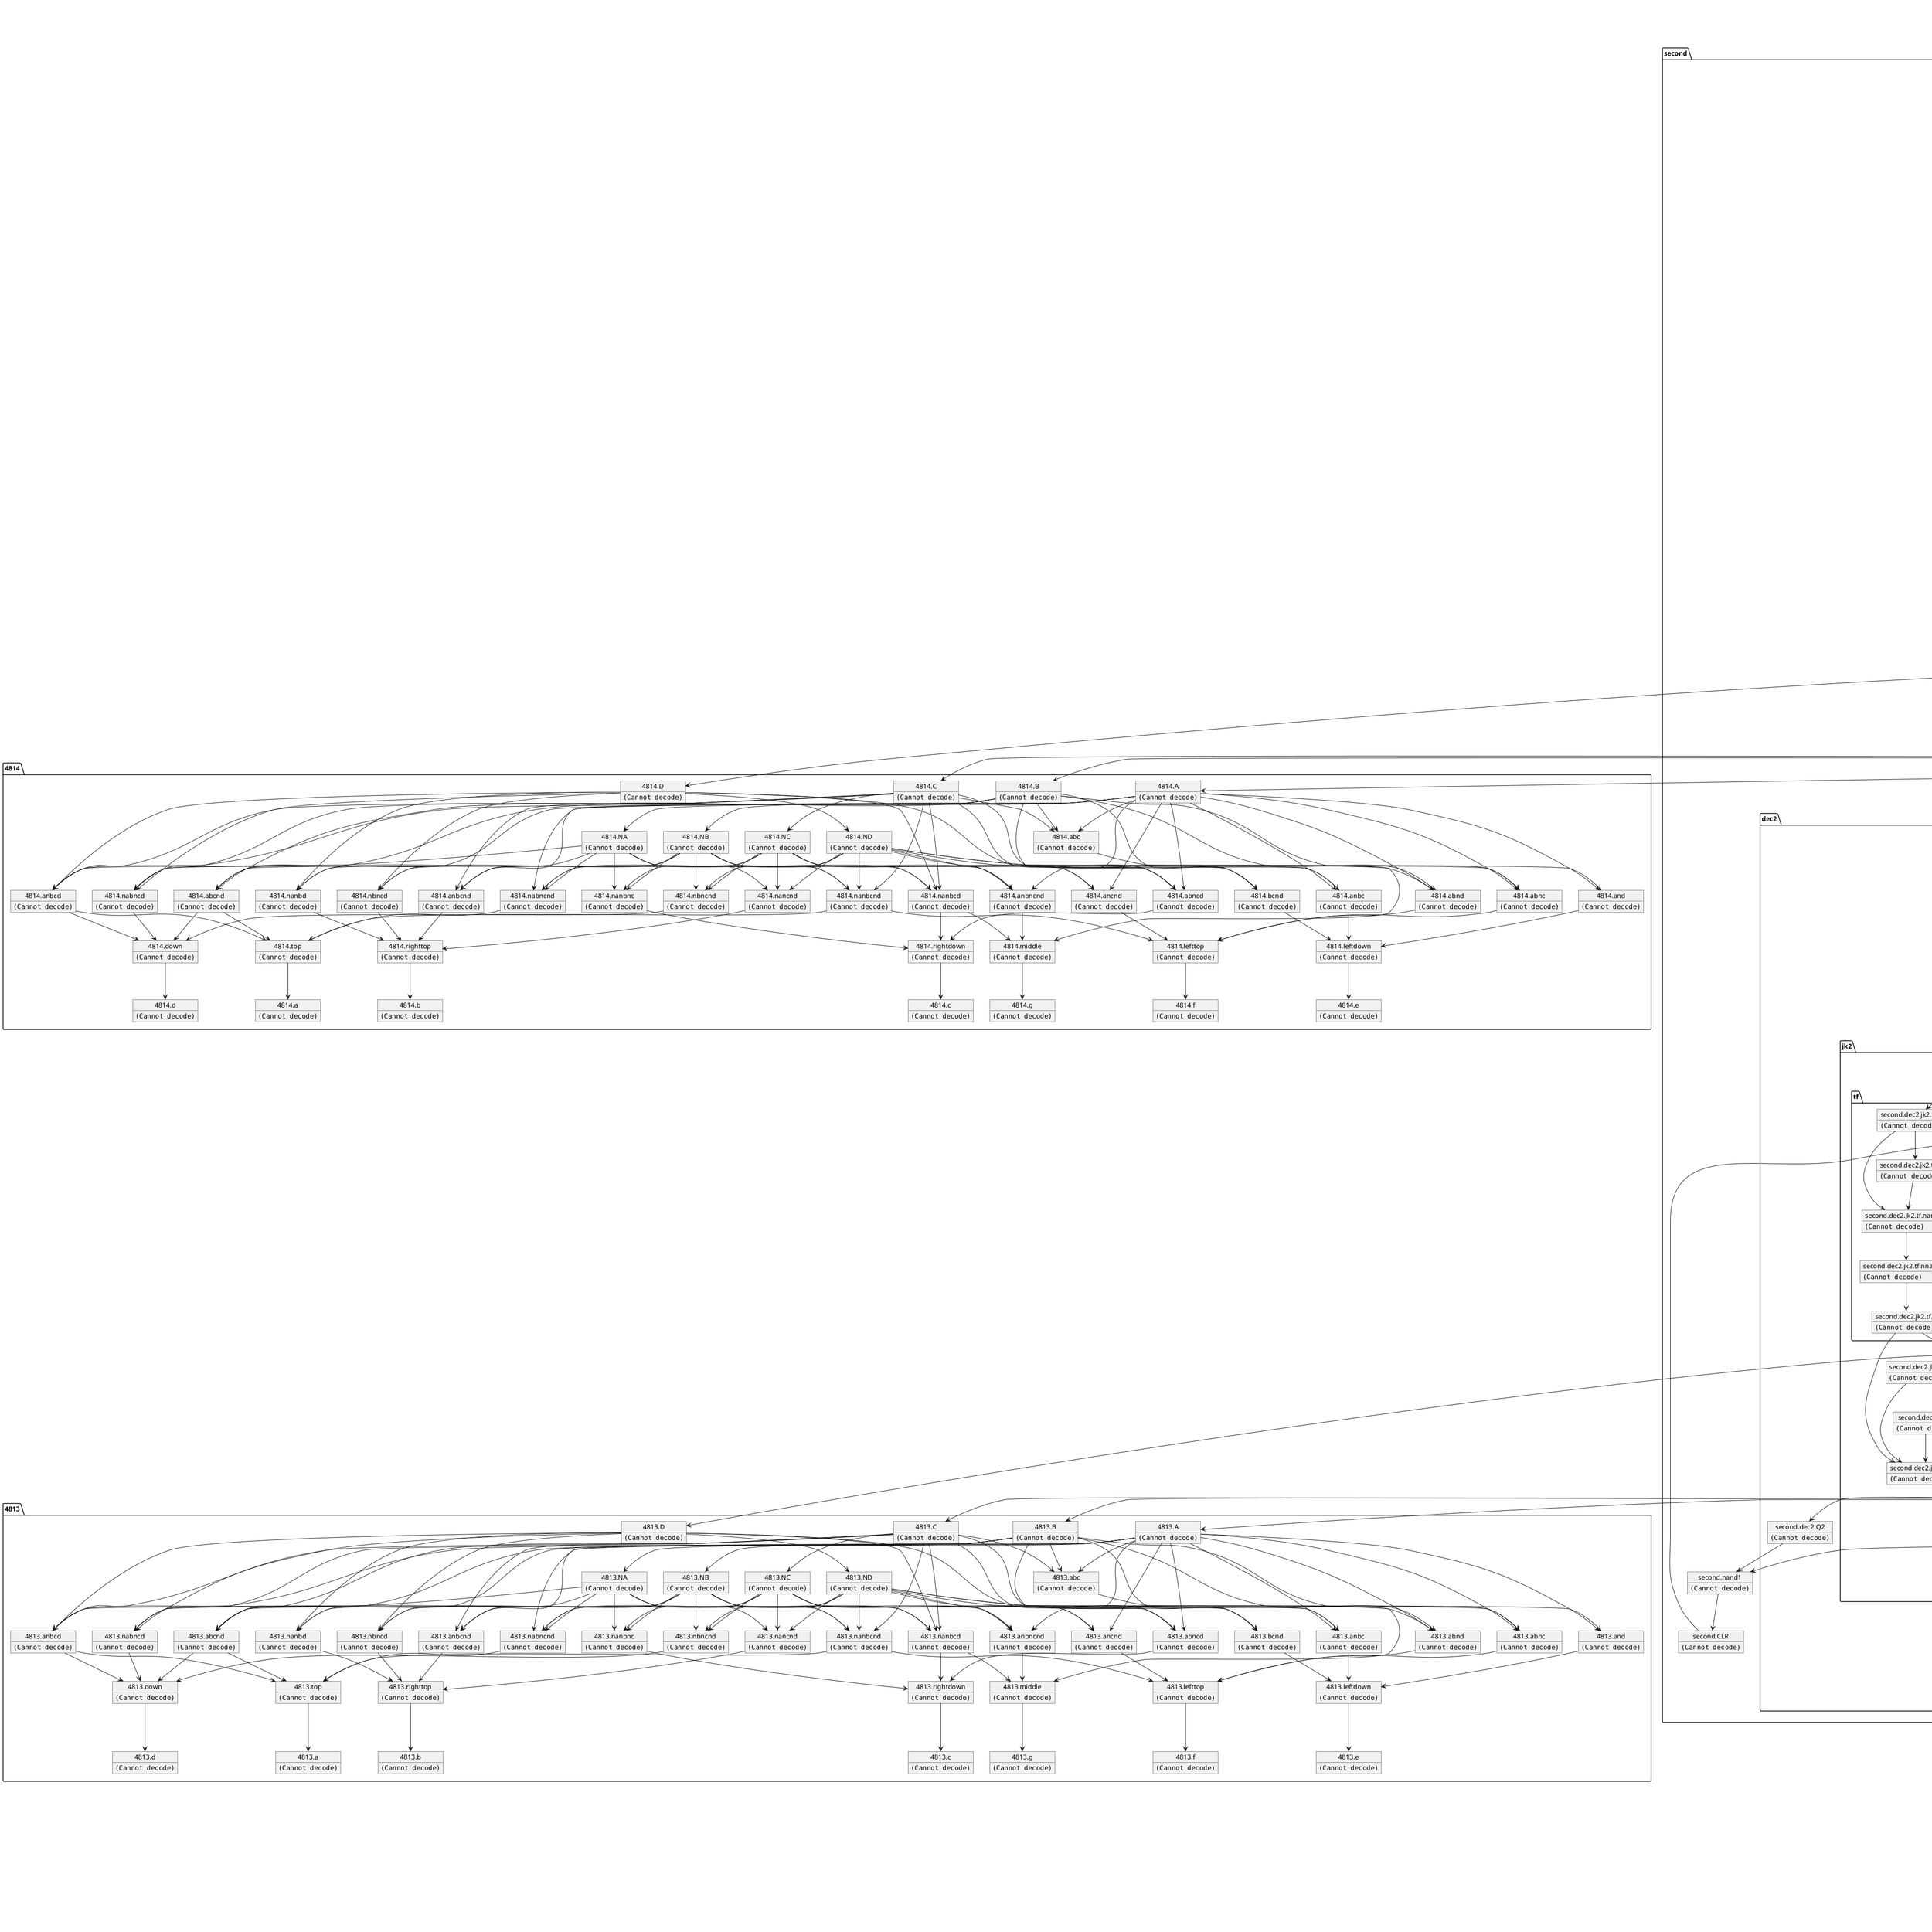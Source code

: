@startuml
object 10and
10and :  <img:../image/ANDGate.png>
object 11and
11and :  <img:../image/ANDGate.png>
object 12and
12and :  <img:../image/ANDGate.png>
object 1and
1and :  <img:../image/ANDGate.png>
object 28and
28and :  <img:../image/ANDGate.png>
object 29and
29and :  <img:../image/ANDGate.png>
object 2and
2and :  <img:../image/ANDGate.png>
object 30and
30and :  <img:../image/ANDGate.png>
object 30or
30or :  <img:../image/ORGate.png>
object 31and
31and :  <img:../image/ANDGate.png>
object 31or
31or :  <img:../image/ORGate.png>
object 32and
32and :  <img:../image/ANDGate.png>
object 3and
3and :  <img:../image/ANDGate.png>
object 481.A
481.A :  <img:../image/InputGate.png>
object 481.B
481.B :  <img:../image/InputGate.png>
object 481.C
481.C :  <img:../image/InputGate.png>
object 481.D
481.D :  <img:../image/InputGate.png>
object 481.NA
481.NA :  <img:../image/NOTGate.png>
object 481.NB
481.NB :  <img:../image/NOTGate.png>
object 481.NC
481.NC :  <img:../image/NOTGate.png>
object 481.ND
481.ND :  <img:../image/NOTGate.png>
object 481.a
481.a :  <img:../image/OutputGate.png>
object 481.abc
481.abc :  <img:../image/ORGate.png>
object 481.abcnd
481.abcnd :  <img:../image/ORGate.png>
object 481.abnc
481.abnc :  <img:../image/ORGate.png>
object 481.abncd
481.abncd :  <img:../image/ORGate.png>
object 481.abnd
481.abnd :  <img:../image/ORGate.png>
object 481.anbc
481.anbc :  <img:../image/ORGate.png>
object 481.anbcd
481.anbcd :  <img:../image/ORGate.png>
object 481.anbcnd
481.anbcnd :  <img:../image/ORGate.png>
object 481.anbncnd
481.anbncnd :  <img:../image/ORGate.png>
object 481.ancnd
481.ancnd :  <img:../image/ORGate.png>
object 481.and
481.and :  <img:../image/ORGate.png>
object 481.b
481.b :  <img:../image/OutputGate.png>
object 481.bcnd
481.bcnd :  <img:../image/ORGate.png>
object 481.c
481.c :  <img:../image/OutputGate.png>
object 481.d
481.d :  <img:../image/OutputGate.png>
object 481.down
481.down :  <img:../image/ANDGate.png>
object 481.e
481.e :  <img:../image/OutputGate.png>
object 481.f
481.f :  <img:../image/OutputGate.png>
object 481.g
481.g :  <img:../image/OutputGate.png>
object 481.leftdown
481.leftdown :  <img:../image/ANDGate.png>
object 481.lefttop
481.lefttop :  <img:../image/ANDGate.png>
object 481.middle
481.middle :  <img:../image/ANDGate.png>
object 481.nabncd
481.nabncd :  <img:../image/ORGate.png>
object 481.nabncnd
481.nabncnd :  <img:../image/ORGate.png>
object 481.nanbcd
481.nanbcd :  <img:../image/ORGate.png>
object 481.nanbcnd
481.nanbcnd :  <img:../image/ORGate.png>
object 481.nanbd
481.nanbd :  <img:../image/ORGate.png>
object 481.nanbnc
481.nanbnc :  <img:../image/ORGate.png>
object 481.nancnd
481.nancnd :  <img:../image/ORGate.png>
object 481.nbncd
481.nbncd :  <img:../image/ORGate.png>
object 481.nbncnd
481.nbncnd :  <img:../image/ORGate.png>
object 481.rightdown
481.rightdown :  <img:../image/ANDGate.png>
object 481.righttop
481.righttop :  <img:../image/ANDGate.png>
object 481.top
481.top :  <img:../image/ANDGate.png>
object 4810.A
4810.A :  <img:../image/InputGate.png>
object 4810.B
4810.B :  <img:../image/InputGate.png>
object 4810.C
4810.C :  <img:../image/InputGate.png>
object 4810.D
4810.D :  <img:../image/InputGate.png>
object 4810.NA
4810.NA :  <img:../image/NOTGate.png>
object 4810.NB
4810.NB :  <img:../image/NOTGate.png>
object 4810.NC
4810.NC :  <img:../image/NOTGate.png>
object 4810.ND
4810.ND :  <img:../image/NOTGate.png>
object 4810.a
4810.a :  <img:../image/OutputGate.png>
object 4810.abc
4810.abc :  <img:../image/ORGate.png>
object 4810.abcnd
4810.abcnd :  <img:../image/ORGate.png>
object 4810.abnc
4810.abnc :  <img:../image/ORGate.png>
object 4810.abncd
4810.abncd :  <img:../image/ORGate.png>
object 4810.abnd
4810.abnd :  <img:../image/ORGate.png>
object 4810.anbc
4810.anbc :  <img:../image/ORGate.png>
object 4810.anbcd
4810.anbcd :  <img:../image/ORGate.png>
object 4810.anbcnd
4810.anbcnd :  <img:../image/ORGate.png>
object 4810.anbncnd
4810.anbncnd :  <img:../image/ORGate.png>
object 4810.ancnd
4810.ancnd :  <img:../image/ORGate.png>
object 4810.and
4810.and :  <img:../image/ORGate.png>
object 4810.b
4810.b :  <img:../image/OutputGate.png>
object 4810.bcnd
4810.bcnd :  <img:../image/ORGate.png>
object 4810.c
4810.c :  <img:../image/OutputGate.png>
object 4810.d
4810.d :  <img:../image/OutputGate.png>
object 4810.down
4810.down :  <img:../image/ANDGate.png>
object 4810.e
4810.e :  <img:../image/OutputGate.png>
object 4810.f
4810.f :  <img:../image/OutputGate.png>
object 4810.g
4810.g :  <img:../image/OutputGate.png>
object 4810.leftdown
4810.leftdown :  <img:../image/ANDGate.png>
object 4810.lefttop
4810.lefttop :  <img:../image/ANDGate.png>
object 4810.middle
4810.middle :  <img:../image/ANDGate.png>
object 4810.nabncd
4810.nabncd :  <img:../image/ORGate.png>
object 4810.nabncnd
4810.nabncnd :  <img:../image/ORGate.png>
object 4810.nanbcd
4810.nanbcd :  <img:../image/ORGate.png>
object 4810.nanbcnd
4810.nanbcnd :  <img:../image/ORGate.png>
object 4810.nanbd
4810.nanbd :  <img:../image/ORGate.png>
object 4810.nanbnc
4810.nanbnc :  <img:../image/ORGate.png>
object 4810.nancnd
4810.nancnd :  <img:../image/ORGate.png>
object 4810.nbncd
4810.nbncd :  <img:../image/ORGate.png>
object 4810.nbncnd
4810.nbncnd :  <img:../image/ORGate.png>
object 4810.rightdown
4810.rightdown :  <img:../image/ANDGate.png>
object 4810.righttop
4810.righttop :  <img:../image/ANDGate.png>
object 4810.top
4810.top :  <img:../image/ANDGate.png>
object 4811.A
4811.A :  <img:../image/InputGate.png>
object 4811.B
4811.B :  <img:../image/InputGate.png>
object 4811.C
4811.C :  <img:../image/InputGate.png>
object 4811.D
4811.D :  <img:../image/InputGate.png>
object 4811.NA
4811.NA :  <img:../image/NOTGate.png>
object 4811.NB
4811.NB :  <img:../image/NOTGate.png>
object 4811.NC
4811.NC :  <img:../image/NOTGate.png>
object 4811.ND
4811.ND :  <img:../image/NOTGate.png>
object 4811.a
4811.a :  <img:../image/OutputGate.png>
object 4811.abc
4811.abc :  <img:../image/ORGate.png>
object 4811.abcnd
4811.abcnd :  <img:../image/ORGate.png>
object 4811.abnc
4811.abnc :  <img:../image/ORGate.png>
object 4811.abncd
4811.abncd :  <img:../image/ORGate.png>
object 4811.abnd
4811.abnd :  <img:../image/ORGate.png>
object 4811.anbc
4811.anbc :  <img:../image/ORGate.png>
object 4811.anbcd
4811.anbcd :  <img:../image/ORGate.png>
object 4811.anbcnd
4811.anbcnd :  <img:../image/ORGate.png>
object 4811.anbncnd
4811.anbncnd :  <img:../image/ORGate.png>
object 4811.ancnd
4811.ancnd :  <img:../image/ORGate.png>
object 4811.and
4811.and :  <img:../image/ORGate.png>
object 4811.b
4811.b :  <img:../image/OutputGate.png>
object 4811.bcnd
4811.bcnd :  <img:../image/ORGate.png>
object 4811.c
4811.c :  <img:../image/OutputGate.png>
object 4811.d
4811.d :  <img:../image/OutputGate.png>
object 4811.down
4811.down :  <img:../image/ANDGate.png>
object 4811.e
4811.e :  <img:../image/OutputGate.png>
object 4811.f
4811.f :  <img:../image/OutputGate.png>
object 4811.g
4811.g :  <img:../image/OutputGate.png>
object 4811.leftdown
4811.leftdown :  <img:../image/ANDGate.png>
object 4811.lefttop
4811.lefttop :  <img:../image/ANDGate.png>
object 4811.middle
4811.middle :  <img:../image/ANDGate.png>
object 4811.nabncd
4811.nabncd :  <img:../image/ORGate.png>
object 4811.nabncnd
4811.nabncnd :  <img:../image/ORGate.png>
object 4811.nanbcd
4811.nanbcd :  <img:../image/ORGate.png>
object 4811.nanbcnd
4811.nanbcnd :  <img:../image/ORGate.png>
object 4811.nanbd
4811.nanbd :  <img:../image/ORGate.png>
object 4811.nanbnc
4811.nanbnc :  <img:../image/ORGate.png>
object 4811.nancnd
4811.nancnd :  <img:../image/ORGate.png>
object 4811.nbncd
4811.nbncd :  <img:../image/ORGate.png>
object 4811.nbncnd
4811.nbncnd :  <img:../image/ORGate.png>
object 4811.rightdown
4811.rightdown :  <img:../image/ANDGate.png>
object 4811.righttop
4811.righttop :  <img:../image/ANDGate.png>
object 4811.top
4811.top :  <img:../image/ANDGate.png>
object 4812.A
4812.A :  <img:../image/InputGate.png>
object 4812.B
4812.B :  <img:../image/InputGate.png>
object 4812.C
4812.C :  <img:../image/InputGate.png>
object 4812.D
4812.D :  <img:../image/InputGate.png>
object 4812.NA
4812.NA :  <img:../image/NOTGate.png>
object 4812.NB
4812.NB :  <img:../image/NOTGate.png>
object 4812.NC
4812.NC :  <img:../image/NOTGate.png>
object 4812.ND
4812.ND :  <img:../image/NOTGate.png>
object 4812.a
4812.a :  <img:../image/OutputGate.png>
object 4812.abc
4812.abc :  <img:../image/ORGate.png>
object 4812.abcnd
4812.abcnd :  <img:../image/ORGate.png>
object 4812.abnc
4812.abnc :  <img:../image/ORGate.png>
object 4812.abncd
4812.abncd :  <img:../image/ORGate.png>
object 4812.abnd
4812.abnd :  <img:../image/ORGate.png>
object 4812.anbc
4812.anbc :  <img:../image/ORGate.png>
object 4812.anbcd
4812.anbcd :  <img:../image/ORGate.png>
object 4812.anbcnd
4812.anbcnd :  <img:../image/ORGate.png>
object 4812.anbncnd
4812.anbncnd :  <img:../image/ORGate.png>
object 4812.ancnd
4812.ancnd :  <img:../image/ORGate.png>
object 4812.and
4812.and :  <img:../image/ORGate.png>
object 4812.b
4812.b :  <img:../image/OutputGate.png>
object 4812.bcnd
4812.bcnd :  <img:../image/ORGate.png>
object 4812.c
4812.c :  <img:../image/OutputGate.png>
object 4812.d
4812.d :  <img:../image/OutputGate.png>
object 4812.down
4812.down :  <img:../image/ANDGate.png>
object 4812.e
4812.e :  <img:../image/OutputGate.png>
object 4812.f
4812.f :  <img:../image/OutputGate.png>
object 4812.g
4812.g :  <img:../image/OutputGate.png>
object 4812.leftdown
4812.leftdown :  <img:../image/ANDGate.png>
object 4812.lefttop
4812.lefttop :  <img:../image/ANDGate.png>
object 4812.middle
4812.middle :  <img:../image/ANDGate.png>
object 4812.nabncd
4812.nabncd :  <img:../image/ORGate.png>
object 4812.nabncnd
4812.nabncnd :  <img:../image/ORGate.png>
object 4812.nanbcd
4812.nanbcd :  <img:../image/ORGate.png>
object 4812.nanbcnd
4812.nanbcnd :  <img:../image/ORGate.png>
object 4812.nanbd
4812.nanbd :  <img:../image/ORGate.png>
object 4812.nanbnc
4812.nanbnc :  <img:../image/ORGate.png>
object 4812.nancnd
4812.nancnd :  <img:../image/ORGate.png>
object 4812.nbncd
4812.nbncd :  <img:../image/ORGate.png>
object 4812.nbncnd
4812.nbncnd :  <img:../image/ORGate.png>
object 4812.rightdown
4812.rightdown :  <img:../image/ANDGate.png>
object 4812.righttop
4812.righttop :  <img:../image/ANDGate.png>
object 4812.top
4812.top :  <img:../image/ANDGate.png>
object 4813.A
4813.A :  <img:../image/InputGate.png>
object 4813.B
4813.B :  <img:../image/InputGate.png>
object 4813.C
4813.C :  <img:../image/InputGate.png>
object 4813.D
4813.D :  <img:../image/InputGate.png>
object 4813.NA
4813.NA :  <img:../image/NOTGate.png>
object 4813.NB
4813.NB :  <img:../image/NOTGate.png>
object 4813.NC
4813.NC :  <img:../image/NOTGate.png>
object 4813.ND
4813.ND :  <img:../image/NOTGate.png>
object 4813.a
4813.a :  <img:../image/OutputGate.png>
object 4813.abc
4813.abc :  <img:../image/ORGate.png>
object 4813.abcnd
4813.abcnd :  <img:../image/ORGate.png>
object 4813.abnc
4813.abnc :  <img:../image/ORGate.png>
object 4813.abncd
4813.abncd :  <img:../image/ORGate.png>
object 4813.abnd
4813.abnd :  <img:../image/ORGate.png>
object 4813.anbc
4813.anbc :  <img:../image/ORGate.png>
object 4813.anbcd
4813.anbcd :  <img:../image/ORGate.png>
object 4813.anbcnd
4813.anbcnd :  <img:../image/ORGate.png>
object 4813.anbncnd
4813.anbncnd :  <img:../image/ORGate.png>
object 4813.ancnd
4813.ancnd :  <img:../image/ORGate.png>
object 4813.and
4813.and :  <img:../image/ORGate.png>
object 4813.b
4813.b :  <img:../image/OutputGate.png>
object 4813.bcnd
4813.bcnd :  <img:../image/ORGate.png>
object 4813.c
4813.c :  <img:../image/OutputGate.png>
object 4813.d
4813.d :  <img:../image/OutputGate.png>
object 4813.down
4813.down :  <img:../image/ANDGate.png>
object 4813.e
4813.e :  <img:../image/OutputGate.png>
object 4813.f
4813.f :  <img:../image/OutputGate.png>
object 4813.g
4813.g :  <img:../image/OutputGate.png>
object 4813.leftdown
4813.leftdown :  <img:../image/ANDGate.png>
object 4813.lefttop
4813.lefttop :  <img:../image/ANDGate.png>
object 4813.middle
4813.middle :  <img:../image/ANDGate.png>
object 4813.nabncd
4813.nabncd :  <img:../image/ORGate.png>
object 4813.nabncnd
4813.nabncnd :  <img:../image/ORGate.png>
object 4813.nanbcd
4813.nanbcd :  <img:../image/ORGate.png>
object 4813.nanbcnd
4813.nanbcnd :  <img:../image/ORGate.png>
object 4813.nanbd
4813.nanbd :  <img:../image/ORGate.png>
object 4813.nanbnc
4813.nanbnc :  <img:../image/ORGate.png>
object 4813.nancnd
4813.nancnd :  <img:../image/ORGate.png>
object 4813.nbncd
4813.nbncd :  <img:../image/ORGate.png>
object 4813.nbncnd
4813.nbncnd :  <img:../image/ORGate.png>
object 4813.rightdown
4813.rightdown :  <img:../image/ANDGate.png>
object 4813.righttop
4813.righttop :  <img:../image/ANDGate.png>
object 4813.top
4813.top :  <img:../image/ANDGate.png>
object 4814.A
4814.A :  <img:../image/InputGate.png>
object 4814.B
4814.B :  <img:../image/InputGate.png>
object 4814.C
4814.C :  <img:../image/InputGate.png>
object 4814.D
4814.D :  <img:../image/InputGate.png>
object 4814.NA
4814.NA :  <img:../image/NOTGate.png>
object 4814.NB
4814.NB :  <img:../image/NOTGate.png>
object 4814.NC
4814.NC :  <img:../image/NOTGate.png>
object 4814.ND
4814.ND :  <img:../image/NOTGate.png>
object 4814.a
4814.a :  <img:../image/OutputGate.png>
object 4814.abc
4814.abc :  <img:../image/ORGate.png>
object 4814.abcnd
4814.abcnd :  <img:../image/ORGate.png>
object 4814.abnc
4814.abnc :  <img:../image/ORGate.png>
object 4814.abncd
4814.abncd :  <img:../image/ORGate.png>
object 4814.abnd
4814.abnd :  <img:../image/ORGate.png>
object 4814.anbc
4814.anbc :  <img:../image/ORGate.png>
object 4814.anbcd
4814.anbcd :  <img:../image/ORGate.png>
object 4814.anbcnd
4814.anbcnd :  <img:../image/ORGate.png>
object 4814.anbncnd
4814.anbncnd :  <img:../image/ORGate.png>
object 4814.ancnd
4814.ancnd :  <img:../image/ORGate.png>
object 4814.and
4814.and :  <img:../image/ORGate.png>
object 4814.b
4814.b :  <img:../image/OutputGate.png>
object 4814.bcnd
4814.bcnd :  <img:../image/ORGate.png>
object 4814.c
4814.c :  <img:../image/OutputGate.png>
object 4814.d
4814.d :  <img:../image/OutputGate.png>
object 4814.down
4814.down :  <img:../image/ANDGate.png>
object 4814.e
4814.e :  <img:../image/OutputGate.png>
object 4814.f
4814.f :  <img:../image/OutputGate.png>
object 4814.g
4814.g :  <img:../image/OutputGate.png>
object 4814.leftdown
4814.leftdown :  <img:../image/ANDGate.png>
object 4814.lefttop
4814.lefttop :  <img:../image/ANDGate.png>
object 4814.middle
4814.middle :  <img:../image/ANDGate.png>
object 4814.nabncd
4814.nabncd :  <img:../image/ORGate.png>
object 4814.nabncnd
4814.nabncnd :  <img:../image/ORGate.png>
object 4814.nanbcd
4814.nanbcd :  <img:../image/ORGate.png>
object 4814.nanbcnd
4814.nanbcnd :  <img:../image/ORGate.png>
object 4814.nanbd
4814.nanbd :  <img:../image/ORGate.png>
object 4814.nanbnc
4814.nanbnc :  <img:../image/ORGate.png>
object 4814.nancnd
4814.nancnd :  <img:../image/ORGate.png>
object 4814.nbncd
4814.nbncd :  <img:../image/ORGate.png>
object 4814.nbncnd
4814.nbncnd :  <img:../image/ORGate.png>
object 4814.rightdown
4814.rightdown :  <img:../image/ANDGate.png>
object 4814.righttop
4814.righttop :  <img:../image/ANDGate.png>
object 4814.top
4814.top :  <img:../image/ANDGate.png>
object 482.A
482.A :  <img:../image/InputGate.png>
object 482.B
482.B :  <img:../image/InputGate.png>
object 482.C
482.C :  <img:../image/InputGate.png>
object 482.D
482.D :  <img:../image/InputGate.png>
object 482.NA
482.NA :  <img:../image/NOTGate.png>
object 482.NB
482.NB :  <img:../image/NOTGate.png>
object 482.NC
482.NC :  <img:../image/NOTGate.png>
object 482.ND
482.ND :  <img:../image/NOTGate.png>
object 482.a
482.a :  <img:../image/OutputGate.png>
object 482.abc
482.abc :  <img:../image/ORGate.png>
object 482.abcnd
482.abcnd :  <img:../image/ORGate.png>
object 482.abnc
482.abnc :  <img:../image/ORGate.png>
object 482.abncd
482.abncd :  <img:../image/ORGate.png>
object 482.abnd
482.abnd :  <img:../image/ORGate.png>
object 482.anbc
482.anbc :  <img:../image/ORGate.png>
object 482.anbcd
482.anbcd :  <img:../image/ORGate.png>
object 482.anbcnd
482.anbcnd :  <img:../image/ORGate.png>
object 482.anbncnd
482.anbncnd :  <img:../image/ORGate.png>
object 482.ancnd
482.ancnd :  <img:../image/ORGate.png>
object 482.and
482.and :  <img:../image/ORGate.png>
object 482.b
482.b :  <img:../image/OutputGate.png>
object 482.bcnd
482.bcnd :  <img:../image/ORGate.png>
object 482.c
482.c :  <img:../image/OutputGate.png>
object 482.d
482.d :  <img:../image/OutputGate.png>
object 482.down
482.down :  <img:../image/ANDGate.png>
object 482.e
482.e :  <img:../image/OutputGate.png>
object 482.f
482.f :  <img:../image/OutputGate.png>
object 482.g
482.g :  <img:../image/OutputGate.png>
object 482.leftdown
482.leftdown :  <img:../image/ANDGate.png>
object 482.lefttop
482.lefttop :  <img:../image/ANDGate.png>
object 482.middle
482.middle :  <img:../image/ANDGate.png>
object 482.nabncd
482.nabncd :  <img:../image/ORGate.png>
object 482.nabncnd
482.nabncnd :  <img:../image/ORGate.png>
object 482.nanbcd
482.nanbcd :  <img:../image/ORGate.png>
object 482.nanbcnd
482.nanbcnd :  <img:../image/ORGate.png>
object 482.nanbd
482.nanbd :  <img:../image/ORGate.png>
object 482.nanbnc
482.nanbnc :  <img:../image/ORGate.png>
object 482.nancnd
482.nancnd :  <img:../image/ORGate.png>
object 482.nbncd
482.nbncd :  <img:../image/ORGate.png>
object 482.nbncnd
482.nbncnd :  <img:../image/ORGate.png>
object 482.rightdown
482.rightdown :  <img:../image/ANDGate.png>
object 482.righttop
482.righttop :  <img:../image/ANDGate.png>
object 482.top
482.top :  <img:../image/ANDGate.png>
object 483.A
483.A :  <img:../image/InputGate.png>
object 483.B
483.B :  <img:../image/InputGate.png>
object 483.C
483.C :  <img:../image/InputGate.png>
object 483.D
483.D :  <img:../image/InputGate.png>
object 483.NA
483.NA :  <img:../image/NOTGate.png>
object 483.NB
483.NB :  <img:../image/NOTGate.png>
object 483.NC
483.NC :  <img:../image/NOTGate.png>
object 483.ND
483.ND :  <img:../image/NOTGate.png>
object 483.a
483.a :  <img:../image/OutputGate.png>
object 483.abc
483.abc :  <img:../image/ORGate.png>
object 483.abcnd
483.abcnd :  <img:../image/ORGate.png>
object 483.abnc
483.abnc :  <img:../image/ORGate.png>
object 483.abncd
483.abncd :  <img:../image/ORGate.png>
object 483.abnd
483.abnd :  <img:../image/ORGate.png>
object 483.anbc
483.anbc :  <img:../image/ORGate.png>
object 483.anbcd
483.anbcd :  <img:../image/ORGate.png>
object 483.anbcnd
483.anbcnd :  <img:../image/ORGate.png>
object 483.anbncnd
483.anbncnd :  <img:../image/ORGate.png>
object 483.ancnd
483.ancnd :  <img:../image/ORGate.png>
object 483.and
483.and :  <img:../image/ORGate.png>
object 483.b
483.b :  <img:../image/OutputGate.png>
object 483.bcnd
483.bcnd :  <img:../image/ORGate.png>
object 483.c
483.c :  <img:../image/OutputGate.png>
object 483.d
483.d :  <img:../image/OutputGate.png>
object 483.down
483.down :  <img:../image/ANDGate.png>
object 483.e
483.e :  <img:../image/OutputGate.png>
object 483.f
483.f :  <img:../image/OutputGate.png>
object 483.g
483.g :  <img:../image/OutputGate.png>
object 483.leftdown
483.leftdown :  <img:../image/ANDGate.png>
object 483.lefttop
483.lefttop :  <img:../image/ANDGate.png>
object 483.middle
483.middle :  <img:../image/ANDGate.png>
object 483.nabncd
483.nabncd :  <img:../image/ORGate.png>
object 483.nabncnd
483.nabncnd :  <img:../image/ORGate.png>
object 483.nanbcd
483.nanbcd :  <img:../image/ORGate.png>
object 483.nanbcnd
483.nanbcnd :  <img:../image/ORGate.png>
object 483.nanbd
483.nanbd :  <img:../image/ORGate.png>
object 483.nanbnc
483.nanbnc :  <img:../image/ORGate.png>
object 483.nancnd
483.nancnd :  <img:../image/ORGate.png>
object 483.nbncd
483.nbncd :  <img:../image/ORGate.png>
object 483.nbncnd
483.nbncnd :  <img:../image/ORGate.png>
object 483.rightdown
483.rightdown :  <img:../image/ANDGate.png>
object 483.righttop
483.righttop :  <img:../image/ANDGate.png>
object 483.top
483.top :  <img:../image/ANDGate.png>
object 484.A
484.A :  <img:../image/InputGate.png>
object 484.B
484.B :  <img:../image/InputGate.png>
object 484.C
484.C :  <img:../image/InputGate.png>
object 484.D
484.D :  <img:../image/InputGate.png>
object 484.NA
484.NA :  <img:../image/NOTGate.png>
object 484.NB
484.NB :  <img:../image/NOTGate.png>
object 484.NC
484.NC :  <img:../image/NOTGate.png>
object 484.ND
484.ND :  <img:../image/NOTGate.png>
object 484.a
484.a :  <img:../image/OutputGate.png>
object 484.abc
484.abc :  <img:../image/ORGate.png>
object 484.abcnd
484.abcnd :  <img:../image/ORGate.png>
object 484.abnc
484.abnc :  <img:../image/ORGate.png>
object 484.abncd
484.abncd :  <img:../image/ORGate.png>
object 484.abnd
484.abnd :  <img:../image/ORGate.png>
object 484.anbc
484.anbc :  <img:../image/ORGate.png>
object 484.anbcd
484.anbcd :  <img:../image/ORGate.png>
object 484.anbcnd
484.anbcnd :  <img:../image/ORGate.png>
object 484.anbncnd
484.anbncnd :  <img:../image/ORGate.png>
object 484.ancnd
484.ancnd :  <img:../image/ORGate.png>
object 484.and
484.and :  <img:../image/ORGate.png>
object 484.b
484.b :  <img:../image/OutputGate.png>
object 484.bcnd
484.bcnd :  <img:../image/ORGate.png>
object 484.c
484.c :  <img:../image/OutputGate.png>
object 484.d
484.d :  <img:../image/OutputGate.png>
object 484.down
484.down :  <img:../image/ANDGate.png>
object 484.e
484.e :  <img:../image/OutputGate.png>
object 484.f
484.f :  <img:../image/OutputGate.png>
object 484.g
484.g :  <img:../image/OutputGate.png>
object 484.leftdown
484.leftdown :  <img:../image/ANDGate.png>
object 484.lefttop
484.lefttop :  <img:../image/ANDGate.png>
object 484.middle
484.middle :  <img:../image/ANDGate.png>
object 484.nabncd
484.nabncd :  <img:../image/ORGate.png>
object 484.nabncnd
484.nabncnd :  <img:../image/ORGate.png>
object 484.nanbcd
484.nanbcd :  <img:../image/ORGate.png>
object 484.nanbcnd
484.nanbcnd :  <img:../image/ORGate.png>
object 484.nanbd
484.nanbd :  <img:../image/ORGate.png>
object 484.nanbnc
484.nanbnc :  <img:../image/ORGate.png>
object 484.nancnd
484.nancnd :  <img:../image/ORGate.png>
object 484.nbncd
484.nbncd :  <img:../image/ORGate.png>
object 484.nbncnd
484.nbncnd :  <img:../image/ORGate.png>
object 484.rightdown
484.rightdown :  <img:../image/ANDGate.png>
object 484.righttop
484.righttop :  <img:../image/ANDGate.png>
object 484.top
484.top :  <img:../image/ANDGate.png>
object 485.A
485.A :  <img:../image/InputGate.png>
object 485.B
485.B :  <img:../image/InputGate.png>
object 485.C
485.C :  <img:../image/InputGate.png>
object 485.D
485.D :  <img:../image/InputGate.png>
object 485.NA
485.NA :  <img:../image/NOTGate.png>
object 485.NB
485.NB :  <img:../image/NOTGate.png>
object 485.NC
485.NC :  <img:../image/NOTGate.png>
object 485.ND
485.ND :  <img:../image/NOTGate.png>
object 485.a
485.a :  <img:../image/OutputGate.png>
object 485.abc
485.abc :  <img:../image/ORGate.png>
object 485.abcnd
485.abcnd :  <img:../image/ORGate.png>
object 485.abnc
485.abnc :  <img:../image/ORGate.png>
object 485.abncd
485.abncd :  <img:../image/ORGate.png>
object 485.abnd
485.abnd :  <img:../image/ORGate.png>
object 485.anbc
485.anbc :  <img:../image/ORGate.png>
object 485.anbcd
485.anbcd :  <img:../image/ORGate.png>
object 485.anbcnd
485.anbcnd :  <img:../image/ORGate.png>
object 485.anbncnd
485.anbncnd :  <img:../image/ORGate.png>
object 485.ancnd
485.ancnd :  <img:../image/ORGate.png>
object 485.and
485.and :  <img:../image/ORGate.png>
object 485.b
485.b :  <img:../image/OutputGate.png>
object 485.bcnd
485.bcnd :  <img:../image/ORGate.png>
object 485.c
485.c :  <img:../image/OutputGate.png>
object 485.d
485.d :  <img:../image/OutputGate.png>
object 485.down
485.down :  <img:../image/ANDGate.png>
object 485.e
485.e :  <img:../image/OutputGate.png>
object 485.f
485.f :  <img:../image/OutputGate.png>
object 485.g
485.g :  <img:../image/OutputGate.png>
object 485.leftdown
485.leftdown :  <img:../image/ANDGate.png>
object 485.lefttop
485.lefttop :  <img:../image/ANDGate.png>
object 485.middle
485.middle :  <img:../image/ANDGate.png>
object 485.nabncd
485.nabncd :  <img:../image/ORGate.png>
object 485.nabncnd
485.nabncnd :  <img:../image/ORGate.png>
object 485.nanbcd
485.nanbcd :  <img:../image/ORGate.png>
object 485.nanbcnd
485.nanbcnd :  <img:../image/ORGate.png>
object 485.nanbd
485.nanbd :  <img:../image/ORGate.png>
object 485.nanbnc
485.nanbnc :  <img:../image/ORGate.png>
object 485.nancnd
485.nancnd :  <img:../image/ORGate.png>
object 485.nbncd
485.nbncd :  <img:../image/ORGate.png>
object 485.nbncnd
485.nbncnd :  <img:../image/ORGate.png>
object 485.rightdown
485.rightdown :  <img:../image/ANDGate.png>
object 485.righttop
485.righttop :  <img:../image/ANDGate.png>
object 485.top
485.top :  <img:../image/ANDGate.png>
object 486.A
486.A :  <img:../image/InputGate.png>
object 486.B
486.B :  <img:../image/InputGate.png>
object 486.C
486.C :  <img:../image/InputGate.png>
object 486.D
486.D :  <img:../image/InputGate.png>
object 486.NA
486.NA :  <img:../image/NOTGate.png>
object 486.NB
486.NB :  <img:../image/NOTGate.png>
object 486.NC
486.NC :  <img:../image/NOTGate.png>
object 486.ND
486.ND :  <img:../image/NOTGate.png>
object 486.a
486.a :  <img:../image/OutputGate.png>
object 486.abc
486.abc :  <img:../image/ORGate.png>
object 486.abcnd
486.abcnd :  <img:../image/ORGate.png>
object 486.abnc
486.abnc :  <img:../image/ORGate.png>
object 486.abncd
486.abncd :  <img:../image/ORGate.png>
object 486.abnd
486.abnd :  <img:../image/ORGate.png>
object 486.anbc
486.anbc :  <img:../image/ORGate.png>
object 486.anbcd
486.anbcd :  <img:../image/ORGate.png>
object 486.anbcnd
486.anbcnd :  <img:../image/ORGate.png>
object 486.anbncnd
486.anbncnd :  <img:../image/ORGate.png>
object 486.ancnd
486.ancnd :  <img:../image/ORGate.png>
object 486.and
486.and :  <img:../image/ORGate.png>
object 486.b
486.b :  <img:../image/OutputGate.png>
object 486.bcnd
486.bcnd :  <img:../image/ORGate.png>
object 486.c
486.c :  <img:../image/OutputGate.png>
object 486.d
486.d :  <img:../image/OutputGate.png>
object 486.down
486.down :  <img:../image/ANDGate.png>
object 486.e
486.e :  <img:../image/OutputGate.png>
object 486.f
486.f :  <img:../image/OutputGate.png>
object 486.g
486.g :  <img:../image/OutputGate.png>
object 486.leftdown
486.leftdown :  <img:../image/ANDGate.png>
object 486.lefttop
486.lefttop :  <img:../image/ANDGate.png>
object 486.middle
486.middle :  <img:../image/ANDGate.png>
object 486.nabncd
486.nabncd :  <img:../image/ORGate.png>
object 486.nabncnd
486.nabncnd :  <img:../image/ORGate.png>
object 486.nanbcd
486.nanbcd :  <img:../image/ORGate.png>
object 486.nanbcnd
486.nanbcnd :  <img:../image/ORGate.png>
object 486.nanbd
486.nanbd :  <img:../image/ORGate.png>
object 486.nanbnc
486.nanbnc :  <img:../image/ORGate.png>
object 486.nancnd
486.nancnd :  <img:../image/ORGate.png>
object 486.nbncd
486.nbncd :  <img:../image/ORGate.png>
object 486.nbncnd
486.nbncnd :  <img:../image/ORGate.png>
object 486.rightdown
486.rightdown :  <img:../image/ANDGate.png>
object 486.righttop
486.righttop :  <img:../image/ANDGate.png>
object 486.top
486.top :  <img:../image/ANDGate.png>
object 487.A
487.A :  <img:../image/InputGate.png>
object 487.B
487.B :  <img:../image/InputGate.png>
object 487.C
487.C :  <img:../image/InputGate.png>
object 487.D
487.D :  <img:../image/InputGate.png>
object 487.NA
487.NA :  <img:../image/NOTGate.png>
object 487.NB
487.NB :  <img:../image/NOTGate.png>
object 487.NC
487.NC :  <img:../image/NOTGate.png>
object 487.ND
487.ND :  <img:../image/NOTGate.png>
object 487.a
487.a :  <img:../image/OutputGate.png>
object 487.abc
487.abc :  <img:../image/ORGate.png>
object 487.abcnd
487.abcnd :  <img:../image/ORGate.png>
object 487.abnc
487.abnc :  <img:../image/ORGate.png>
object 487.abncd
487.abncd :  <img:../image/ORGate.png>
object 487.abnd
487.abnd :  <img:../image/ORGate.png>
object 487.anbc
487.anbc :  <img:../image/ORGate.png>
object 487.anbcd
487.anbcd :  <img:../image/ORGate.png>
object 487.anbcnd
487.anbcnd :  <img:../image/ORGate.png>
object 487.anbncnd
487.anbncnd :  <img:../image/ORGate.png>
object 487.ancnd
487.ancnd :  <img:../image/ORGate.png>
object 487.and
487.and :  <img:../image/ORGate.png>
object 487.b
487.b :  <img:../image/OutputGate.png>
object 487.bcnd
487.bcnd :  <img:../image/ORGate.png>
object 487.c
487.c :  <img:../image/OutputGate.png>
object 487.d
487.d :  <img:../image/OutputGate.png>
object 487.down
487.down :  <img:../image/ANDGate.png>
object 487.e
487.e :  <img:../image/OutputGate.png>
object 487.f
487.f :  <img:../image/OutputGate.png>
object 487.g
487.g :  <img:../image/OutputGate.png>
object 487.leftdown
487.leftdown :  <img:../image/ANDGate.png>
object 487.lefttop
487.lefttop :  <img:../image/ANDGate.png>
object 487.middle
487.middle :  <img:../image/ANDGate.png>
object 487.nabncd
487.nabncd :  <img:../image/ORGate.png>
object 487.nabncnd
487.nabncnd :  <img:../image/ORGate.png>
object 487.nanbcd
487.nanbcd :  <img:../image/ORGate.png>
object 487.nanbcnd
487.nanbcnd :  <img:../image/ORGate.png>
object 487.nanbd
487.nanbd :  <img:../image/ORGate.png>
object 487.nanbnc
487.nanbnc :  <img:../image/ORGate.png>
object 487.nancnd
487.nancnd :  <img:../image/ORGate.png>
object 487.nbncd
487.nbncd :  <img:../image/ORGate.png>
object 487.nbncnd
487.nbncnd :  <img:../image/ORGate.png>
object 487.rightdown
487.rightdown :  <img:../image/ANDGate.png>
object 487.righttop
487.righttop :  <img:../image/ANDGate.png>
object 487.top
487.top :  <img:../image/ANDGate.png>
object 488.A
488.A :  <img:../image/InputGate.png>
object 488.B
488.B :  <img:../image/InputGate.png>
object 488.C
488.C :  <img:../image/InputGate.png>
object 488.D
488.D :  <img:../image/InputGate.png>
object 488.NA
488.NA :  <img:../image/NOTGate.png>
object 488.NB
488.NB :  <img:../image/NOTGate.png>
object 488.NC
488.NC :  <img:../image/NOTGate.png>
object 488.ND
488.ND :  <img:../image/NOTGate.png>
object 488.a
488.a :  <img:../image/OutputGate.png>
object 488.abc
488.abc :  <img:../image/ORGate.png>
object 488.abcnd
488.abcnd :  <img:../image/ORGate.png>
object 488.abnc
488.abnc :  <img:../image/ORGate.png>
object 488.abncd
488.abncd :  <img:../image/ORGate.png>
object 488.abnd
488.abnd :  <img:../image/ORGate.png>
object 488.anbc
488.anbc :  <img:../image/ORGate.png>
object 488.anbcd
488.anbcd :  <img:../image/ORGate.png>
object 488.anbcnd
488.anbcnd :  <img:../image/ORGate.png>
object 488.anbncnd
488.anbncnd :  <img:../image/ORGate.png>
object 488.ancnd
488.ancnd :  <img:../image/ORGate.png>
object 488.and
488.and :  <img:../image/ORGate.png>
object 488.b
488.b :  <img:../image/OutputGate.png>
object 488.bcnd
488.bcnd :  <img:../image/ORGate.png>
object 488.c
488.c :  <img:../image/OutputGate.png>
object 488.d
488.d :  <img:../image/OutputGate.png>
object 488.down
488.down :  <img:../image/ANDGate.png>
object 488.e
488.e :  <img:../image/OutputGate.png>
object 488.f
488.f :  <img:../image/OutputGate.png>
object 488.g
488.g :  <img:../image/OutputGate.png>
object 488.leftdown
488.leftdown :  <img:../image/ANDGate.png>
object 488.lefttop
488.lefttop :  <img:../image/ANDGate.png>
object 488.middle
488.middle :  <img:../image/ANDGate.png>
object 488.nabncd
488.nabncd :  <img:../image/ORGate.png>
object 488.nabncnd
488.nabncnd :  <img:../image/ORGate.png>
object 488.nanbcd
488.nanbcd :  <img:../image/ORGate.png>
object 488.nanbcnd
488.nanbcnd :  <img:../image/ORGate.png>
object 488.nanbd
488.nanbd :  <img:../image/ORGate.png>
object 488.nanbnc
488.nanbnc :  <img:../image/ORGate.png>
object 488.nancnd
488.nancnd :  <img:../image/ORGate.png>
object 488.nbncd
488.nbncd :  <img:../image/ORGate.png>
object 488.nbncnd
488.nbncnd :  <img:../image/ORGate.png>
object 488.rightdown
488.rightdown :  <img:../image/ANDGate.png>
object 488.righttop
488.righttop :  <img:../image/ANDGate.png>
object 488.top
488.top :  <img:../image/ANDGate.png>
object 489.A
489.A :  <img:../image/InputGate.png>
object 489.B
489.B :  <img:../image/InputGate.png>
object 489.C
489.C :  <img:../image/InputGate.png>
object 489.D
489.D :  <img:../image/InputGate.png>
object 489.NA
489.NA :  <img:../image/NOTGate.png>
object 489.NB
489.NB :  <img:../image/NOTGate.png>
object 489.NC
489.NC :  <img:../image/NOTGate.png>
object 489.ND
489.ND :  <img:../image/NOTGate.png>
object 489.a
489.a :  <img:../image/OutputGate.png>
object 489.abc
489.abc :  <img:../image/ORGate.png>
object 489.abcnd
489.abcnd :  <img:../image/ORGate.png>
object 489.abnc
489.abnc :  <img:../image/ORGate.png>
object 489.abncd
489.abncd :  <img:../image/ORGate.png>
object 489.abnd
489.abnd :  <img:../image/ORGate.png>
object 489.anbc
489.anbc :  <img:../image/ORGate.png>
object 489.anbcd
489.anbcd :  <img:../image/ORGate.png>
object 489.anbcnd
489.anbcnd :  <img:../image/ORGate.png>
object 489.anbncnd
489.anbncnd :  <img:../image/ORGate.png>
object 489.ancnd
489.ancnd :  <img:../image/ORGate.png>
object 489.and
489.and :  <img:../image/ORGate.png>
object 489.b
489.b :  <img:../image/OutputGate.png>
object 489.bcnd
489.bcnd :  <img:../image/ORGate.png>
object 489.c
489.c :  <img:../image/OutputGate.png>
object 489.d
489.d :  <img:../image/OutputGate.png>
object 489.down
489.down :  <img:../image/ANDGate.png>
object 489.e
489.e :  <img:../image/OutputGate.png>
object 489.f
489.f :  <img:../image/OutputGate.png>
object 489.g
489.g :  <img:../image/OutputGate.png>
object 489.leftdown
489.leftdown :  <img:../image/ANDGate.png>
object 489.lefttop
489.lefttop :  <img:../image/ANDGate.png>
object 489.middle
489.middle :  <img:../image/ANDGate.png>
object 489.nabncd
489.nabncd :  <img:../image/ORGate.png>
object 489.nabncnd
489.nabncnd :  <img:../image/ORGate.png>
object 489.nanbcd
489.nanbcd :  <img:../image/ORGate.png>
object 489.nanbcnd
489.nanbcnd :  <img:../image/ORGate.png>
object 489.nanbd
489.nanbd :  <img:../image/ORGate.png>
object 489.nanbnc
489.nanbnc :  <img:../image/ORGate.png>
object 489.nancnd
489.nancnd :  <img:../image/ORGate.png>
object 489.nbncd
489.nbncd :  <img:../image/ORGate.png>
object 489.nbncnd
489.nbncnd :  <img:../image/ORGate.png>
object 489.rightdown
489.rightdown :  <img:../image/ANDGate.png>
object 489.righttop
489.righttop :  <img:../image/ANDGate.png>
object 489.top
489.top :  <img:../image/ANDGate.png>
object 4and
4and :  <img:../image/ANDGate.png>
object 5and
5and :  <img:../image/ANDGate.png>
object 6and
6and :  <img:../image/ANDGate.png>
object 7and
7and :  <img:../image/ANDGate.png>
object 8and
8and :  <img:../image/ANDGate.png>
object 9and
9and :  <img:../image/ANDGate.png>
object CLK
CLK :  <img:../image/InputGate.png>
object HIGH
HIGH :  <img:../image/InputGate.png>
object and1
and1 :  <img:../image/ANDGate.png>
object and10
and10 :  <img:../image/ANDGate.png>
object and11
and11 :  <img:../image/ANDGate.png>
object and12
and12 :  <img:../image/ANDGate.png>
object and2
and2 :  <img:../image/ANDGate.png>
object and28
and28 :  <img:../image/ANDGate.png>
object and3
and3 :  <img:../image/ANDGate.png>
object and30
and30 :  <img:../image/ANDGate.png>
object and31
and31 :  <img:../image/ANDGate.png>
object and5
and5 :  <img:../image/ANDGate.png>
object and6
and6 :  <img:../image/ANDGate.png>
object and7
and7 :  <img:../image/ANDGate.png>
object and8
and8 :  <img:../image/ANDGate.png>
object and9
and9 :  <img:../image/ANDGate.png>
object day.CLK
day.CLK :  <img:../image/InputGate.png>
object day.CLR
day.CLR :  <img:../image/InputGate.png>
object day.CLRPRE
day.CLRPRE :  <img:../image/InputGate.png>
object day.CTEN
day.CTEN :  <img:../image/InputGate.png>
object day.TC
day.TC :  <img:../image/OutputGate.png>
object day.and1
day.and1 :  <img:../image/ANDGate.png>
object day.and2
day.and2 :  <img:../image/ANDGate.png>
object day.dec1.CLK
day.dec1.CLK :  <img:../image/InputGate.png>
object day.dec1.CLR
day.dec1.CLR :  <img:../image/InputGate.png>
object day.dec1.CTEN
day.dec1.CTEN :  <img:../image/InputGate.png>
object day.dec1.H
day.dec1.H :  <img:../image/InputGate.png>
object day.dec1.Q1
day.dec1.Q1 :  <img:../image/OutputGate.png>
object day.dec1.Q2
day.dec1.Q2 :  <img:../image/OutputGate.png>
object day.dec1.Q3
day.dec1.Q3 :  <img:../image/OutputGate.png>
object day.dec1.Q4
day.dec1.Q4 :  <img:../image/OutputGate.png>
object day.dec1.TC
day.dec1.TC :  <img:../image/OutputGate.png>
object day.dec1.and1
day.dec1.and1 :  <img:../image/ANDGate.png>
object day.dec1.ctenand1
day.dec1.ctenand1 :  <img:../image/ANDGate.png>
object day.dec1.ctenand2
day.dec1.ctenand2 :  <img:../image/ANDGate.png>
object day.dec1.ctenand3
day.dec1.ctenand3 :  <img:../image/ANDGate.png>
object day.dec1.ctenand4
day.dec1.ctenand4 :  <img:../image/ANDGate.png>
object day.dec1.jk1.CLK
day.dec1.jk1.CLK :  <img:../image/InputGate.png>
object day.dec1.jk1.CLR
day.dec1.jk1.CLR :  <img:../image/InputGate.png>
object day.dec1.jk1.J
day.dec1.jk1.J :  <img:../image/InputGate.png>
object day.dec1.jk1.K
day.dec1.jk1.K :  <img:../image/InputGate.png>
object day.dec1.jk1.NQ
day.dec1.jk1.NQ :  <img:../image/OutputGate.png>
object day.dec1.jk1.PRE
day.dec1.jk1.PRE :  <img:../image/InputGate.png>
object day.dec1.jk1.Q
day.dec1.jk1.Q :  <img:../image/OutputGate.png>
object day.dec1.jk1.nandj
day.dec1.jk1.nandj :  <img:../image/NANDGate.png>
object day.dec1.jk1.nandk
day.dec1.jk1.nandk :  <img:../image/NANDGate.png>
object day.dec1.jk1.nandnandj
day.dec1.jk1.nandnandj :  <img:../image/NANDGate.png>
object day.dec1.jk1.nandnandk
day.dec1.jk1.nandnandk :  <img:../image/NANDGate.png>
object day.dec1.jk1.tf.CLK
day.dec1.jk1.tf.CLK :  <img:../image/InputGate.png>
object day.dec1.jk1.tf.P
day.dec1.jk1.tf.P :  <img:../image/OutputGate.png>
object day.dec1.jk1.tf.nandclk
day.dec1.jk1.tf.nandclk :  <img:../image/NANDGate.png>
object day.dec1.jk1.tf.nclk
day.dec1.jk1.tf.nclk :  <img:../image/NOTGate.png>
object day.dec1.jk1.tf.nnandclk
day.dec1.jk1.tf.nnandclk :  <img:../image/NOTGate.png>
object day.dec1.jk2.CLK
day.dec1.jk2.CLK :  <img:../image/InputGate.png>
object day.dec1.jk2.CLR
day.dec1.jk2.CLR :  <img:../image/InputGate.png>
object day.dec1.jk2.J
day.dec1.jk2.J :  <img:../image/InputGate.png>
object day.dec1.jk2.K
day.dec1.jk2.K :  <img:../image/InputGate.png>
object day.dec1.jk2.NQ
day.dec1.jk2.NQ :  <img:../image/OutputGate.png>
object day.dec1.jk2.PRE
day.dec1.jk2.PRE :  <img:../image/InputGate.png>
object day.dec1.jk2.Q
day.dec1.jk2.Q :  <img:../image/OutputGate.png>
object day.dec1.jk2.nandj
day.dec1.jk2.nandj :  <img:../image/NANDGate.png>
object day.dec1.jk2.nandk
day.dec1.jk2.nandk :  <img:../image/NANDGate.png>
object day.dec1.jk2.nandnandj
day.dec1.jk2.nandnandj :  <img:../image/NANDGate.png>
object day.dec1.jk2.nandnandk
day.dec1.jk2.nandnandk :  <img:../image/NANDGate.png>
object day.dec1.jk2.tf.CLK
day.dec1.jk2.tf.CLK :  <img:../image/InputGate.png>
object day.dec1.jk2.tf.P
day.dec1.jk2.tf.P :  <img:../image/OutputGate.png>
object day.dec1.jk2.tf.nandclk
day.dec1.jk2.tf.nandclk :  <img:../image/NANDGate.png>
object day.dec1.jk2.tf.nclk
day.dec1.jk2.tf.nclk :  <img:../image/NOTGate.png>
object day.dec1.jk2.tf.nnandclk
day.dec1.jk2.tf.nnandclk :  <img:../image/NOTGate.png>
object day.dec1.jk3.CLK
day.dec1.jk3.CLK :  <img:../image/InputGate.png>
object day.dec1.jk3.CLR
day.dec1.jk3.CLR :  <img:../image/InputGate.png>
object day.dec1.jk3.J
day.dec1.jk3.J :  <img:../image/InputGate.png>
object day.dec1.jk3.K
day.dec1.jk3.K :  <img:../image/InputGate.png>
object day.dec1.jk3.NQ
day.dec1.jk3.NQ :  <img:../image/OutputGate.png>
object day.dec1.jk3.PRE
day.dec1.jk3.PRE :  <img:../image/InputGate.png>
object day.dec1.jk3.Q
day.dec1.jk3.Q :  <img:../image/OutputGate.png>
object day.dec1.jk3.nandj
day.dec1.jk3.nandj :  <img:../image/NANDGate.png>
object day.dec1.jk3.nandk
day.dec1.jk3.nandk :  <img:../image/NANDGate.png>
object day.dec1.jk3.nandnandj
day.dec1.jk3.nandnandj :  <img:../image/NANDGate.png>
object day.dec1.jk3.nandnandk
day.dec1.jk3.nandnandk :  <img:../image/NANDGate.png>
object day.dec1.jk3.tf.CLK
day.dec1.jk3.tf.CLK :  <img:../image/InputGate.png>
object day.dec1.jk3.tf.P
day.dec1.jk3.tf.P :  <img:../image/OutputGate.png>
object day.dec1.jk3.tf.nandclk
day.dec1.jk3.tf.nandclk :  <img:../image/NANDGate.png>
object day.dec1.jk3.tf.nclk
day.dec1.jk3.tf.nclk :  <img:../image/NOTGate.png>
object day.dec1.jk3.tf.nnandclk
day.dec1.jk3.tf.nnandclk :  <img:../image/NOTGate.png>
object day.dec1.jk4.CLK
day.dec1.jk4.CLK :  <img:../image/InputGate.png>
object day.dec1.jk4.CLR
day.dec1.jk4.CLR :  <img:../image/InputGate.png>
object day.dec1.jk4.J
day.dec1.jk4.J :  <img:../image/InputGate.png>
object day.dec1.jk4.K
day.dec1.jk4.K :  <img:../image/InputGate.png>
object day.dec1.jk4.NQ
day.dec1.jk4.NQ :  <img:../image/OutputGate.png>
object day.dec1.jk4.PRE
day.dec1.jk4.PRE :  <img:../image/InputGate.png>
object day.dec1.jk4.Q
day.dec1.jk4.Q :  <img:../image/OutputGate.png>
object day.dec1.jk4.nandj
day.dec1.jk4.nandj :  <img:../image/NANDGate.png>
object day.dec1.jk4.nandk
day.dec1.jk4.nandk :  <img:../image/NANDGate.png>
object day.dec1.jk4.nandnandj
day.dec1.jk4.nandnandj :  <img:../image/NANDGate.png>
object day.dec1.jk4.nandnandk
day.dec1.jk4.nandnandk :  <img:../image/NANDGate.png>
object day.dec1.jk4.tf.CLK
day.dec1.jk4.tf.CLK :  <img:../image/InputGate.png>
object day.dec1.jk4.tf.P
day.dec1.jk4.tf.P :  <img:../image/OutputGate.png>
object day.dec1.jk4.tf.nandclk
day.dec1.jk4.tf.nandclk :  <img:../image/NANDGate.png>
object day.dec1.jk4.tf.nclk
day.dec1.jk4.tf.nclk :  <img:../image/NOTGate.png>
object day.dec1.jk4.tf.nnandclk
day.dec1.jk4.tf.nnandclk :  <img:../image/NOTGate.png>
object day.dec1.or1
day.dec1.or1 :  <img:../image/ORGate.png>
object day.dec1.tcand
day.dec1.tcand :  <img:../image/ANDGate.png>
object day.dec2.CLK
day.dec2.CLK :  <img:../image/InputGate.png>
object day.dec2.CLR
day.dec2.CLR :  <img:../image/InputGate.png>
object day.dec2.CTEN
day.dec2.CTEN :  <img:../image/InputGate.png>
object day.dec2.H
day.dec2.H :  <img:../image/InputGate.png>
object day.dec2.Q1
day.dec2.Q1 :  <img:../image/OutputGate.png>
object day.dec2.Q2
day.dec2.Q2 :  <img:../image/OutputGate.png>
object day.dec2.Q3
day.dec2.Q3 :  <img:../image/OutputGate.png>
object day.dec2.Q4
day.dec2.Q4 :  <img:../image/OutputGate.png>
object day.dec2.TC
day.dec2.TC :  <img:../image/OutputGate.png>
object day.dec2.and1
day.dec2.and1 :  <img:../image/ANDGate.png>
object day.dec2.ctenand1
day.dec2.ctenand1 :  <img:../image/ANDGate.png>
object day.dec2.ctenand2
day.dec2.ctenand2 :  <img:../image/ANDGate.png>
object day.dec2.ctenand3
day.dec2.ctenand3 :  <img:../image/ANDGate.png>
object day.dec2.ctenand4
day.dec2.ctenand4 :  <img:../image/ANDGate.png>
object day.dec2.jk1.CLK
day.dec2.jk1.CLK :  <img:../image/InputGate.png>
object day.dec2.jk1.CLR
day.dec2.jk1.CLR :  <img:../image/InputGate.png>
object day.dec2.jk1.J
day.dec2.jk1.J :  <img:../image/InputGate.png>
object day.dec2.jk1.K
day.dec2.jk1.K :  <img:../image/InputGate.png>
object day.dec2.jk1.NQ
day.dec2.jk1.NQ :  <img:../image/OutputGate.png>
object day.dec2.jk1.PRE
day.dec2.jk1.PRE :  <img:../image/InputGate.png>
object day.dec2.jk1.Q
day.dec2.jk1.Q :  <img:../image/OutputGate.png>
object day.dec2.jk1.nandj
day.dec2.jk1.nandj :  <img:../image/NANDGate.png>
object day.dec2.jk1.nandk
day.dec2.jk1.nandk :  <img:../image/NANDGate.png>
object day.dec2.jk1.nandnandj
day.dec2.jk1.nandnandj :  <img:../image/NANDGate.png>
object day.dec2.jk1.nandnandk
day.dec2.jk1.nandnandk :  <img:../image/NANDGate.png>
object day.dec2.jk1.tf.CLK
day.dec2.jk1.tf.CLK :  <img:../image/InputGate.png>
object day.dec2.jk1.tf.P
day.dec2.jk1.tf.P :  <img:../image/OutputGate.png>
object day.dec2.jk1.tf.nandclk
day.dec2.jk1.tf.nandclk :  <img:../image/NANDGate.png>
object day.dec2.jk1.tf.nclk
day.dec2.jk1.tf.nclk :  <img:../image/NOTGate.png>
object day.dec2.jk1.tf.nnandclk
day.dec2.jk1.tf.nnandclk :  <img:../image/NOTGate.png>
object day.dec2.jk2.CLK
day.dec2.jk2.CLK :  <img:../image/InputGate.png>
object day.dec2.jk2.CLR
day.dec2.jk2.CLR :  <img:../image/InputGate.png>
object day.dec2.jk2.J
day.dec2.jk2.J :  <img:../image/InputGate.png>
object day.dec2.jk2.K
day.dec2.jk2.K :  <img:../image/InputGate.png>
object day.dec2.jk2.NQ
day.dec2.jk2.NQ :  <img:../image/OutputGate.png>
object day.dec2.jk2.PRE
day.dec2.jk2.PRE :  <img:../image/InputGate.png>
object day.dec2.jk2.Q
day.dec2.jk2.Q :  <img:../image/OutputGate.png>
object day.dec2.jk2.nandj
day.dec2.jk2.nandj :  <img:../image/NANDGate.png>
object day.dec2.jk2.nandk
day.dec2.jk2.nandk :  <img:../image/NANDGate.png>
object day.dec2.jk2.nandnandj
day.dec2.jk2.nandnandj :  <img:../image/NANDGate.png>
object day.dec2.jk2.nandnandk
day.dec2.jk2.nandnandk :  <img:../image/NANDGate.png>
object day.dec2.jk2.tf.CLK
day.dec2.jk2.tf.CLK :  <img:../image/InputGate.png>
object day.dec2.jk2.tf.P
day.dec2.jk2.tf.P :  <img:../image/OutputGate.png>
object day.dec2.jk2.tf.nandclk
day.dec2.jk2.tf.nandclk :  <img:../image/NANDGate.png>
object day.dec2.jk2.tf.nclk
day.dec2.jk2.tf.nclk :  <img:../image/NOTGate.png>
object day.dec2.jk2.tf.nnandclk
day.dec2.jk2.tf.nnandclk :  <img:../image/NOTGate.png>
object day.dec2.jk3.CLK
day.dec2.jk3.CLK :  <img:../image/InputGate.png>
object day.dec2.jk3.CLR
day.dec2.jk3.CLR :  <img:../image/InputGate.png>
object day.dec2.jk3.J
day.dec2.jk3.J :  <img:../image/InputGate.png>
object day.dec2.jk3.K
day.dec2.jk3.K :  <img:../image/InputGate.png>
object day.dec2.jk3.NQ
day.dec2.jk3.NQ :  <img:../image/OutputGate.png>
object day.dec2.jk3.PRE
day.dec2.jk3.PRE :  <img:../image/InputGate.png>
object day.dec2.jk3.Q
day.dec2.jk3.Q :  <img:../image/OutputGate.png>
object day.dec2.jk3.nandj
day.dec2.jk3.nandj :  <img:../image/NANDGate.png>
object day.dec2.jk3.nandk
day.dec2.jk3.nandk :  <img:../image/NANDGate.png>
object day.dec2.jk3.nandnandj
day.dec2.jk3.nandnandj :  <img:../image/NANDGate.png>
object day.dec2.jk3.nandnandk
day.dec2.jk3.nandnandk :  <img:../image/NANDGate.png>
object day.dec2.jk3.tf.CLK
day.dec2.jk3.tf.CLK :  <img:../image/InputGate.png>
object day.dec2.jk3.tf.P
day.dec2.jk3.tf.P :  <img:../image/OutputGate.png>
object day.dec2.jk3.tf.nandclk
day.dec2.jk3.tf.nandclk :  <img:../image/NANDGate.png>
object day.dec2.jk3.tf.nclk
day.dec2.jk3.tf.nclk :  <img:../image/NOTGate.png>
object day.dec2.jk3.tf.nnandclk
day.dec2.jk3.tf.nnandclk :  <img:../image/NOTGate.png>
object day.dec2.jk4.CLK
day.dec2.jk4.CLK :  <img:../image/InputGate.png>
object day.dec2.jk4.CLR
day.dec2.jk4.CLR :  <img:../image/InputGate.png>
object day.dec2.jk4.J
day.dec2.jk4.J :  <img:../image/InputGate.png>
object day.dec2.jk4.K
day.dec2.jk4.K :  <img:../image/InputGate.png>
object day.dec2.jk4.NQ
day.dec2.jk4.NQ :  <img:../image/OutputGate.png>
object day.dec2.jk4.PRE
day.dec2.jk4.PRE :  <img:../image/InputGate.png>
object day.dec2.jk4.Q
day.dec2.jk4.Q :  <img:../image/OutputGate.png>
object day.dec2.jk4.nandj
day.dec2.jk4.nandj :  <img:../image/NANDGate.png>
object day.dec2.jk4.nandk
day.dec2.jk4.nandk :  <img:../image/NANDGate.png>
object day.dec2.jk4.nandnandj
day.dec2.jk4.nandnandj :  <img:../image/NANDGate.png>
object day.dec2.jk4.nandnandk
day.dec2.jk4.nandnandk :  <img:../image/NANDGate.png>
object day.dec2.jk4.tf.CLK
day.dec2.jk4.tf.CLK :  <img:../image/InputGate.png>
object day.dec2.jk4.tf.P
day.dec2.jk4.tf.P :  <img:../image/OutputGate.png>
object day.dec2.jk4.tf.nandclk
day.dec2.jk4.tf.nandclk :  <img:../image/NANDGate.png>
object day.dec2.jk4.tf.nclk
day.dec2.jk4.tf.nclk :  <img:../image/NOTGate.png>
object day.dec2.jk4.tf.nnandclk
day.dec2.jk4.tf.nnandclk :  <img:../image/NOTGate.png>
object day.dec2.or1
day.dec2.or1 :  <img:../image/ORGate.png>
object day.dec2.tcand
day.dec2.tcand :  <img:../image/ANDGate.png>
object day.not1
day.not1 :  <img:../image/NOTGate.png>
object day.or1
day.or1 :  <img:../image/ORGate.png>
object first_four.CLK
first_four.CLK :  <img:../image/InputGate.png>
object first_four.CLR
first_four.CLR :  <img:../image/InputGate.png>
object first_four.CTEN
first_four.CTEN :  <img:../image/InputGate.png>
object first_four.H
first_four.H :  <img:../image/InputGate.png>
object first_four.Q1
first_four.Q1 :  <img:../image/OutputGate.png>
object first_four.Q2
first_four.Q2 :  <img:../image/OutputGate.png>
object first_four.TC
first_four.TC :  <img:../image/OutputGate.png>
object first_four.ctenand1
first_four.ctenand1 :  <img:../image/ANDGate.png>
object first_four.ctenand2
first_four.ctenand2 :  <img:../image/ANDGate.png>
object first_four.jk1.CLK
first_four.jk1.CLK :  <img:../image/InputGate.png>
object first_four.jk1.CLR
first_four.jk1.CLR :  <img:../image/InputGate.png>
object first_four.jk1.J
first_four.jk1.J :  <img:../image/InputGate.png>
object first_four.jk1.K
first_four.jk1.K :  <img:../image/InputGate.png>
object first_four.jk1.NQ
first_four.jk1.NQ :  <img:../image/OutputGate.png>
object first_four.jk1.PRE
first_four.jk1.PRE :  <img:../image/InputGate.png>
object first_four.jk1.Q
first_four.jk1.Q :  <img:../image/OutputGate.png>
object first_four.jk1.nandj
first_four.jk1.nandj :  <img:../image/NANDGate.png>
object first_four.jk1.nandk
first_four.jk1.nandk :  <img:../image/NANDGate.png>
object first_four.jk1.nandnandj
first_four.jk1.nandnandj :  <img:../image/NANDGate.png>
object first_four.jk1.nandnandk
first_four.jk1.nandnandk :  <img:../image/NANDGate.png>
object first_four.jk1.tf.CLK
first_four.jk1.tf.CLK :  <img:../image/InputGate.png>
object first_four.jk1.tf.P
first_four.jk1.tf.P :  <img:../image/OutputGate.png>
object first_four.jk1.tf.nandclk
first_four.jk1.tf.nandclk :  <img:../image/NANDGate.png>
object first_four.jk1.tf.nclk
first_four.jk1.tf.nclk :  <img:../image/NOTGate.png>
object first_four.jk1.tf.nnandclk
first_four.jk1.tf.nnandclk :  <img:../image/NOTGate.png>
object first_four.jk2.CLK
first_four.jk2.CLK :  <img:../image/InputGate.png>
object first_four.jk2.CLR
first_four.jk2.CLR :  <img:../image/InputGate.png>
object first_four.jk2.J
first_four.jk2.J :  <img:../image/InputGate.png>
object first_four.jk2.K
first_four.jk2.K :  <img:../image/InputGate.png>
object first_four.jk2.NQ
first_four.jk2.NQ :  <img:../image/OutputGate.png>
object first_four.jk2.PRE
first_four.jk2.PRE :  <img:../image/InputGate.png>
object first_four.jk2.Q
first_four.jk2.Q :  <img:../image/OutputGate.png>
object first_four.jk2.nandj
first_four.jk2.nandj :  <img:../image/NANDGate.png>
object first_four.jk2.nandk
first_four.jk2.nandk :  <img:../image/NANDGate.png>
object first_four.jk2.nandnandj
first_four.jk2.nandnandj :  <img:../image/NANDGate.png>
object first_four.jk2.nandnandk
first_four.jk2.nandnandk :  <img:../image/NANDGate.png>
object first_four.jk2.tf.CLK
first_four.jk2.tf.CLK :  <img:../image/InputGate.png>
object first_four.jk2.tf.P
first_four.jk2.tf.P :  <img:../image/OutputGate.png>
object first_four.jk2.tf.nandclk
first_four.jk2.tf.nandclk :  <img:../image/NANDGate.png>
object first_four.jk2.tf.nclk
first_four.jk2.tf.nclk :  <img:../image/NOTGate.png>
object first_four.jk2.tf.nnandclk
first_four.jk2.tf.nnandclk :  <img:../image/NOTGate.png>
object first_four.tcand
first_four.tcand :  <img:../image/ANDGate.png>
object hour.CLK
hour.CLK :  <img:../image/InputGate.png>
object hour.CLR
hour.CLR :  <img:../image/InputGate.png>
object hour.CTEN
hour.CTEN :  <img:../image/InputGate.png>
object hour.TC
hour.TC :  <img:../image/OutputGate.png>
object hour.and1
hour.and1 :  <img:../image/ANDGate.png>
object hour.and2
hour.and2 :  <img:../image/ANDGate.png>
object hour.dec1.CLK
hour.dec1.CLK :  <img:../image/InputGate.png>
object hour.dec1.CLR
hour.dec1.CLR :  <img:../image/InputGate.png>
object hour.dec1.CTEN
hour.dec1.CTEN :  <img:../image/InputGate.png>
object hour.dec1.H
hour.dec1.H :  <img:../image/InputGate.png>
object hour.dec1.Q1
hour.dec1.Q1 :  <img:../image/OutputGate.png>
object hour.dec1.Q2
hour.dec1.Q2 :  <img:../image/OutputGate.png>
object hour.dec1.Q3
hour.dec1.Q3 :  <img:../image/OutputGate.png>
object hour.dec1.Q4
hour.dec1.Q4 :  <img:../image/OutputGate.png>
object hour.dec1.TC
hour.dec1.TC :  <img:../image/OutputGate.png>
object hour.dec1.and1
hour.dec1.and1 :  <img:../image/ANDGate.png>
object hour.dec1.ctenand1
hour.dec1.ctenand1 :  <img:../image/ANDGate.png>
object hour.dec1.ctenand2
hour.dec1.ctenand2 :  <img:../image/ANDGate.png>
object hour.dec1.ctenand3
hour.dec1.ctenand3 :  <img:../image/ANDGate.png>
object hour.dec1.ctenand4
hour.dec1.ctenand4 :  <img:../image/ANDGate.png>
object hour.dec1.jk1.CLK
hour.dec1.jk1.CLK :  <img:../image/InputGate.png>
object hour.dec1.jk1.CLR
hour.dec1.jk1.CLR :  <img:../image/InputGate.png>
object hour.dec1.jk1.J
hour.dec1.jk1.J :  <img:../image/InputGate.png>
object hour.dec1.jk1.K
hour.dec1.jk1.K :  <img:../image/InputGate.png>
object hour.dec1.jk1.NQ
hour.dec1.jk1.NQ :  <img:../image/OutputGate.png>
object hour.dec1.jk1.PRE
hour.dec1.jk1.PRE :  <img:../image/InputGate.png>
object hour.dec1.jk1.Q
hour.dec1.jk1.Q :  <img:../image/OutputGate.png>
object hour.dec1.jk1.nandj
hour.dec1.jk1.nandj :  <img:../image/NANDGate.png>
object hour.dec1.jk1.nandk
hour.dec1.jk1.nandk :  <img:../image/NANDGate.png>
object hour.dec1.jk1.nandnandj
hour.dec1.jk1.nandnandj :  <img:../image/NANDGate.png>
object hour.dec1.jk1.nandnandk
hour.dec1.jk1.nandnandk :  <img:../image/NANDGate.png>
object hour.dec1.jk1.tf.CLK
hour.dec1.jk1.tf.CLK :  <img:../image/InputGate.png>
object hour.dec1.jk1.tf.P
hour.dec1.jk1.tf.P :  <img:../image/OutputGate.png>
object hour.dec1.jk1.tf.nandclk
hour.dec1.jk1.tf.nandclk :  <img:../image/NANDGate.png>
object hour.dec1.jk1.tf.nclk
hour.dec1.jk1.tf.nclk :  <img:../image/NOTGate.png>
object hour.dec1.jk1.tf.nnandclk
hour.dec1.jk1.tf.nnandclk :  <img:../image/NOTGate.png>
object hour.dec1.jk2.CLK
hour.dec1.jk2.CLK :  <img:../image/InputGate.png>
object hour.dec1.jk2.CLR
hour.dec1.jk2.CLR :  <img:../image/InputGate.png>
object hour.dec1.jk2.J
hour.dec1.jk2.J :  <img:../image/InputGate.png>
object hour.dec1.jk2.K
hour.dec1.jk2.K :  <img:../image/InputGate.png>
object hour.dec1.jk2.NQ
hour.dec1.jk2.NQ :  <img:../image/OutputGate.png>
object hour.dec1.jk2.PRE
hour.dec1.jk2.PRE :  <img:../image/InputGate.png>
object hour.dec1.jk2.Q
hour.dec1.jk2.Q :  <img:../image/OutputGate.png>
object hour.dec1.jk2.nandj
hour.dec1.jk2.nandj :  <img:../image/NANDGate.png>
object hour.dec1.jk2.nandk
hour.dec1.jk2.nandk :  <img:../image/NANDGate.png>
object hour.dec1.jk2.nandnandj
hour.dec1.jk2.nandnandj :  <img:../image/NANDGate.png>
object hour.dec1.jk2.nandnandk
hour.dec1.jk2.nandnandk :  <img:../image/NANDGate.png>
object hour.dec1.jk2.tf.CLK
hour.dec1.jk2.tf.CLK :  <img:../image/InputGate.png>
object hour.dec1.jk2.tf.P
hour.dec1.jk2.tf.P :  <img:../image/OutputGate.png>
object hour.dec1.jk2.tf.nandclk
hour.dec1.jk2.tf.nandclk :  <img:../image/NANDGate.png>
object hour.dec1.jk2.tf.nclk
hour.dec1.jk2.tf.nclk :  <img:../image/NOTGate.png>
object hour.dec1.jk2.tf.nnandclk
hour.dec1.jk2.tf.nnandclk :  <img:../image/NOTGate.png>
object hour.dec1.jk3.CLK
hour.dec1.jk3.CLK :  <img:../image/InputGate.png>
object hour.dec1.jk3.CLR
hour.dec1.jk3.CLR :  <img:../image/InputGate.png>
object hour.dec1.jk3.J
hour.dec1.jk3.J :  <img:../image/InputGate.png>
object hour.dec1.jk3.K
hour.dec1.jk3.K :  <img:../image/InputGate.png>
object hour.dec1.jk3.NQ
hour.dec1.jk3.NQ :  <img:../image/OutputGate.png>
object hour.dec1.jk3.PRE
hour.dec1.jk3.PRE :  <img:../image/InputGate.png>
object hour.dec1.jk3.Q
hour.dec1.jk3.Q :  <img:../image/OutputGate.png>
object hour.dec1.jk3.nandj
hour.dec1.jk3.nandj :  <img:../image/NANDGate.png>
object hour.dec1.jk3.nandk
hour.dec1.jk3.nandk :  <img:../image/NANDGate.png>
object hour.dec1.jk3.nandnandj
hour.dec1.jk3.nandnandj :  <img:../image/NANDGate.png>
object hour.dec1.jk3.nandnandk
hour.dec1.jk3.nandnandk :  <img:../image/NANDGate.png>
object hour.dec1.jk3.tf.CLK
hour.dec1.jk3.tf.CLK :  <img:../image/InputGate.png>
object hour.dec1.jk3.tf.P
hour.dec1.jk3.tf.P :  <img:../image/OutputGate.png>
object hour.dec1.jk3.tf.nandclk
hour.dec1.jk3.tf.nandclk :  <img:../image/NANDGate.png>
object hour.dec1.jk3.tf.nclk
hour.dec1.jk3.tf.nclk :  <img:../image/NOTGate.png>
object hour.dec1.jk3.tf.nnandclk
hour.dec1.jk3.tf.nnandclk :  <img:../image/NOTGate.png>
object hour.dec1.jk4.CLK
hour.dec1.jk4.CLK :  <img:../image/InputGate.png>
object hour.dec1.jk4.CLR
hour.dec1.jk4.CLR :  <img:../image/InputGate.png>
object hour.dec1.jk4.J
hour.dec1.jk4.J :  <img:../image/InputGate.png>
object hour.dec1.jk4.K
hour.dec1.jk4.K :  <img:../image/InputGate.png>
object hour.dec1.jk4.NQ
hour.dec1.jk4.NQ :  <img:../image/OutputGate.png>
object hour.dec1.jk4.PRE
hour.dec1.jk4.PRE :  <img:../image/InputGate.png>
object hour.dec1.jk4.Q
hour.dec1.jk4.Q :  <img:../image/OutputGate.png>
object hour.dec1.jk4.nandj
hour.dec1.jk4.nandj :  <img:../image/NANDGate.png>
object hour.dec1.jk4.nandk
hour.dec1.jk4.nandk :  <img:../image/NANDGate.png>
object hour.dec1.jk4.nandnandj
hour.dec1.jk4.nandnandj :  <img:../image/NANDGate.png>
object hour.dec1.jk4.nandnandk
hour.dec1.jk4.nandnandk :  <img:../image/NANDGate.png>
object hour.dec1.jk4.tf.CLK
hour.dec1.jk4.tf.CLK :  <img:../image/InputGate.png>
object hour.dec1.jk4.tf.P
hour.dec1.jk4.tf.P :  <img:../image/OutputGate.png>
object hour.dec1.jk4.tf.nandclk
hour.dec1.jk4.tf.nandclk :  <img:../image/NANDGate.png>
object hour.dec1.jk4.tf.nclk
hour.dec1.jk4.tf.nclk :  <img:../image/NOTGate.png>
object hour.dec1.jk4.tf.nnandclk
hour.dec1.jk4.tf.nnandclk :  <img:../image/NOTGate.png>
object hour.dec1.or1
hour.dec1.or1 :  <img:../image/ORGate.png>
object hour.dec1.tcand
hour.dec1.tcand :  <img:../image/ANDGate.png>
object hour.dec2.CLK
hour.dec2.CLK :  <img:../image/InputGate.png>
object hour.dec2.CLR
hour.dec2.CLR :  <img:../image/InputGate.png>
object hour.dec2.CTEN
hour.dec2.CTEN :  <img:../image/InputGate.png>
object hour.dec2.H
hour.dec2.H :  <img:../image/InputGate.png>
object hour.dec2.Q1
hour.dec2.Q1 :  <img:../image/OutputGate.png>
object hour.dec2.Q2
hour.dec2.Q2 :  <img:../image/OutputGate.png>
object hour.dec2.Q3
hour.dec2.Q3 :  <img:../image/OutputGate.png>
object hour.dec2.Q4
hour.dec2.Q4 :  <img:../image/OutputGate.png>
object hour.dec2.TC
hour.dec2.TC :  <img:../image/OutputGate.png>
object hour.dec2.and1
hour.dec2.and1 :  <img:../image/ANDGate.png>
object hour.dec2.ctenand1
hour.dec2.ctenand1 :  <img:../image/ANDGate.png>
object hour.dec2.ctenand2
hour.dec2.ctenand2 :  <img:../image/ANDGate.png>
object hour.dec2.ctenand3
hour.dec2.ctenand3 :  <img:../image/ANDGate.png>
object hour.dec2.ctenand4
hour.dec2.ctenand4 :  <img:../image/ANDGate.png>
object hour.dec2.jk1.CLK
hour.dec2.jk1.CLK :  <img:../image/InputGate.png>
object hour.dec2.jk1.CLR
hour.dec2.jk1.CLR :  <img:../image/InputGate.png>
object hour.dec2.jk1.J
hour.dec2.jk1.J :  <img:../image/InputGate.png>
object hour.dec2.jk1.K
hour.dec2.jk1.K :  <img:../image/InputGate.png>
object hour.dec2.jk1.NQ
hour.dec2.jk1.NQ :  <img:../image/OutputGate.png>
object hour.dec2.jk1.PRE
hour.dec2.jk1.PRE :  <img:../image/InputGate.png>
object hour.dec2.jk1.Q
hour.dec2.jk1.Q :  <img:../image/OutputGate.png>
object hour.dec2.jk1.nandj
hour.dec2.jk1.nandj :  <img:../image/NANDGate.png>
object hour.dec2.jk1.nandk
hour.dec2.jk1.nandk :  <img:../image/NANDGate.png>
object hour.dec2.jk1.nandnandj
hour.dec2.jk1.nandnandj :  <img:../image/NANDGate.png>
object hour.dec2.jk1.nandnandk
hour.dec2.jk1.nandnandk :  <img:../image/NANDGate.png>
object hour.dec2.jk1.tf.CLK
hour.dec2.jk1.tf.CLK :  <img:../image/InputGate.png>
object hour.dec2.jk1.tf.P
hour.dec2.jk1.tf.P :  <img:../image/OutputGate.png>
object hour.dec2.jk1.tf.nandclk
hour.dec2.jk1.tf.nandclk :  <img:../image/NANDGate.png>
object hour.dec2.jk1.tf.nclk
hour.dec2.jk1.tf.nclk :  <img:../image/NOTGate.png>
object hour.dec2.jk1.tf.nnandclk
hour.dec2.jk1.tf.nnandclk :  <img:../image/NOTGate.png>
object hour.dec2.jk2.CLK
hour.dec2.jk2.CLK :  <img:../image/InputGate.png>
object hour.dec2.jk2.CLR
hour.dec2.jk2.CLR :  <img:../image/InputGate.png>
object hour.dec2.jk2.J
hour.dec2.jk2.J :  <img:../image/InputGate.png>
object hour.dec2.jk2.K
hour.dec2.jk2.K :  <img:../image/InputGate.png>
object hour.dec2.jk2.NQ
hour.dec2.jk2.NQ :  <img:../image/OutputGate.png>
object hour.dec2.jk2.PRE
hour.dec2.jk2.PRE :  <img:../image/InputGate.png>
object hour.dec2.jk2.Q
hour.dec2.jk2.Q :  <img:../image/OutputGate.png>
object hour.dec2.jk2.nandj
hour.dec2.jk2.nandj :  <img:../image/NANDGate.png>
object hour.dec2.jk2.nandk
hour.dec2.jk2.nandk :  <img:../image/NANDGate.png>
object hour.dec2.jk2.nandnandj
hour.dec2.jk2.nandnandj :  <img:../image/NANDGate.png>
object hour.dec2.jk2.nandnandk
hour.dec2.jk2.nandnandk :  <img:../image/NANDGate.png>
object hour.dec2.jk2.tf.CLK
hour.dec2.jk2.tf.CLK :  <img:../image/InputGate.png>
object hour.dec2.jk2.tf.P
hour.dec2.jk2.tf.P :  <img:../image/OutputGate.png>
object hour.dec2.jk2.tf.nandclk
hour.dec2.jk2.tf.nandclk :  <img:../image/NANDGate.png>
object hour.dec2.jk2.tf.nclk
hour.dec2.jk2.tf.nclk :  <img:../image/NOTGate.png>
object hour.dec2.jk2.tf.nnandclk
hour.dec2.jk2.tf.nnandclk :  <img:../image/NOTGate.png>
object hour.dec2.jk3.CLK
hour.dec2.jk3.CLK :  <img:../image/InputGate.png>
object hour.dec2.jk3.CLR
hour.dec2.jk3.CLR :  <img:../image/InputGate.png>
object hour.dec2.jk3.J
hour.dec2.jk3.J :  <img:../image/InputGate.png>
object hour.dec2.jk3.K
hour.dec2.jk3.K :  <img:../image/InputGate.png>
object hour.dec2.jk3.NQ
hour.dec2.jk3.NQ :  <img:../image/OutputGate.png>
object hour.dec2.jk3.PRE
hour.dec2.jk3.PRE :  <img:../image/InputGate.png>
object hour.dec2.jk3.Q
hour.dec2.jk3.Q :  <img:../image/OutputGate.png>
object hour.dec2.jk3.nandj
hour.dec2.jk3.nandj :  <img:../image/NANDGate.png>
object hour.dec2.jk3.nandk
hour.dec2.jk3.nandk :  <img:../image/NANDGate.png>
object hour.dec2.jk3.nandnandj
hour.dec2.jk3.nandnandj :  <img:../image/NANDGate.png>
object hour.dec2.jk3.nandnandk
hour.dec2.jk3.nandnandk :  <img:../image/NANDGate.png>
object hour.dec2.jk3.tf.CLK
hour.dec2.jk3.tf.CLK :  <img:../image/InputGate.png>
object hour.dec2.jk3.tf.P
hour.dec2.jk3.tf.P :  <img:../image/OutputGate.png>
object hour.dec2.jk3.tf.nandclk
hour.dec2.jk3.tf.nandclk :  <img:../image/NANDGate.png>
object hour.dec2.jk3.tf.nclk
hour.dec2.jk3.tf.nclk :  <img:../image/NOTGate.png>
object hour.dec2.jk3.tf.nnandclk
hour.dec2.jk3.tf.nnandclk :  <img:../image/NOTGate.png>
object hour.dec2.jk4.CLK
hour.dec2.jk4.CLK :  <img:../image/InputGate.png>
object hour.dec2.jk4.CLR
hour.dec2.jk4.CLR :  <img:../image/InputGate.png>
object hour.dec2.jk4.J
hour.dec2.jk4.J :  <img:../image/InputGate.png>
object hour.dec2.jk4.K
hour.dec2.jk4.K :  <img:../image/InputGate.png>
object hour.dec2.jk4.NQ
hour.dec2.jk4.NQ :  <img:../image/OutputGate.png>
object hour.dec2.jk4.PRE
hour.dec2.jk4.PRE :  <img:../image/InputGate.png>
object hour.dec2.jk4.Q
hour.dec2.jk4.Q :  <img:../image/OutputGate.png>
object hour.dec2.jk4.nandj
hour.dec2.jk4.nandj :  <img:../image/NANDGate.png>
object hour.dec2.jk4.nandk
hour.dec2.jk4.nandk :  <img:../image/NANDGate.png>
object hour.dec2.jk4.nandnandj
hour.dec2.jk4.nandnandj :  <img:../image/NANDGate.png>
object hour.dec2.jk4.nandnandk
hour.dec2.jk4.nandnandk :  <img:../image/NANDGate.png>
object hour.dec2.jk4.tf.CLK
hour.dec2.jk4.tf.CLK :  <img:../image/InputGate.png>
object hour.dec2.jk4.tf.P
hour.dec2.jk4.tf.P :  <img:../image/OutputGate.png>
object hour.dec2.jk4.tf.nandclk
hour.dec2.jk4.tf.nandclk :  <img:../image/NANDGate.png>
object hour.dec2.jk4.tf.nclk
hour.dec2.jk4.tf.nclk :  <img:../image/NOTGate.png>
object hour.dec2.jk4.tf.nnandclk
hour.dec2.jk4.tf.nnandclk :  <img:../image/NOTGate.png>
object hour.dec2.or1
hour.dec2.or1 :  <img:../image/ORGate.png>
object hour.dec2.tcand
hour.dec2.tcand :  <img:../image/ANDGate.png>
object hour.nand1
hour.nand1 :  <img:../image/NANDGate.png>
object minute.CLK
minute.CLK :  <img:../image/InputGate.png>
object minute.CLR
minute.CLR :  <img:../image/InputGate.png>
object minute.CTEN
minute.CTEN :  <img:../image/InputGate.png>
object minute.TC
minute.TC :  <img:../image/OutputGate.png>
object minute.and1
minute.and1 :  <img:../image/ANDGate.png>
object minute.and2
minute.and2 :  <img:../image/ANDGate.png>
object minute.and3
minute.and3 :  <img:../image/ANDGate.png>
object minute.dec1.CLK
minute.dec1.CLK :  <img:../image/InputGate.png>
object minute.dec1.CLR
minute.dec1.CLR :  <img:../image/InputGate.png>
object minute.dec1.CTEN
minute.dec1.CTEN :  <img:../image/InputGate.png>
object minute.dec1.H
minute.dec1.H :  <img:../image/InputGate.png>
object minute.dec1.Q1
minute.dec1.Q1 :  <img:../image/OutputGate.png>
object minute.dec1.Q2
minute.dec1.Q2 :  <img:../image/OutputGate.png>
object minute.dec1.Q3
minute.dec1.Q3 :  <img:../image/OutputGate.png>
object minute.dec1.Q4
minute.dec1.Q4 :  <img:../image/OutputGate.png>
object minute.dec1.TC
minute.dec1.TC :  <img:../image/OutputGate.png>
object minute.dec1.and1
minute.dec1.and1 :  <img:../image/ANDGate.png>
object minute.dec1.ctenand1
minute.dec1.ctenand1 :  <img:../image/ANDGate.png>
object minute.dec1.ctenand2
minute.dec1.ctenand2 :  <img:../image/ANDGate.png>
object minute.dec1.ctenand3
minute.dec1.ctenand3 :  <img:../image/ANDGate.png>
object minute.dec1.ctenand4
minute.dec1.ctenand4 :  <img:../image/ANDGate.png>
object minute.dec1.jk1.CLK
minute.dec1.jk1.CLK :  <img:../image/InputGate.png>
object minute.dec1.jk1.CLR
minute.dec1.jk1.CLR :  <img:../image/InputGate.png>
object minute.dec1.jk1.J
minute.dec1.jk1.J :  <img:../image/InputGate.png>
object minute.dec1.jk1.K
minute.dec1.jk1.K :  <img:../image/InputGate.png>
object minute.dec1.jk1.NQ
minute.dec1.jk1.NQ :  <img:../image/OutputGate.png>
object minute.dec1.jk1.PRE
minute.dec1.jk1.PRE :  <img:../image/InputGate.png>
object minute.dec1.jk1.Q
minute.dec1.jk1.Q :  <img:../image/OutputGate.png>
object minute.dec1.jk1.nandj
minute.dec1.jk1.nandj :  <img:../image/NANDGate.png>
object minute.dec1.jk1.nandk
minute.dec1.jk1.nandk :  <img:../image/NANDGate.png>
object minute.dec1.jk1.nandnandj
minute.dec1.jk1.nandnandj :  <img:../image/NANDGate.png>
object minute.dec1.jk1.nandnandk
minute.dec1.jk1.nandnandk :  <img:../image/NANDGate.png>
object minute.dec1.jk1.tf.CLK
minute.dec1.jk1.tf.CLK :  <img:../image/InputGate.png>
object minute.dec1.jk1.tf.P
minute.dec1.jk1.tf.P :  <img:../image/OutputGate.png>
object minute.dec1.jk1.tf.nandclk
minute.dec1.jk1.tf.nandclk :  <img:../image/NANDGate.png>
object minute.dec1.jk1.tf.nclk
minute.dec1.jk1.tf.nclk :  <img:../image/NOTGate.png>
object minute.dec1.jk1.tf.nnandclk
minute.dec1.jk1.tf.nnandclk :  <img:../image/NOTGate.png>
object minute.dec1.jk2.CLK
minute.dec1.jk2.CLK :  <img:../image/InputGate.png>
object minute.dec1.jk2.CLR
minute.dec1.jk2.CLR :  <img:../image/InputGate.png>
object minute.dec1.jk2.J
minute.dec1.jk2.J :  <img:../image/InputGate.png>
object minute.dec1.jk2.K
minute.dec1.jk2.K :  <img:../image/InputGate.png>
object minute.dec1.jk2.NQ
minute.dec1.jk2.NQ :  <img:../image/OutputGate.png>
object minute.dec1.jk2.PRE
minute.dec1.jk2.PRE :  <img:../image/InputGate.png>
object minute.dec1.jk2.Q
minute.dec1.jk2.Q :  <img:../image/OutputGate.png>
object minute.dec1.jk2.nandj
minute.dec1.jk2.nandj :  <img:../image/NANDGate.png>
object minute.dec1.jk2.nandk
minute.dec1.jk2.nandk :  <img:../image/NANDGate.png>
object minute.dec1.jk2.nandnandj
minute.dec1.jk2.nandnandj :  <img:../image/NANDGate.png>
object minute.dec1.jk2.nandnandk
minute.dec1.jk2.nandnandk :  <img:../image/NANDGate.png>
object minute.dec1.jk2.tf.CLK
minute.dec1.jk2.tf.CLK :  <img:../image/InputGate.png>
object minute.dec1.jk2.tf.P
minute.dec1.jk2.tf.P :  <img:../image/OutputGate.png>
object minute.dec1.jk2.tf.nandclk
minute.dec1.jk2.tf.nandclk :  <img:../image/NANDGate.png>
object minute.dec1.jk2.tf.nclk
minute.dec1.jk2.tf.nclk :  <img:../image/NOTGate.png>
object minute.dec1.jk2.tf.nnandclk
minute.dec1.jk2.tf.nnandclk :  <img:../image/NOTGate.png>
object minute.dec1.jk3.CLK
minute.dec1.jk3.CLK :  <img:../image/InputGate.png>
object minute.dec1.jk3.CLR
minute.dec1.jk3.CLR :  <img:../image/InputGate.png>
object minute.dec1.jk3.J
minute.dec1.jk3.J :  <img:../image/InputGate.png>
object minute.dec1.jk3.K
minute.dec1.jk3.K :  <img:../image/InputGate.png>
object minute.dec1.jk3.NQ
minute.dec1.jk3.NQ :  <img:../image/OutputGate.png>
object minute.dec1.jk3.PRE
minute.dec1.jk3.PRE :  <img:../image/InputGate.png>
object minute.dec1.jk3.Q
minute.dec1.jk3.Q :  <img:../image/OutputGate.png>
object minute.dec1.jk3.nandj
minute.dec1.jk3.nandj :  <img:../image/NANDGate.png>
object minute.dec1.jk3.nandk
minute.dec1.jk3.nandk :  <img:../image/NANDGate.png>
object minute.dec1.jk3.nandnandj
minute.dec1.jk3.nandnandj :  <img:../image/NANDGate.png>
object minute.dec1.jk3.nandnandk
minute.dec1.jk3.nandnandk :  <img:../image/NANDGate.png>
object minute.dec1.jk3.tf.CLK
minute.dec1.jk3.tf.CLK :  <img:../image/InputGate.png>
object minute.dec1.jk3.tf.P
minute.dec1.jk3.tf.P :  <img:../image/OutputGate.png>
object minute.dec1.jk3.tf.nandclk
minute.dec1.jk3.tf.nandclk :  <img:../image/NANDGate.png>
object minute.dec1.jk3.tf.nclk
minute.dec1.jk3.tf.nclk :  <img:../image/NOTGate.png>
object minute.dec1.jk3.tf.nnandclk
minute.dec1.jk3.tf.nnandclk :  <img:../image/NOTGate.png>
object minute.dec1.jk4.CLK
minute.dec1.jk4.CLK :  <img:../image/InputGate.png>
object minute.dec1.jk4.CLR
minute.dec1.jk4.CLR :  <img:../image/InputGate.png>
object minute.dec1.jk4.J
minute.dec1.jk4.J :  <img:../image/InputGate.png>
object minute.dec1.jk4.K
minute.dec1.jk4.K :  <img:../image/InputGate.png>
object minute.dec1.jk4.NQ
minute.dec1.jk4.NQ :  <img:../image/OutputGate.png>
object minute.dec1.jk4.PRE
minute.dec1.jk4.PRE :  <img:../image/InputGate.png>
object minute.dec1.jk4.Q
minute.dec1.jk4.Q :  <img:../image/OutputGate.png>
object minute.dec1.jk4.nandj
minute.dec1.jk4.nandj :  <img:../image/NANDGate.png>
object minute.dec1.jk4.nandk
minute.dec1.jk4.nandk :  <img:../image/NANDGate.png>
object minute.dec1.jk4.nandnandj
minute.dec1.jk4.nandnandj :  <img:../image/NANDGate.png>
object minute.dec1.jk4.nandnandk
minute.dec1.jk4.nandnandk :  <img:../image/NANDGate.png>
object minute.dec1.jk4.tf.CLK
minute.dec1.jk4.tf.CLK :  <img:../image/InputGate.png>
object minute.dec1.jk4.tf.P
minute.dec1.jk4.tf.P :  <img:../image/OutputGate.png>
object minute.dec1.jk4.tf.nandclk
minute.dec1.jk4.tf.nandclk :  <img:../image/NANDGate.png>
object minute.dec1.jk4.tf.nclk
minute.dec1.jk4.tf.nclk :  <img:../image/NOTGate.png>
object minute.dec1.jk4.tf.nnandclk
minute.dec1.jk4.tf.nnandclk :  <img:../image/NOTGate.png>
object minute.dec1.or1
minute.dec1.or1 :  <img:../image/ORGate.png>
object minute.dec1.tcand
minute.dec1.tcand :  <img:../image/ANDGate.png>
object minute.dec2.CLK
minute.dec2.CLK :  <img:../image/InputGate.png>
object minute.dec2.CLR
minute.dec2.CLR :  <img:../image/InputGate.png>
object minute.dec2.CTEN
minute.dec2.CTEN :  <img:../image/InputGate.png>
object minute.dec2.H
minute.dec2.H :  <img:../image/InputGate.png>
object minute.dec2.Q1
minute.dec2.Q1 :  <img:../image/OutputGate.png>
object minute.dec2.Q2
minute.dec2.Q2 :  <img:../image/OutputGate.png>
object minute.dec2.Q3
minute.dec2.Q3 :  <img:../image/OutputGate.png>
object minute.dec2.Q4
minute.dec2.Q4 :  <img:../image/OutputGate.png>
object minute.dec2.TC
minute.dec2.TC :  <img:../image/OutputGate.png>
object minute.dec2.and1
minute.dec2.and1 :  <img:../image/ANDGate.png>
object minute.dec2.ctenand1
minute.dec2.ctenand1 :  <img:../image/ANDGate.png>
object minute.dec2.ctenand2
minute.dec2.ctenand2 :  <img:../image/ANDGate.png>
object minute.dec2.ctenand3
minute.dec2.ctenand3 :  <img:../image/ANDGate.png>
object minute.dec2.ctenand4
minute.dec2.ctenand4 :  <img:../image/ANDGate.png>
object minute.dec2.jk1.CLK
minute.dec2.jk1.CLK :  <img:../image/InputGate.png>
object minute.dec2.jk1.CLR
minute.dec2.jk1.CLR :  <img:../image/InputGate.png>
object minute.dec2.jk1.J
minute.dec2.jk1.J :  <img:../image/InputGate.png>
object minute.dec2.jk1.K
minute.dec2.jk1.K :  <img:../image/InputGate.png>
object minute.dec2.jk1.NQ
minute.dec2.jk1.NQ :  <img:../image/OutputGate.png>
object minute.dec2.jk1.PRE
minute.dec2.jk1.PRE :  <img:../image/InputGate.png>
object minute.dec2.jk1.Q
minute.dec2.jk1.Q :  <img:../image/OutputGate.png>
object minute.dec2.jk1.nandj
minute.dec2.jk1.nandj :  <img:../image/NANDGate.png>
object minute.dec2.jk1.nandk
minute.dec2.jk1.nandk :  <img:../image/NANDGate.png>
object minute.dec2.jk1.nandnandj
minute.dec2.jk1.nandnandj :  <img:../image/NANDGate.png>
object minute.dec2.jk1.nandnandk
minute.dec2.jk1.nandnandk :  <img:../image/NANDGate.png>
object minute.dec2.jk1.tf.CLK
minute.dec2.jk1.tf.CLK :  <img:../image/InputGate.png>
object minute.dec2.jk1.tf.P
minute.dec2.jk1.tf.P :  <img:../image/OutputGate.png>
object minute.dec2.jk1.tf.nandclk
minute.dec2.jk1.tf.nandclk :  <img:../image/NANDGate.png>
object minute.dec2.jk1.tf.nclk
minute.dec2.jk1.tf.nclk :  <img:../image/NOTGate.png>
object minute.dec2.jk1.tf.nnandclk
minute.dec2.jk1.tf.nnandclk :  <img:../image/NOTGate.png>
object minute.dec2.jk2.CLK
minute.dec2.jk2.CLK :  <img:../image/InputGate.png>
object minute.dec2.jk2.CLR
minute.dec2.jk2.CLR :  <img:../image/InputGate.png>
object minute.dec2.jk2.J
minute.dec2.jk2.J :  <img:../image/InputGate.png>
object minute.dec2.jk2.K
minute.dec2.jk2.K :  <img:../image/InputGate.png>
object minute.dec2.jk2.NQ
minute.dec2.jk2.NQ :  <img:../image/OutputGate.png>
object minute.dec2.jk2.PRE
minute.dec2.jk2.PRE :  <img:../image/InputGate.png>
object minute.dec2.jk2.Q
minute.dec2.jk2.Q :  <img:../image/OutputGate.png>
object minute.dec2.jk2.nandj
minute.dec2.jk2.nandj :  <img:../image/NANDGate.png>
object minute.dec2.jk2.nandk
minute.dec2.jk2.nandk :  <img:../image/NANDGate.png>
object minute.dec2.jk2.nandnandj
minute.dec2.jk2.nandnandj :  <img:../image/NANDGate.png>
object minute.dec2.jk2.nandnandk
minute.dec2.jk2.nandnandk :  <img:../image/NANDGate.png>
object minute.dec2.jk2.tf.CLK
minute.dec2.jk2.tf.CLK :  <img:../image/InputGate.png>
object minute.dec2.jk2.tf.P
minute.dec2.jk2.tf.P :  <img:../image/OutputGate.png>
object minute.dec2.jk2.tf.nandclk
minute.dec2.jk2.tf.nandclk :  <img:../image/NANDGate.png>
object minute.dec2.jk2.tf.nclk
minute.dec2.jk2.tf.nclk :  <img:../image/NOTGate.png>
object minute.dec2.jk2.tf.nnandclk
minute.dec2.jk2.tf.nnandclk :  <img:../image/NOTGate.png>
object minute.dec2.jk3.CLK
minute.dec2.jk3.CLK :  <img:../image/InputGate.png>
object minute.dec2.jk3.CLR
minute.dec2.jk3.CLR :  <img:../image/InputGate.png>
object minute.dec2.jk3.J
minute.dec2.jk3.J :  <img:../image/InputGate.png>
object minute.dec2.jk3.K
minute.dec2.jk3.K :  <img:../image/InputGate.png>
object minute.dec2.jk3.NQ
minute.dec2.jk3.NQ :  <img:../image/OutputGate.png>
object minute.dec2.jk3.PRE
minute.dec2.jk3.PRE :  <img:../image/InputGate.png>
object minute.dec2.jk3.Q
minute.dec2.jk3.Q :  <img:../image/OutputGate.png>
object minute.dec2.jk3.nandj
minute.dec2.jk3.nandj :  <img:../image/NANDGate.png>
object minute.dec2.jk3.nandk
minute.dec2.jk3.nandk :  <img:../image/NANDGate.png>
object minute.dec2.jk3.nandnandj
minute.dec2.jk3.nandnandj :  <img:../image/NANDGate.png>
object minute.dec2.jk3.nandnandk
minute.dec2.jk3.nandnandk :  <img:../image/NANDGate.png>
object minute.dec2.jk3.tf.CLK
minute.dec2.jk3.tf.CLK :  <img:../image/InputGate.png>
object minute.dec2.jk3.tf.P
minute.dec2.jk3.tf.P :  <img:../image/OutputGate.png>
object minute.dec2.jk3.tf.nandclk
minute.dec2.jk3.tf.nandclk :  <img:../image/NANDGate.png>
object minute.dec2.jk3.tf.nclk
minute.dec2.jk3.tf.nclk :  <img:../image/NOTGate.png>
object minute.dec2.jk3.tf.nnandclk
minute.dec2.jk3.tf.nnandclk :  <img:../image/NOTGate.png>
object minute.dec2.jk4.CLK
minute.dec2.jk4.CLK :  <img:../image/InputGate.png>
object minute.dec2.jk4.CLR
minute.dec2.jk4.CLR :  <img:../image/InputGate.png>
object minute.dec2.jk4.J
minute.dec2.jk4.J :  <img:../image/InputGate.png>
object minute.dec2.jk4.K
minute.dec2.jk4.K :  <img:../image/InputGate.png>
object minute.dec2.jk4.NQ
minute.dec2.jk4.NQ :  <img:../image/OutputGate.png>
object minute.dec2.jk4.PRE
minute.dec2.jk4.PRE :  <img:../image/InputGate.png>
object minute.dec2.jk4.Q
minute.dec2.jk4.Q :  <img:../image/OutputGate.png>
object minute.dec2.jk4.nandj
minute.dec2.jk4.nandj :  <img:../image/NANDGate.png>
object minute.dec2.jk4.nandk
minute.dec2.jk4.nandk :  <img:../image/NANDGate.png>
object minute.dec2.jk4.nandnandj
minute.dec2.jk4.nandnandj :  <img:../image/NANDGate.png>
object minute.dec2.jk4.nandnandk
minute.dec2.jk4.nandnandk :  <img:../image/NANDGate.png>
object minute.dec2.jk4.tf.CLK
minute.dec2.jk4.tf.CLK :  <img:../image/InputGate.png>
object minute.dec2.jk4.tf.P
minute.dec2.jk4.tf.P :  <img:../image/OutputGate.png>
object minute.dec2.jk4.tf.nandclk
minute.dec2.jk4.tf.nandclk :  <img:../image/NANDGate.png>
object minute.dec2.jk4.tf.nclk
minute.dec2.jk4.tf.nclk :  <img:../image/NOTGate.png>
object minute.dec2.jk4.tf.nnandclk
minute.dec2.jk4.tf.nnandclk :  <img:../image/NOTGate.png>
object minute.dec2.or1
minute.dec2.or1 :  <img:../image/ORGate.png>
object minute.dec2.tcand
minute.dec2.tcand :  <img:../image/ANDGate.png>
object minute.nand1
minute.nand1 :  <img:../image/NANDGate.png>
object month.CLK
month.CLK :  <img:../image/InputGate.png>
object month.CLR
month.CLR :  <img:../image/InputGate.png>
object month.CLRPRE
month.CLRPRE :  <img:../image/InputGate.png>
object month.CTEN
month.CTEN :  <img:../image/InputGate.png>
object month.TC
month.TC :  <img:../image/OutputGate.png>
object month.and1
month.and1 :  <img:../image/ANDGate.png>
object month.and2
month.and2 :  <img:../image/ANDGate.png>
object month.dec1.CLK
month.dec1.CLK :  <img:../image/InputGate.png>
object month.dec1.CLR
month.dec1.CLR :  <img:../image/InputGate.png>
object month.dec1.CTEN
month.dec1.CTEN :  <img:../image/InputGate.png>
object month.dec1.H
month.dec1.H :  <img:../image/InputGate.png>
object month.dec1.Q1
month.dec1.Q1 :  <img:../image/OutputGate.png>
object month.dec1.Q2
month.dec1.Q2 :  <img:../image/OutputGate.png>
object month.dec1.Q3
month.dec1.Q3 :  <img:../image/OutputGate.png>
object month.dec1.Q4
month.dec1.Q4 :  <img:../image/OutputGate.png>
object month.dec1.TC
month.dec1.TC :  <img:../image/OutputGate.png>
object month.dec1.and1
month.dec1.and1 :  <img:../image/ANDGate.png>
object month.dec1.ctenand1
month.dec1.ctenand1 :  <img:../image/ANDGate.png>
object month.dec1.ctenand2
month.dec1.ctenand2 :  <img:../image/ANDGate.png>
object month.dec1.ctenand3
month.dec1.ctenand3 :  <img:../image/ANDGate.png>
object month.dec1.ctenand4
month.dec1.ctenand4 :  <img:../image/ANDGate.png>
object month.dec1.jk1.CLK
month.dec1.jk1.CLK :  <img:../image/InputGate.png>
object month.dec1.jk1.CLR
month.dec1.jk1.CLR :  <img:../image/InputGate.png>
object month.dec1.jk1.J
month.dec1.jk1.J :  <img:../image/InputGate.png>
object month.dec1.jk1.K
month.dec1.jk1.K :  <img:../image/InputGate.png>
object month.dec1.jk1.NQ
month.dec1.jk1.NQ :  <img:../image/OutputGate.png>
object month.dec1.jk1.PRE
month.dec1.jk1.PRE :  <img:../image/InputGate.png>
object month.dec1.jk1.Q
month.dec1.jk1.Q :  <img:../image/OutputGate.png>
object month.dec1.jk1.nandj
month.dec1.jk1.nandj :  <img:../image/NANDGate.png>
object month.dec1.jk1.nandk
month.dec1.jk1.nandk :  <img:../image/NANDGate.png>
object month.dec1.jk1.nandnandj
month.dec1.jk1.nandnandj :  <img:../image/NANDGate.png>
object month.dec1.jk1.nandnandk
month.dec1.jk1.nandnandk :  <img:../image/NANDGate.png>
object month.dec1.jk1.tf.CLK
month.dec1.jk1.tf.CLK :  <img:../image/InputGate.png>
object month.dec1.jk1.tf.P
month.dec1.jk1.tf.P :  <img:../image/OutputGate.png>
object month.dec1.jk1.tf.nandclk
month.dec1.jk1.tf.nandclk :  <img:../image/NANDGate.png>
object month.dec1.jk1.tf.nclk
month.dec1.jk1.tf.nclk :  <img:../image/NOTGate.png>
object month.dec1.jk1.tf.nnandclk
month.dec1.jk1.tf.nnandclk :  <img:../image/NOTGate.png>
object month.dec1.jk2.CLK
month.dec1.jk2.CLK :  <img:../image/InputGate.png>
object month.dec1.jk2.CLR
month.dec1.jk2.CLR :  <img:../image/InputGate.png>
object month.dec1.jk2.J
month.dec1.jk2.J :  <img:../image/InputGate.png>
object month.dec1.jk2.K
month.dec1.jk2.K :  <img:../image/InputGate.png>
object month.dec1.jk2.NQ
month.dec1.jk2.NQ :  <img:../image/OutputGate.png>
object month.dec1.jk2.PRE
month.dec1.jk2.PRE :  <img:../image/InputGate.png>
object month.dec1.jk2.Q
month.dec1.jk2.Q :  <img:../image/OutputGate.png>
object month.dec1.jk2.nandj
month.dec1.jk2.nandj :  <img:../image/NANDGate.png>
object month.dec1.jk2.nandk
month.dec1.jk2.nandk :  <img:../image/NANDGate.png>
object month.dec1.jk2.nandnandj
month.dec1.jk2.nandnandj :  <img:../image/NANDGate.png>
object month.dec1.jk2.nandnandk
month.dec1.jk2.nandnandk :  <img:../image/NANDGate.png>
object month.dec1.jk2.tf.CLK
month.dec1.jk2.tf.CLK :  <img:../image/InputGate.png>
object month.dec1.jk2.tf.P
month.dec1.jk2.tf.P :  <img:../image/OutputGate.png>
object month.dec1.jk2.tf.nandclk
month.dec1.jk2.tf.nandclk :  <img:../image/NANDGate.png>
object month.dec1.jk2.tf.nclk
month.dec1.jk2.tf.nclk :  <img:../image/NOTGate.png>
object month.dec1.jk2.tf.nnandclk
month.dec1.jk2.tf.nnandclk :  <img:../image/NOTGate.png>
object month.dec1.jk3.CLK
month.dec1.jk3.CLK :  <img:../image/InputGate.png>
object month.dec1.jk3.CLR
month.dec1.jk3.CLR :  <img:../image/InputGate.png>
object month.dec1.jk3.J
month.dec1.jk3.J :  <img:../image/InputGate.png>
object month.dec1.jk3.K
month.dec1.jk3.K :  <img:../image/InputGate.png>
object month.dec1.jk3.NQ
month.dec1.jk3.NQ :  <img:../image/OutputGate.png>
object month.dec1.jk3.PRE
month.dec1.jk3.PRE :  <img:../image/InputGate.png>
object month.dec1.jk3.Q
month.dec1.jk3.Q :  <img:../image/OutputGate.png>
object month.dec1.jk3.nandj
month.dec1.jk3.nandj :  <img:../image/NANDGate.png>
object month.dec1.jk3.nandk
month.dec1.jk3.nandk :  <img:../image/NANDGate.png>
object month.dec1.jk3.nandnandj
month.dec1.jk3.nandnandj :  <img:../image/NANDGate.png>
object month.dec1.jk3.nandnandk
month.dec1.jk3.nandnandk :  <img:../image/NANDGate.png>
object month.dec1.jk3.tf.CLK
month.dec1.jk3.tf.CLK :  <img:../image/InputGate.png>
object month.dec1.jk3.tf.P
month.dec1.jk3.tf.P :  <img:../image/OutputGate.png>
object month.dec1.jk3.tf.nandclk
month.dec1.jk3.tf.nandclk :  <img:../image/NANDGate.png>
object month.dec1.jk3.tf.nclk
month.dec1.jk3.tf.nclk :  <img:../image/NOTGate.png>
object month.dec1.jk3.tf.nnandclk
month.dec1.jk3.tf.nnandclk :  <img:../image/NOTGate.png>
object month.dec1.jk4.CLK
month.dec1.jk4.CLK :  <img:../image/InputGate.png>
object month.dec1.jk4.CLR
month.dec1.jk4.CLR :  <img:../image/InputGate.png>
object month.dec1.jk4.J
month.dec1.jk4.J :  <img:../image/InputGate.png>
object month.dec1.jk4.K
month.dec1.jk4.K :  <img:../image/InputGate.png>
object month.dec1.jk4.NQ
month.dec1.jk4.NQ :  <img:../image/OutputGate.png>
object month.dec1.jk4.PRE
month.dec1.jk4.PRE :  <img:../image/InputGate.png>
object month.dec1.jk4.Q
month.dec1.jk4.Q :  <img:../image/OutputGate.png>
object month.dec1.jk4.nandj
month.dec1.jk4.nandj :  <img:../image/NANDGate.png>
object month.dec1.jk4.nandk
month.dec1.jk4.nandk :  <img:../image/NANDGate.png>
object month.dec1.jk4.nandnandj
month.dec1.jk4.nandnandj :  <img:../image/NANDGate.png>
object month.dec1.jk4.nandnandk
month.dec1.jk4.nandnandk :  <img:../image/NANDGate.png>
object month.dec1.jk4.tf.CLK
month.dec1.jk4.tf.CLK :  <img:../image/InputGate.png>
object month.dec1.jk4.tf.P
month.dec1.jk4.tf.P :  <img:../image/OutputGate.png>
object month.dec1.jk4.tf.nandclk
month.dec1.jk4.tf.nandclk :  <img:../image/NANDGate.png>
object month.dec1.jk4.tf.nclk
month.dec1.jk4.tf.nclk :  <img:../image/NOTGate.png>
object month.dec1.jk4.tf.nnandclk
month.dec1.jk4.tf.nnandclk :  <img:../image/NOTGate.png>
object month.dec1.or1
month.dec1.or1 :  <img:../image/ORGate.png>
object month.dec1.tcand
month.dec1.tcand :  <img:../image/ANDGate.png>
object month.dec2.CLK
month.dec2.CLK :  <img:../image/InputGate.png>
object month.dec2.CLR
month.dec2.CLR :  <img:../image/InputGate.png>
object month.dec2.CTEN
month.dec2.CTEN :  <img:../image/InputGate.png>
object month.dec2.H
month.dec2.H :  <img:../image/InputGate.png>
object month.dec2.Q1
month.dec2.Q1 :  <img:../image/OutputGate.png>
object month.dec2.Q2
month.dec2.Q2 :  <img:../image/OutputGate.png>
object month.dec2.Q3
month.dec2.Q3 :  <img:../image/OutputGate.png>
object month.dec2.Q4
month.dec2.Q4 :  <img:../image/OutputGate.png>
object month.dec2.TC
month.dec2.TC :  <img:../image/OutputGate.png>
object month.dec2.and1
month.dec2.and1 :  <img:../image/ANDGate.png>
object month.dec2.ctenand1
month.dec2.ctenand1 :  <img:../image/ANDGate.png>
object month.dec2.ctenand2
month.dec2.ctenand2 :  <img:../image/ANDGate.png>
object month.dec2.ctenand3
month.dec2.ctenand3 :  <img:../image/ANDGate.png>
object month.dec2.ctenand4
month.dec2.ctenand4 :  <img:../image/ANDGate.png>
object month.dec2.jk1.CLK
month.dec2.jk1.CLK :  <img:../image/InputGate.png>
object month.dec2.jk1.CLR
month.dec2.jk1.CLR :  <img:../image/InputGate.png>
object month.dec2.jk1.J
month.dec2.jk1.J :  <img:../image/InputGate.png>
object month.dec2.jk1.K
month.dec2.jk1.K :  <img:../image/InputGate.png>
object month.dec2.jk1.NQ
month.dec2.jk1.NQ :  <img:../image/OutputGate.png>
object month.dec2.jk1.PRE
month.dec2.jk1.PRE :  <img:../image/InputGate.png>
object month.dec2.jk1.Q
month.dec2.jk1.Q :  <img:../image/OutputGate.png>
object month.dec2.jk1.nandj
month.dec2.jk1.nandj :  <img:../image/NANDGate.png>
object month.dec2.jk1.nandk
month.dec2.jk1.nandk :  <img:../image/NANDGate.png>
object month.dec2.jk1.nandnandj
month.dec2.jk1.nandnandj :  <img:../image/NANDGate.png>
object month.dec2.jk1.nandnandk
month.dec2.jk1.nandnandk :  <img:../image/NANDGate.png>
object month.dec2.jk1.tf.CLK
month.dec2.jk1.tf.CLK :  <img:../image/InputGate.png>
object month.dec2.jk1.tf.P
month.dec2.jk1.tf.P :  <img:../image/OutputGate.png>
object month.dec2.jk1.tf.nandclk
month.dec2.jk1.tf.nandclk :  <img:../image/NANDGate.png>
object month.dec2.jk1.tf.nclk
month.dec2.jk1.tf.nclk :  <img:../image/NOTGate.png>
object month.dec2.jk1.tf.nnandclk
month.dec2.jk1.tf.nnandclk :  <img:../image/NOTGate.png>
object month.dec2.jk2.CLK
month.dec2.jk2.CLK :  <img:../image/InputGate.png>
object month.dec2.jk2.CLR
month.dec2.jk2.CLR :  <img:../image/InputGate.png>
object month.dec2.jk2.J
month.dec2.jk2.J :  <img:../image/InputGate.png>
object month.dec2.jk2.K
month.dec2.jk2.K :  <img:../image/InputGate.png>
object month.dec2.jk2.NQ
month.dec2.jk2.NQ :  <img:../image/OutputGate.png>
object month.dec2.jk2.PRE
month.dec2.jk2.PRE :  <img:../image/InputGate.png>
object month.dec2.jk2.Q
month.dec2.jk2.Q :  <img:../image/OutputGate.png>
object month.dec2.jk2.nandj
month.dec2.jk2.nandj :  <img:../image/NANDGate.png>
object month.dec2.jk2.nandk
month.dec2.jk2.nandk :  <img:../image/NANDGate.png>
object month.dec2.jk2.nandnandj
month.dec2.jk2.nandnandj :  <img:../image/NANDGate.png>
object month.dec2.jk2.nandnandk
month.dec2.jk2.nandnandk :  <img:../image/NANDGate.png>
object month.dec2.jk2.tf.CLK
month.dec2.jk2.tf.CLK :  <img:../image/InputGate.png>
object month.dec2.jk2.tf.P
month.dec2.jk2.tf.P :  <img:../image/OutputGate.png>
object month.dec2.jk2.tf.nandclk
month.dec2.jk2.tf.nandclk :  <img:../image/NANDGate.png>
object month.dec2.jk2.tf.nclk
month.dec2.jk2.tf.nclk :  <img:../image/NOTGate.png>
object month.dec2.jk2.tf.nnandclk
month.dec2.jk2.tf.nnandclk :  <img:../image/NOTGate.png>
object month.dec2.jk3.CLK
month.dec2.jk3.CLK :  <img:../image/InputGate.png>
object month.dec2.jk3.CLR
month.dec2.jk3.CLR :  <img:../image/InputGate.png>
object month.dec2.jk3.J
month.dec2.jk3.J :  <img:../image/InputGate.png>
object month.dec2.jk3.K
month.dec2.jk3.K :  <img:../image/InputGate.png>
object month.dec2.jk3.NQ
month.dec2.jk3.NQ :  <img:../image/OutputGate.png>
object month.dec2.jk3.PRE
month.dec2.jk3.PRE :  <img:../image/InputGate.png>
object month.dec2.jk3.Q
month.dec2.jk3.Q :  <img:../image/OutputGate.png>
object month.dec2.jk3.nandj
month.dec2.jk3.nandj :  <img:../image/NANDGate.png>
object month.dec2.jk3.nandk
month.dec2.jk3.nandk :  <img:../image/NANDGate.png>
object month.dec2.jk3.nandnandj
month.dec2.jk3.nandnandj :  <img:../image/NANDGate.png>
object month.dec2.jk3.nandnandk
month.dec2.jk3.nandnandk :  <img:../image/NANDGate.png>
object month.dec2.jk3.tf.CLK
month.dec2.jk3.tf.CLK :  <img:../image/InputGate.png>
object month.dec2.jk3.tf.P
month.dec2.jk3.tf.P :  <img:../image/OutputGate.png>
object month.dec2.jk3.tf.nandclk
month.dec2.jk3.tf.nandclk :  <img:../image/NANDGate.png>
object month.dec2.jk3.tf.nclk
month.dec2.jk3.tf.nclk :  <img:../image/NOTGate.png>
object month.dec2.jk3.tf.nnandclk
month.dec2.jk3.tf.nnandclk :  <img:../image/NOTGate.png>
object month.dec2.jk4.CLK
month.dec2.jk4.CLK :  <img:../image/InputGate.png>
object month.dec2.jk4.CLR
month.dec2.jk4.CLR :  <img:../image/InputGate.png>
object month.dec2.jk4.J
month.dec2.jk4.J :  <img:../image/InputGate.png>
object month.dec2.jk4.K
month.dec2.jk4.K :  <img:../image/InputGate.png>
object month.dec2.jk4.NQ
month.dec2.jk4.NQ :  <img:../image/OutputGate.png>
object month.dec2.jk4.PRE
month.dec2.jk4.PRE :  <img:../image/InputGate.png>
object month.dec2.jk4.Q
month.dec2.jk4.Q :  <img:../image/OutputGate.png>
object month.dec2.jk4.nandj
month.dec2.jk4.nandj :  <img:../image/NANDGate.png>
object month.dec2.jk4.nandk
month.dec2.jk4.nandk :  <img:../image/NANDGate.png>
object month.dec2.jk4.nandnandj
month.dec2.jk4.nandnandj :  <img:../image/NANDGate.png>
object month.dec2.jk4.nandnandk
month.dec2.jk4.nandnandk :  <img:../image/NANDGate.png>
object month.dec2.jk4.tf.CLK
month.dec2.jk4.tf.CLK :  <img:../image/InputGate.png>
object month.dec2.jk4.tf.P
month.dec2.jk4.tf.P :  <img:../image/OutputGate.png>
object month.dec2.jk4.tf.nandclk
month.dec2.jk4.tf.nandclk :  <img:../image/NANDGate.png>
object month.dec2.jk4.tf.nclk
month.dec2.jk4.tf.nclk :  <img:../image/NOTGate.png>
object month.dec2.jk4.tf.nnandclk
month.dec2.jk4.tf.nnandclk :  <img:../image/NOTGate.png>
object month.dec2.or1
month.dec2.or1 :  <img:../image/ORGate.png>
object month.dec2.tcand
month.dec2.tcand :  <img:../image/ANDGate.png>
object month.nand1
month.nand1 :  <img:../image/NANDGate.png>
object month.not1
month.not1 :  <img:../image/NOTGate.png>
object month.or1
month.or1 :  <img:../image/ORGate.png>
object nor1
nor1 :  <img:../image/NORGate.png>
object not2
not2 :  <img:../image/NOTGate.png>
object not3
not3 :  <img:../image/NOTGate.png>
object or1
or1 :  <img:../image/ORGate.png>
object or2
or2 :  <img:../image/ORGate.png>
object or3
or3 :  <img:../image/ORGate.png>
object or4
or4 :  <img:../image/ORGate.png>
object second.CLK
second.CLK :  <img:../image/InputGate.png>
object second.CLR
second.CLR :  <img:../image/InputGate.png>
object second.CTEN
second.CTEN :  <img:../image/InputGate.png>
object second.TC
second.TC :  <img:../image/OutputGate.png>
object second.and1
second.and1 :  <img:../image/ANDGate.png>
object second.and2
second.and2 :  <img:../image/ANDGate.png>
object second.and3
second.and3 :  <img:../image/ANDGate.png>
object second.dec1.CLK
second.dec1.CLK :  <img:../image/InputGate.png>
object second.dec1.CLR
second.dec1.CLR :  <img:../image/InputGate.png>
object second.dec1.CTEN
second.dec1.CTEN :  <img:../image/InputGate.png>
object second.dec1.H
second.dec1.H :  <img:../image/InputGate.png>
object second.dec1.Q1
second.dec1.Q1 :  <img:../image/OutputGate.png>
object second.dec1.Q2
second.dec1.Q2 :  <img:../image/OutputGate.png>
object second.dec1.Q3
second.dec1.Q3 :  <img:../image/OutputGate.png>
object second.dec1.Q4
second.dec1.Q4 :  <img:../image/OutputGate.png>
object second.dec1.TC
second.dec1.TC :  <img:../image/OutputGate.png>
object second.dec1.and1
second.dec1.and1 :  <img:../image/ANDGate.png>
object second.dec1.ctenand1
second.dec1.ctenand1 :  <img:../image/ANDGate.png>
object second.dec1.ctenand2
second.dec1.ctenand2 :  <img:../image/ANDGate.png>
object second.dec1.ctenand3
second.dec1.ctenand3 :  <img:../image/ANDGate.png>
object second.dec1.ctenand4
second.dec1.ctenand4 :  <img:../image/ANDGate.png>
object second.dec1.jk1.CLK
second.dec1.jk1.CLK :  <img:../image/InputGate.png>
object second.dec1.jk1.CLR
second.dec1.jk1.CLR :  <img:../image/InputGate.png>
object second.dec1.jk1.J
second.dec1.jk1.J :  <img:../image/InputGate.png>
object second.dec1.jk1.K
second.dec1.jk1.K :  <img:../image/InputGate.png>
object second.dec1.jk1.NQ
second.dec1.jk1.NQ :  <img:../image/OutputGate.png>
object second.dec1.jk1.PRE
second.dec1.jk1.PRE :  <img:../image/InputGate.png>
object second.dec1.jk1.Q
second.dec1.jk1.Q :  <img:../image/OutputGate.png>
object second.dec1.jk1.nandj
second.dec1.jk1.nandj :  <img:../image/NANDGate.png>
object second.dec1.jk1.nandk
second.dec1.jk1.nandk :  <img:../image/NANDGate.png>
object second.dec1.jk1.nandnandj
second.dec1.jk1.nandnandj :  <img:../image/NANDGate.png>
object second.dec1.jk1.nandnandk
second.dec1.jk1.nandnandk :  <img:../image/NANDGate.png>
object second.dec1.jk1.tf.CLK
second.dec1.jk1.tf.CLK :  <img:../image/InputGate.png>
object second.dec1.jk1.tf.P
second.dec1.jk1.tf.P :  <img:../image/OutputGate.png>
object second.dec1.jk1.tf.nandclk
second.dec1.jk1.tf.nandclk :  <img:../image/NANDGate.png>
object second.dec1.jk1.tf.nclk
second.dec1.jk1.tf.nclk :  <img:../image/NOTGate.png>
object second.dec1.jk1.tf.nnandclk
second.dec1.jk1.tf.nnandclk :  <img:../image/NOTGate.png>
object second.dec1.jk2.CLK
second.dec1.jk2.CLK :  <img:../image/InputGate.png>
object second.dec1.jk2.CLR
second.dec1.jk2.CLR :  <img:../image/InputGate.png>
object second.dec1.jk2.J
second.dec1.jk2.J :  <img:../image/InputGate.png>
object second.dec1.jk2.K
second.dec1.jk2.K :  <img:../image/InputGate.png>
object second.dec1.jk2.NQ
second.dec1.jk2.NQ :  <img:../image/OutputGate.png>
object second.dec1.jk2.PRE
second.dec1.jk2.PRE :  <img:../image/InputGate.png>
object second.dec1.jk2.Q
second.dec1.jk2.Q :  <img:../image/OutputGate.png>
object second.dec1.jk2.nandj
second.dec1.jk2.nandj :  <img:../image/NANDGate.png>
object second.dec1.jk2.nandk
second.dec1.jk2.nandk :  <img:../image/NANDGate.png>
object second.dec1.jk2.nandnandj
second.dec1.jk2.nandnandj :  <img:../image/NANDGate.png>
object second.dec1.jk2.nandnandk
second.dec1.jk2.nandnandk :  <img:../image/NANDGate.png>
object second.dec1.jk2.tf.CLK
second.dec1.jk2.tf.CLK :  <img:../image/InputGate.png>
object second.dec1.jk2.tf.P
second.dec1.jk2.tf.P :  <img:../image/OutputGate.png>
object second.dec1.jk2.tf.nandclk
second.dec1.jk2.tf.nandclk :  <img:../image/NANDGate.png>
object second.dec1.jk2.tf.nclk
second.dec1.jk2.tf.nclk :  <img:../image/NOTGate.png>
object second.dec1.jk2.tf.nnandclk
second.dec1.jk2.tf.nnandclk :  <img:../image/NOTGate.png>
object second.dec1.jk3.CLK
second.dec1.jk3.CLK :  <img:../image/InputGate.png>
object second.dec1.jk3.CLR
second.dec1.jk3.CLR :  <img:../image/InputGate.png>
object second.dec1.jk3.J
second.dec1.jk3.J :  <img:../image/InputGate.png>
object second.dec1.jk3.K
second.dec1.jk3.K :  <img:../image/InputGate.png>
object second.dec1.jk3.NQ
second.dec1.jk3.NQ :  <img:../image/OutputGate.png>
object second.dec1.jk3.PRE
second.dec1.jk3.PRE :  <img:../image/InputGate.png>
object second.dec1.jk3.Q
second.dec1.jk3.Q :  <img:../image/OutputGate.png>
object second.dec1.jk3.nandj
second.dec1.jk3.nandj :  <img:../image/NANDGate.png>
object second.dec1.jk3.nandk
second.dec1.jk3.nandk :  <img:../image/NANDGate.png>
object second.dec1.jk3.nandnandj
second.dec1.jk3.nandnandj :  <img:../image/NANDGate.png>
object second.dec1.jk3.nandnandk
second.dec1.jk3.nandnandk :  <img:../image/NANDGate.png>
object second.dec1.jk3.tf.CLK
second.dec1.jk3.tf.CLK :  <img:../image/InputGate.png>
object second.dec1.jk3.tf.P
second.dec1.jk3.tf.P :  <img:../image/OutputGate.png>
object second.dec1.jk3.tf.nandclk
second.dec1.jk3.tf.nandclk :  <img:../image/NANDGate.png>
object second.dec1.jk3.tf.nclk
second.dec1.jk3.tf.nclk :  <img:../image/NOTGate.png>
object second.dec1.jk3.tf.nnandclk
second.dec1.jk3.tf.nnandclk :  <img:../image/NOTGate.png>
object second.dec1.jk4.CLK
second.dec1.jk4.CLK :  <img:../image/InputGate.png>
object second.dec1.jk4.CLR
second.dec1.jk4.CLR :  <img:../image/InputGate.png>
object second.dec1.jk4.J
second.dec1.jk4.J :  <img:../image/InputGate.png>
object second.dec1.jk4.K
second.dec1.jk4.K :  <img:../image/InputGate.png>
object second.dec1.jk4.NQ
second.dec1.jk4.NQ :  <img:../image/OutputGate.png>
object second.dec1.jk4.PRE
second.dec1.jk4.PRE :  <img:../image/InputGate.png>
object second.dec1.jk4.Q
second.dec1.jk4.Q :  <img:../image/OutputGate.png>
object second.dec1.jk4.nandj
second.dec1.jk4.nandj :  <img:../image/NANDGate.png>
object second.dec1.jk4.nandk
second.dec1.jk4.nandk :  <img:../image/NANDGate.png>
object second.dec1.jk4.nandnandj
second.dec1.jk4.nandnandj :  <img:../image/NANDGate.png>
object second.dec1.jk4.nandnandk
second.dec1.jk4.nandnandk :  <img:../image/NANDGate.png>
object second.dec1.jk4.tf.CLK
second.dec1.jk4.tf.CLK :  <img:../image/InputGate.png>
object second.dec1.jk4.tf.P
second.dec1.jk4.tf.P :  <img:../image/OutputGate.png>
object second.dec1.jk4.tf.nandclk
second.dec1.jk4.tf.nandclk :  <img:../image/NANDGate.png>
object second.dec1.jk4.tf.nclk
second.dec1.jk4.tf.nclk :  <img:../image/NOTGate.png>
object second.dec1.jk4.tf.nnandclk
second.dec1.jk4.tf.nnandclk :  <img:../image/NOTGate.png>
object second.dec1.or1
second.dec1.or1 :  <img:../image/ORGate.png>
object second.dec1.tcand
second.dec1.tcand :  <img:../image/ANDGate.png>
object second.dec2.CLK
second.dec2.CLK :  <img:../image/InputGate.png>
object second.dec2.CLR
second.dec2.CLR :  <img:../image/InputGate.png>
object second.dec2.CTEN
second.dec2.CTEN :  <img:../image/InputGate.png>
object second.dec2.H
second.dec2.H :  <img:../image/InputGate.png>
object second.dec2.Q1
second.dec2.Q1 :  <img:../image/OutputGate.png>
object second.dec2.Q2
second.dec2.Q2 :  <img:../image/OutputGate.png>
object second.dec2.Q3
second.dec2.Q3 :  <img:../image/OutputGate.png>
object second.dec2.Q4
second.dec2.Q4 :  <img:../image/OutputGate.png>
object second.dec2.TC
second.dec2.TC :  <img:../image/OutputGate.png>
object second.dec2.and1
second.dec2.and1 :  <img:../image/ANDGate.png>
object second.dec2.ctenand1
second.dec2.ctenand1 :  <img:../image/ANDGate.png>
object second.dec2.ctenand2
second.dec2.ctenand2 :  <img:../image/ANDGate.png>
object second.dec2.ctenand3
second.dec2.ctenand3 :  <img:../image/ANDGate.png>
object second.dec2.ctenand4
second.dec2.ctenand4 :  <img:../image/ANDGate.png>
object second.dec2.jk1.CLK
second.dec2.jk1.CLK :  <img:../image/InputGate.png>
object second.dec2.jk1.CLR
second.dec2.jk1.CLR :  <img:../image/InputGate.png>
object second.dec2.jk1.J
second.dec2.jk1.J :  <img:../image/InputGate.png>
object second.dec2.jk1.K
second.dec2.jk1.K :  <img:../image/InputGate.png>
object second.dec2.jk1.NQ
second.dec2.jk1.NQ :  <img:../image/OutputGate.png>
object second.dec2.jk1.PRE
second.dec2.jk1.PRE :  <img:../image/InputGate.png>
object second.dec2.jk1.Q
second.dec2.jk1.Q :  <img:../image/OutputGate.png>
object second.dec2.jk1.nandj
second.dec2.jk1.nandj :  <img:../image/NANDGate.png>
object second.dec2.jk1.nandk
second.dec2.jk1.nandk :  <img:../image/NANDGate.png>
object second.dec2.jk1.nandnandj
second.dec2.jk1.nandnandj :  <img:../image/NANDGate.png>
object second.dec2.jk1.nandnandk
second.dec2.jk1.nandnandk :  <img:../image/NANDGate.png>
object second.dec2.jk1.tf.CLK
second.dec2.jk1.tf.CLK :  <img:../image/InputGate.png>
object second.dec2.jk1.tf.P
second.dec2.jk1.tf.P :  <img:../image/OutputGate.png>
object second.dec2.jk1.tf.nandclk
second.dec2.jk1.tf.nandclk :  <img:../image/NANDGate.png>
object second.dec2.jk1.tf.nclk
second.dec2.jk1.tf.nclk :  <img:../image/NOTGate.png>
object second.dec2.jk1.tf.nnandclk
second.dec2.jk1.tf.nnandclk :  <img:../image/NOTGate.png>
object second.dec2.jk2.CLK
second.dec2.jk2.CLK :  <img:../image/InputGate.png>
object second.dec2.jk2.CLR
second.dec2.jk2.CLR :  <img:../image/InputGate.png>
object second.dec2.jk2.J
second.dec2.jk2.J :  <img:../image/InputGate.png>
object second.dec2.jk2.K
second.dec2.jk2.K :  <img:../image/InputGate.png>
object second.dec2.jk2.NQ
second.dec2.jk2.NQ :  <img:../image/OutputGate.png>
object second.dec2.jk2.PRE
second.dec2.jk2.PRE :  <img:../image/InputGate.png>
object second.dec2.jk2.Q
second.dec2.jk2.Q :  <img:../image/OutputGate.png>
object second.dec2.jk2.nandj
second.dec2.jk2.nandj :  <img:../image/NANDGate.png>
object second.dec2.jk2.nandk
second.dec2.jk2.nandk :  <img:../image/NANDGate.png>
object second.dec2.jk2.nandnandj
second.dec2.jk2.nandnandj :  <img:../image/NANDGate.png>
object second.dec2.jk2.nandnandk
second.dec2.jk2.nandnandk :  <img:../image/NANDGate.png>
object second.dec2.jk2.tf.CLK
second.dec2.jk2.tf.CLK :  <img:../image/InputGate.png>
object second.dec2.jk2.tf.P
second.dec2.jk2.tf.P :  <img:../image/OutputGate.png>
object second.dec2.jk2.tf.nandclk
second.dec2.jk2.tf.nandclk :  <img:../image/NANDGate.png>
object second.dec2.jk2.tf.nclk
second.dec2.jk2.tf.nclk :  <img:../image/NOTGate.png>
object second.dec2.jk2.tf.nnandclk
second.dec2.jk2.tf.nnandclk :  <img:../image/NOTGate.png>
object second.dec2.jk3.CLK
second.dec2.jk3.CLK :  <img:../image/InputGate.png>
object second.dec2.jk3.CLR
second.dec2.jk3.CLR :  <img:../image/InputGate.png>
object second.dec2.jk3.J
second.dec2.jk3.J :  <img:../image/InputGate.png>
object second.dec2.jk3.K
second.dec2.jk3.K :  <img:../image/InputGate.png>
object second.dec2.jk3.NQ
second.dec2.jk3.NQ :  <img:../image/OutputGate.png>
object second.dec2.jk3.PRE
second.dec2.jk3.PRE :  <img:../image/InputGate.png>
object second.dec2.jk3.Q
second.dec2.jk3.Q :  <img:../image/OutputGate.png>
object second.dec2.jk3.nandj
second.dec2.jk3.nandj :  <img:../image/NANDGate.png>
object second.dec2.jk3.nandk
second.dec2.jk3.nandk :  <img:../image/NANDGate.png>
object second.dec2.jk3.nandnandj
second.dec2.jk3.nandnandj :  <img:../image/NANDGate.png>
object second.dec2.jk3.nandnandk
second.dec2.jk3.nandnandk :  <img:../image/NANDGate.png>
object second.dec2.jk3.tf.CLK
second.dec2.jk3.tf.CLK :  <img:../image/InputGate.png>
object second.dec2.jk3.tf.P
second.dec2.jk3.tf.P :  <img:../image/OutputGate.png>
object second.dec2.jk3.tf.nandclk
second.dec2.jk3.tf.nandclk :  <img:../image/NANDGate.png>
object second.dec2.jk3.tf.nclk
second.dec2.jk3.tf.nclk :  <img:../image/NOTGate.png>
object second.dec2.jk3.tf.nnandclk
second.dec2.jk3.tf.nnandclk :  <img:../image/NOTGate.png>
object second.dec2.jk4.CLK
second.dec2.jk4.CLK :  <img:../image/InputGate.png>
object second.dec2.jk4.CLR
second.dec2.jk4.CLR :  <img:../image/InputGate.png>
object second.dec2.jk4.J
second.dec2.jk4.J :  <img:../image/InputGate.png>
object second.dec2.jk4.K
second.dec2.jk4.K :  <img:../image/InputGate.png>
object second.dec2.jk4.NQ
second.dec2.jk4.NQ :  <img:../image/OutputGate.png>
object second.dec2.jk4.PRE
second.dec2.jk4.PRE :  <img:../image/InputGate.png>
object second.dec2.jk4.Q
second.dec2.jk4.Q :  <img:../image/OutputGate.png>
object second.dec2.jk4.nandj
second.dec2.jk4.nandj :  <img:../image/NANDGate.png>
object second.dec2.jk4.nandk
second.dec2.jk4.nandk :  <img:../image/NANDGate.png>
object second.dec2.jk4.nandnandj
second.dec2.jk4.nandnandj :  <img:../image/NANDGate.png>
object second.dec2.jk4.nandnandk
second.dec2.jk4.nandnandk :  <img:../image/NANDGate.png>
object second.dec2.jk4.tf.CLK
second.dec2.jk4.tf.CLK :  <img:../image/InputGate.png>
object second.dec2.jk4.tf.P
second.dec2.jk4.tf.P :  <img:../image/OutputGate.png>
object second.dec2.jk4.tf.nandclk
second.dec2.jk4.tf.nandclk :  <img:../image/NANDGate.png>
object second.dec2.jk4.tf.nclk
second.dec2.jk4.tf.nclk :  <img:../image/NOTGate.png>
object second.dec2.jk4.tf.nnandclk
second.dec2.jk4.tf.nnandclk :  <img:../image/NOTGate.png>
object second.dec2.or1
second.dec2.or1 :  <img:../image/ORGate.png>
object second.dec2.tcand
second.dec2.tcand :  <img:../image/ANDGate.png>
object second.nand1
second.nand1 :  <img:../image/NANDGate.png>
object second_four.CLK
second_four.CLK :  <img:../image/InputGate.png>
object second_four.CLR
second_four.CLR :  <img:../image/InputGate.png>
object second_four.CTEN
second_four.CTEN :  <img:../image/InputGate.png>
object second_four.H
second_four.H :  <img:../image/InputGate.png>
object second_four.Q1
second_four.Q1 :  <img:../image/OutputGate.png>
object second_four.Q2
second_four.Q2 :  <img:../image/OutputGate.png>
object second_four.TC
second_four.TC :  <img:../image/OutputGate.png>
object second_four.ctenand1
second_four.ctenand1 :  <img:../image/ANDGate.png>
object second_four.ctenand2
second_four.ctenand2 :  <img:../image/ANDGate.png>
object second_four.jk1.CLK
second_four.jk1.CLK :  <img:../image/InputGate.png>
object second_four.jk1.CLR
second_four.jk1.CLR :  <img:../image/InputGate.png>
object second_four.jk1.J
second_four.jk1.J :  <img:../image/InputGate.png>
object second_four.jk1.K
second_four.jk1.K :  <img:../image/InputGate.png>
object second_four.jk1.NQ
second_four.jk1.NQ :  <img:../image/OutputGate.png>
object second_four.jk1.PRE
second_four.jk1.PRE :  <img:../image/InputGate.png>
object second_four.jk1.Q
second_four.jk1.Q :  <img:../image/OutputGate.png>
object second_four.jk1.nandj
second_four.jk1.nandj :  <img:../image/NANDGate.png>
object second_four.jk1.nandk
second_four.jk1.nandk :  <img:../image/NANDGate.png>
object second_four.jk1.nandnandj
second_four.jk1.nandnandj :  <img:../image/NANDGate.png>
object second_four.jk1.nandnandk
second_four.jk1.nandnandk :  <img:../image/NANDGate.png>
object second_four.jk1.tf.CLK
second_four.jk1.tf.CLK :  <img:../image/InputGate.png>
object second_four.jk1.tf.P
second_four.jk1.tf.P :  <img:../image/OutputGate.png>
object second_four.jk1.tf.nandclk
second_four.jk1.tf.nandclk :  <img:../image/NANDGate.png>
object second_four.jk1.tf.nclk
second_four.jk1.tf.nclk :  <img:../image/NOTGate.png>
object second_four.jk1.tf.nnandclk
second_four.jk1.tf.nnandclk :  <img:../image/NOTGate.png>
object second_four.jk2.CLK
second_four.jk2.CLK :  <img:../image/InputGate.png>
object second_four.jk2.CLR
second_four.jk2.CLR :  <img:../image/InputGate.png>
object second_four.jk2.J
second_four.jk2.J :  <img:../image/InputGate.png>
object second_four.jk2.K
second_four.jk2.K :  <img:../image/InputGate.png>
object second_four.jk2.NQ
second_four.jk2.NQ :  <img:../image/OutputGate.png>
object second_four.jk2.PRE
second_four.jk2.PRE :  <img:../image/InputGate.png>
object second_four.jk2.Q
second_four.jk2.Q :  <img:../image/OutputGate.png>
object second_four.jk2.nandj
second_four.jk2.nandj :  <img:../image/NANDGate.png>
object second_four.jk2.nandk
second_four.jk2.nandk :  <img:../image/NANDGate.png>
object second_four.jk2.nandnandj
second_four.jk2.nandnandj :  <img:../image/NANDGate.png>
object second_four.jk2.nandnandk
second_four.jk2.nandnandk :  <img:../image/NANDGate.png>
object second_four.jk2.tf.CLK
second_four.jk2.tf.CLK :  <img:../image/InputGate.png>
object second_four.jk2.tf.P
second_four.jk2.tf.P :  <img:../image/OutputGate.png>
object second_four.jk2.tf.nandclk
second_four.jk2.tf.nandclk :  <img:../image/NANDGate.png>
object second_four.jk2.tf.nclk
second_four.jk2.tf.nclk :  <img:../image/NOTGate.png>
object second_four.jk2.tf.nnandclk
second_four.jk2.tf.nnandclk :  <img:../image/NOTGate.png>
object second_four.tcand
second_four.tcand :  <img:../image/ANDGate.png>
object year.CLK
year.CLK :  <img:../image/InputGate.png>
object year.CLR
year.CLR :  <img:../image/InputGate.png>
object year.CTEN
year.CTEN :  <img:../image/InputGate.png>
object year.and2
year.and2 :  <img:../image/ANDGate.png>
object year.and3
year.and3 :  <img:../image/ANDGate.png>
object year.and4
year.and4 :  <img:../image/ANDGate.png>
object year.dec1.CLK
year.dec1.CLK :  <img:../image/InputGate.png>
object year.dec1.CLR
year.dec1.CLR :  <img:../image/InputGate.png>
object year.dec1.CTEN
year.dec1.CTEN :  <img:../image/InputGate.png>
object year.dec1.H
year.dec1.H :  <img:../image/InputGate.png>
object year.dec1.Q1
year.dec1.Q1 :  <img:../image/OutputGate.png>
object year.dec1.Q2
year.dec1.Q2 :  <img:../image/OutputGate.png>
object year.dec1.Q3
year.dec1.Q3 :  <img:../image/OutputGate.png>
object year.dec1.Q4
year.dec1.Q4 :  <img:../image/OutputGate.png>
object year.dec1.TC
year.dec1.TC :  <img:../image/OutputGate.png>
object year.dec1.and1
year.dec1.and1 :  <img:../image/ANDGate.png>
object year.dec1.ctenand1
year.dec1.ctenand1 :  <img:../image/ANDGate.png>
object year.dec1.ctenand2
year.dec1.ctenand2 :  <img:../image/ANDGate.png>
object year.dec1.ctenand3
year.dec1.ctenand3 :  <img:../image/ANDGate.png>
object year.dec1.ctenand4
year.dec1.ctenand4 :  <img:../image/ANDGate.png>
object year.dec1.jk1.CLK
year.dec1.jk1.CLK :  <img:../image/InputGate.png>
object year.dec1.jk1.CLR
year.dec1.jk1.CLR :  <img:../image/InputGate.png>
object year.dec1.jk1.J
year.dec1.jk1.J :  <img:../image/InputGate.png>
object year.dec1.jk1.K
year.dec1.jk1.K :  <img:../image/InputGate.png>
object year.dec1.jk1.NQ
year.dec1.jk1.NQ :  <img:../image/OutputGate.png>
object year.dec1.jk1.PRE
year.dec1.jk1.PRE :  <img:../image/InputGate.png>
object year.dec1.jk1.Q
year.dec1.jk1.Q :  <img:../image/OutputGate.png>
object year.dec1.jk1.nandj
year.dec1.jk1.nandj :  <img:../image/NANDGate.png>
object year.dec1.jk1.nandk
year.dec1.jk1.nandk :  <img:../image/NANDGate.png>
object year.dec1.jk1.nandnandj
year.dec1.jk1.nandnandj :  <img:../image/NANDGate.png>
object year.dec1.jk1.nandnandk
year.dec1.jk1.nandnandk :  <img:../image/NANDGate.png>
object year.dec1.jk1.tf.CLK
year.dec1.jk1.tf.CLK :  <img:../image/InputGate.png>
object year.dec1.jk1.tf.P
year.dec1.jk1.tf.P :  <img:../image/OutputGate.png>
object year.dec1.jk1.tf.nandclk
year.dec1.jk1.tf.nandclk :  <img:../image/NANDGate.png>
object year.dec1.jk1.tf.nclk
year.dec1.jk1.tf.nclk :  <img:../image/NOTGate.png>
object year.dec1.jk1.tf.nnandclk
year.dec1.jk1.tf.nnandclk :  <img:../image/NOTGate.png>
object year.dec1.jk2.CLK
year.dec1.jk2.CLK :  <img:../image/InputGate.png>
object year.dec1.jk2.CLR
year.dec1.jk2.CLR :  <img:../image/InputGate.png>
object year.dec1.jk2.J
year.dec1.jk2.J :  <img:../image/InputGate.png>
object year.dec1.jk2.K
year.dec1.jk2.K :  <img:../image/InputGate.png>
object year.dec1.jk2.NQ
year.dec1.jk2.NQ :  <img:../image/OutputGate.png>
object year.dec1.jk2.PRE
year.dec1.jk2.PRE :  <img:../image/InputGate.png>
object year.dec1.jk2.Q
year.dec1.jk2.Q :  <img:../image/OutputGate.png>
object year.dec1.jk2.nandj
year.dec1.jk2.nandj :  <img:../image/NANDGate.png>
object year.dec1.jk2.nandk
year.dec1.jk2.nandk :  <img:../image/NANDGate.png>
object year.dec1.jk2.nandnandj
year.dec1.jk2.nandnandj :  <img:../image/NANDGate.png>
object year.dec1.jk2.nandnandk
year.dec1.jk2.nandnandk :  <img:../image/NANDGate.png>
object year.dec1.jk2.tf.CLK
year.dec1.jk2.tf.CLK :  <img:../image/InputGate.png>
object year.dec1.jk2.tf.P
year.dec1.jk2.tf.P :  <img:../image/OutputGate.png>
object year.dec1.jk2.tf.nandclk
year.dec1.jk2.tf.nandclk :  <img:../image/NANDGate.png>
object year.dec1.jk2.tf.nclk
year.dec1.jk2.tf.nclk :  <img:../image/NOTGate.png>
object year.dec1.jk2.tf.nnandclk
year.dec1.jk2.tf.nnandclk :  <img:../image/NOTGate.png>
object year.dec1.jk3.CLK
year.dec1.jk3.CLK :  <img:../image/InputGate.png>
object year.dec1.jk3.CLR
year.dec1.jk3.CLR :  <img:../image/InputGate.png>
object year.dec1.jk3.J
year.dec1.jk3.J :  <img:../image/InputGate.png>
object year.dec1.jk3.K
year.dec1.jk3.K :  <img:../image/InputGate.png>
object year.dec1.jk3.NQ
year.dec1.jk3.NQ :  <img:../image/OutputGate.png>
object year.dec1.jk3.PRE
year.dec1.jk3.PRE :  <img:../image/InputGate.png>
object year.dec1.jk3.Q
year.dec1.jk3.Q :  <img:../image/OutputGate.png>
object year.dec1.jk3.nandj
year.dec1.jk3.nandj :  <img:../image/NANDGate.png>
object year.dec1.jk3.nandk
year.dec1.jk3.nandk :  <img:../image/NANDGate.png>
object year.dec1.jk3.nandnandj
year.dec1.jk3.nandnandj :  <img:../image/NANDGate.png>
object year.dec1.jk3.nandnandk
year.dec1.jk3.nandnandk :  <img:../image/NANDGate.png>
object year.dec1.jk3.tf.CLK
year.dec1.jk3.tf.CLK :  <img:../image/InputGate.png>
object year.dec1.jk3.tf.P
year.dec1.jk3.tf.P :  <img:../image/OutputGate.png>
object year.dec1.jk3.tf.nandclk
year.dec1.jk3.tf.nandclk :  <img:../image/NANDGate.png>
object year.dec1.jk3.tf.nclk
year.dec1.jk3.tf.nclk :  <img:../image/NOTGate.png>
object year.dec1.jk3.tf.nnandclk
year.dec1.jk3.tf.nnandclk :  <img:../image/NOTGate.png>
object year.dec1.jk4.CLK
year.dec1.jk4.CLK :  <img:../image/InputGate.png>
object year.dec1.jk4.CLR
year.dec1.jk4.CLR :  <img:../image/InputGate.png>
object year.dec1.jk4.J
year.dec1.jk4.J :  <img:../image/InputGate.png>
object year.dec1.jk4.K
year.dec1.jk4.K :  <img:../image/InputGate.png>
object year.dec1.jk4.NQ
year.dec1.jk4.NQ :  <img:../image/OutputGate.png>
object year.dec1.jk4.PRE
year.dec1.jk4.PRE :  <img:../image/InputGate.png>
object year.dec1.jk4.Q
year.dec1.jk4.Q :  <img:../image/OutputGate.png>
object year.dec1.jk4.nandj
year.dec1.jk4.nandj :  <img:../image/NANDGate.png>
object year.dec1.jk4.nandk
year.dec1.jk4.nandk :  <img:../image/NANDGate.png>
object year.dec1.jk4.nandnandj
year.dec1.jk4.nandnandj :  <img:../image/NANDGate.png>
object year.dec1.jk4.nandnandk
year.dec1.jk4.nandnandk :  <img:../image/NANDGate.png>
object year.dec1.jk4.tf.CLK
year.dec1.jk4.tf.CLK :  <img:../image/InputGate.png>
object year.dec1.jk4.tf.P
year.dec1.jk4.tf.P :  <img:../image/OutputGate.png>
object year.dec1.jk4.tf.nandclk
year.dec1.jk4.tf.nandclk :  <img:../image/NANDGate.png>
object year.dec1.jk4.tf.nclk
year.dec1.jk4.tf.nclk :  <img:../image/NOTGate.png>
object year.dec1.jk4.tf.nnandclk
year.dec1.jk4.tf.nnandclk :  <img:../image/NOTGate.png>
object year.dec1.or1
year.dec1.or1 :  <img:../image/ORGate.png>
object year.dec1.tcand
year.dec1.tcand :  <img:../image/ANDGate.png>
object year.dec2.CLK
year.dec2.CLK :  <img:../image/InputGate.png>
object year.dec2.CLR
year.dec2.CLR :  <img:../image/InputGate.png>
object year.dec2.CTEN
year.dec2.CTEN :  <img:../image/InputGate.png>
object year.dec2.H
year.dec2.H :  <img:../image/InputGate.png>
object year.dec2.Q1
year.dec2.Q1 :  <img:../image/OutputGate.png>
object year.dec2.Q2
year.dec2.Q2 :  <img:../image/OutputGate.png>
object year.dec2.Q3
year.dec2.Q3 :  <img:../image/OutputGate.png>
object year.dec2.Q4
year.dec2.Q4 :  <img:../image/OutputGate.png>
object year.dec2.TC
year.dec2.TC :  <img:../image/OutputGate.png>
object year.dec2.and1
year.dec2.and1 :  <img:../image/ANDGate.png>
object year.dec2.ctenand1
year.dec2.ctenand1 :  <img:../image/ANDGate.png>
object year.dec2.ctenand2
year.dec2.ctenand2 :  <img:../image/ANDGate.png>
object year.dec2.ctenand3
year.dec2.ctenand3 :  <img:../image/ANDGate.png>
object year.dec2.ctenand4
year.dec2.ctenand4 :  <img:../image/ANDGate.png>
object year.dec2.jk1.CLK
year.dec2.jk1.CLK :  <img:../image/InputGate.png>
object year.dec2.jk1.CLR
year.dec2.jk1.CLR :  <img:../image/InputGate.png>
object year.dec2.jk1.J
year.dec2.jk1.J :  <img:../image/InputGate.png>
object year.dec2.jk1.K
year.dec2.jk1.K :  <img:../image/InputGate.png>
object year.dec2.jk1.NQ
year.dec2.jk1.NQ :  <img:../image/OutputGate.png>
object year.dec2.jk1.PRE
year.dec2.jk1.PRE :  <img:../image/InputGate.png>
object year.dec2.jk1.Q
year.dec2.jk1.Q :  <img:../image/OutputGate.png>
object year.dec2.jk1.nandj
year.dec2.jk1.nandj :  <img:../image/NANDGate.png>
object year.dec2.jk1.nandk
year.dec2.jk1.nandk :  <img:../image/NANDGate.png>
object year.dec2.jk1.nandnandj
year.dec2.jk1.nandnandj :  <img:../image/NANDGate.png>
object year.dec2.jk1.nandnandk
year.dec2.jk1.nandnandk :  <img:../image/NANDGate.png>
object year.dec2.jk1.tf.CLK
year.dec2.jk1.tf.CLK :  <img:../image/InputGate.png>
object year.dec2.jk1.tf.P
year.dec2.jk1.tf.P :  <img:../image/OutputGate.png>
object year.dec2.jk1.tf.nandclk
year.dec2.jk1.tf.nandclk :  <img:../image/NANDGate.png>
object year.dec2.jk1.tf.nclk
year.dec2.jk1.tf.nclk :  <img:../image/NOTGate.png>
object year.dec2.jk1.tf.nnandclk
year.dec2.jk1.tf.nnandclk :  <img:../image/NOTGate.png>
object year.dec2.jk2.CLK
year.dec2.jk2.CLK :  <img:../image/InputGate.png>
object year.dec2.jk2.CLR
year.dec2.jk2.CLR :  <img:../image/InputGate.png>
object year.dec2.jk2.J
year.dec2.jk2.J :  <img:../image/InputGate.png>
object year.dec2.jk2.K
year.dec2.jk2.K :  <img:../image/InputGate.png>
object year.dec2.jk2.NQ
year.dec2.jk2.NQ :  <img:../image/OutputGate.png>
object year.dec2.jk2.PRE
year.dec2.jk2.PRE :  <img:../image/InputGate.png>
object year.dec2.jk2.Q
year.dec2.jk2.Q :  <img:../image/OutputGate.png>
object year.dec2.jk2.nandj
year.dec2.jk2.nandj :  <img:../image/NANDGate.png>
object year.dec2.jk2.nandk
year.dec2.jk2.nandk :  <img:../image/NANDGate.png>
object year.dec2.jk2.nandnandj
year.dec2.jk2.nandnandj :  <img:../image/NANDGate.png>
object year.dec2.jk2.nandnandk
year.dec2.jk2.nandnandk :  <img:../image/NANDGate.png>
object year.dec2.jk2.tf.CLK
year.dec2.jk2.tf.CLK :  <img:../image/InputGate.png>
object year.dec2.jk2.tf.P
year.dec2.jk2.tf.P :  <img:../image/OutputGate.png>
object year.dec2.jk2.tf.nandclk
year.dec2.jk2.tf.nandclk :  <img:../image/NANDGate.png>
object year.dec2.jk2.tf.nclk
year.dec2.jk2.tf.nclk :  <img:../image/NOTGate.png>
object year.dec2.jk2.tf.nnandclk
year.dec2.jk2.tf.nnandclk :  <img:../image/NOTGate.png>
object year.dec2.jk3.CLK
year.dec2.jk3.CLK :  <img:../image/InputGate.png>
object year.dec2.jk3.CLR
year.dec2.jk3.CLR :  <img:../image/InputGate.png>
object year.dec2.jk3.J
year.dec2.jk3.J :  <img:../image/InputGate.png>
object year.dec2.jk3.K
year.dec2.jk3.K :  <img:../image/InputGate.png>
object year.dec2.jk3.NQ
year.dec2.jk3.NQ :  <img:../image/OutputGate.png>
object year.dec2.jk3.PRE
year.dec2.jk3.PRE :  <img:../image/InputGate.png>
object year.dec2.jk3.Q
year.dec2.jk3.Q :  <img:../image/OutputGate.png>
object year.dec2.jk3.nandj
year.dec2.jk3.nandj :  <img:../image/NANDGate.png>
object year.dec2.jk3.nandk
year.dec2.jk3.nandk :  <img:../image/NANDGate.png>
object year.dec2.jk3.nandnandj
year.dec2.jk3.nandnandj :  <img:../image/NANDGate.png>
object year.dec2.jk3.nandnandk
year.dec2.jk3.nandnandk :  <img:../image/NANDGate.png>
object year.dec2.jk3.tf.CLK
year.dec2.jk3.tf.CLK :  <img:../image/InputGate.png>
object year.dec2.jk3.tf.P
year.dec2.jk3.tf.P :  <img:../image/OutputGate.png>
object year.dec2.jk3.tf.nandclk
year.dec2.jk3.tf.nandclk :  <img:../image/NANDGate.png>
object year.dec2.jk3.tf.nclk
year.dec2.jk3.tf.nclk :  <img:../image/NOTGate.png>
object year.dec2.jk3.tf.nnandclk
year.dec2.jk3.tf.nnandclk :  <img:../image/NOTGate.png>
object year.dec2.jk4.CLK
year.dec2.jk4.CLK :  <img:../image/InputGate.png>
object year.dec2.jk4.CLR
year.dec2.jk4.CLR :  <img:../image/InputGate.png>
object year.dec2.jk4.J
year.dec2.jk4.J :  <img:../image/InputGate.png>
object year.dec2.jk4.K
year.dec2.jk4.K :  <img:../image/InputGate.png>
object year.dec2.jk4.NQ
year.dec2.jk4.NQ :  <img:../image/OutputGate.png>
object year.dec2.jk4.PRE
year.dec2.jk4.PRE :  <img:../image/InputGate.png>
object year.dec2.jk4.Q
year.dec2.jk4.Q :  <img:../image/OutputGate.png>
object year.dec2.jk4.nandj
year.dec2.jk4.nandj :  <img:../image/NANDGate.png>
object year.dec2.jk4.nandk
year.dec2.jk4.nandk :  <img:../image/NANDGate.png>
object year.dec2.jk4.nandnandj
year.dec2.jk4.nandnandj :  <img:../image/NANDGate.png>
object year.dec2.jk4.nandnandk
year.dec2.jk4.nandnandk :  <img:../image/NANDGate.png>
object year.dec2.jk4.tf.CLK
year.dec2.jk4.tf.CLK :  <img:../image/InputGate.png>
object year.dec2.jk4.tf.P
year.dec2.jk4.tf.P :  <img:../image/OutputGate.png>
object year.dec2.jk4.tf.nandclk
year.dec2.jk4.tf.nandclk :  <img:../image/NANDGate.png>
object year.dec2.jk4.tf.nclk
year.dec2.jk4.tf.nclk :  <img:../image/NOTGate.png>
object year.dec2.jk4.tf.nnandclk
year.dec2.jk4.tf.nnandclk :  <img:../image/NOTGate.png>
object year.dec2.or1
year.dec2.or1 :  <img:../image/ORGate.png>
object year.dec2.tcand
year.dec2.tcand :  <img:../image/ANDGate.png>
object year.dec3.CLK
year.dec3.CLK :  <img:../image/InputGate.png>
object year.dec3.CLR
year.dec3.CLR :  <img:../image/InputGate.png>
object year.dec3.CTEN
year.dec3.CTEN :  <img:../image/InputGate.png>
object year.dec3.H
year.dec3.H :  <img:../image/InputGate.png>
object year.dec3.Q1
year.dec3.Q1 :  <img:../image/OutputGate.png>
object year.dec3.Q2
year.dec3.Q2 :  <img:../image/OutputGate.png>
object year.dec3.Q3
year.dec3.Q3 :  <img:../image/OutputGate.png>
object year.dec3.Q4
year.dec3.Q4 :  <img:../image/OutputGate.png>
object year.dec3.TC
year.dec3.TC :  <img:../image/OutputGate.png>
object year.dec3.and1
year.dec3.and1 :  <img:../image/ANDGate.png>
object year.dec3.ctenand1
year.dec3.ctenand1 :  <img:../image/ANDGate.png>
object year.dec3.ctenand2
year.dec3.ctenand2 :  <img:../image/ANDGate.png>
object year.dec3.ctenand3
year.dec3.ctenand3 :  <img:../image/ANDGate.png>
object year.dec3.ctenand4
year.dec3.ctenand4 :  <img:../image/ANDGate.png>
object year.dec3.jk1.CLK
year.dec3.jk1.CLK :  <img:../image/InputGate.png>
object year.dec3.jk1.CLR
year.dec3.jk1.CLR :  <img:../image/InputGate.png>
object year.dec3.jk1.J
year.dec3.jk1.J :  <img:../image/InputGate.png>
object year.dec3.jk1.K
year.dec3.jk1.K :  <img:../image/InputGate.png>
object year.dec3.jk1.NQ
year.dec3.jk1.NQ :  <img:../image/OutputGate.png>
object year.dec3.jk1.PRE
year.dec3.jk1.PRE :  <img:../image/InputGate.png>
object year.dec3.jk1.Q
year.dec3.jk1.Q :  <img:../image/OutputGate.png>
object year.dec3.jk1.nandj
year.dec3.jk1.nandj :  <img:../image/NANDGate.png>
object year.dec3.jk1.nandk
year.dec3.jk1.nandk :  <img:../image/NANDGate.png>
object year.dec3.jk1.nandnandj
year.dec3.jk1.nandnandj :  <img:../image/NANDGate.png>
object year.dec3.jk1.nandnandk
year.dec3.jk1.nandnandk :  <img:../image/NANDGate.png>
object year.dec3.jk1.tf.CLK
year.dec3.jk1.tf.CLK :  <img:../image/InputGate.png>
object year.dec3.jk1.tf.P
year.dec3.jk1.tf.P :  <img:../image/OutputGate.png>
object year.dec3.jk1.tf.nandclk
year.dec3.jk1.tf.nandclk :  <img:../image/NANDGate.png>
object year.dec3.jk1.tf.nclk
year.dec3.jk1.tf.nclk :  <img:../image/NOTGate.png>
object year.dec3.jk1.tf.nnandclk
year.dec3.jk1.tf.nnandclk :  <img:../image/NOTGate.png>
object year.dec3.jk2.CLK
year.dec3.jk2.CLK :  <img:../image/InputGate.png>
object year.dec3.jk2.CLR
year.dec3.jk2.CLR :  <img:../image/InputGate.png>
object year.dec3.jk2.J
year.dec3.jk2.J :  <img:../image/InputGate.png>
object year.dec3.jk2.K
year.dec3.jk2.K :  <img:../image/InputGate.png>
object year.dec3.jk2.NQ
year.dec3.jk2.NQ :  <img:../image/OutputGate.png>
object year.dec3.jk2.PRE
year.dec3.jk2.PRE :  <img:../image/InputGate.png>
object year.dec3.jk2.Q
year.dec3.jk2.Q :  <img:../image/OutputGate.png>
object year.dec3.jk2.nandj
year.dec3.jk2.nandj :  <img:../image/NANDGate.png>
object year.dec3.jk2.nandk
year.dec3.jk2.nandk :  <img:../image/NANDGate.png>
object year.dec3.jk2.nandnandj
year.dec3.jk2.nandnandj :  <img:../image/NANDGate.png>
object year.dec3.jk2.nandnandk
year.dec3.jk2.nandnandk :  <img:../image/NANDGate.png>
object year.dec3.jk2.tf.CLK
year.dec3.jk2.tf.CLK :  <img:../image/InputGate.png>
object year.dec3.jk2.tf.P
year.dec3.jk2.tf.P :  <img:../image/OutputGate.png>
object year.dec3.jk2.tf.nandclk
year.dec3.jk2.tf.nandclk :  <img:../image/NANDGate.png>
object year.dec3.jk2.tf.nclk
year.dec3.jk2.tf.nclk :  <img:../image/NOTGate.png>
object year.dec3.jk2.tf.nnandclk
year.dec3.jk2.tf.nnandclk :  <img:../image/NOTGate.png>
object year.dec3.jk3.CLK
year.dec3.jk3.CLK :  <img:../image/InputGate.png>
object year.dec3.jk3.CLR
year.dec3.jk3.CLR :  <img:../image/InputGate.png>
object year.dec3.jk3.J
year.dec3.jk3.J :  <img:../image/InputGate.png>
object year.dec3.jk3.K
year.dec3.jk3.K :  <img:../image/InputGate.png>
object year.dec3.jk3.NQ
year.dec3.jk3.NQ :  <img:../image/OutputGate.png>
object year.dec3.jk3.PRE
year.dec3.jk3.PRE :  <img:../image/InputGate.png>
object year.dec3.jk3.Q
year.dec3.jk3.Q :  <img:../image/OutputGate.png>
object year.dec3.jk3.nandj
year.dec3.jk3.nandj :  <img:../image/NANDGate.png>
object year.dec3.jk3.nandk
year.dec3.jk3.nandk :  <img:../image/NANDGate.png>
object year.dec3.jk3.nandnandj
year.dec3.jk3.nandnandj :  <img:../image/NANDGate.png>
object year.dec3.jk3.nandnandk
year.dec3.jk3.nandnandk :  <img:../image/NANDGate.png>
object year.dec3.jk3.tf.CLK
year.dec3.jk3.tf.CLK :  <img:../image/InputGate.png>
object year.dec3.jk3.tf.P
year.dec3.jk3.tf.P :  <img:../image/OutputGate.png>
object year.dec3.jk3.tf.nandclk
year.dec3.jk3.tf.nandclk :  <img:../image/NANDGate.png>
object year.dec3.jk3.tf.nclk
year.dec3.jk3.tf.nclk :  <img:../image/NOTGate.png>
object year.dec3.jk3.tf.nnandclk
year.dec3.jk3.tf.nnandclk :  <img:../image/NOTGate.png>
object year.dec3.jk4.CLK
year.dec3.jk4.CLK :  <img:../image/InputGate.png>
object year.dec3.jk4.CLR
year.dec3.jk4.CLR :  <img:../image/InputGate.png>
object year.dec3.jk4.J
year.dec3.jk4.J :  <img:../image/InputGate.png>
object year.dec3.jk4.K
year.dec3.jk4.K :  <img:../image/InputGate.png>
object year.dec3.jk4.NQ
year.dec3.jk4.NQ :  <img:../image/OutputGate.png>
object year.dec3.jk4.PRE
year.dec3.jk4.PRE :  <img:../image/InputGate.png>
object year.dec3.jk4.Q
year.dec3.jk4.Q :  <img:../image/OutputGate.png>
object year.dec3.jk4.nandj
year.dec3.jk4.nandj :  <img:../image/NANDGate.png>
object year.dec3.jk4.nandk
year.dec3.jk4.nandk :  <img:../image/NANDGate.png>
object year.dec3.jk4.nandnandj
year.dec3.jk4.nandnandj :  <img:../image/NANDGate.png>
object year.dec3.jk4.nandnandk
year.dec3.jk4.nandnandk :  <img:../image/NANDGate.png>
object year.dec3.jk4.tf.CLK
year.dec3.jk4.tf.CLK :  <img:../image/InputGate.png>
object year.dec3.jk4.tf.P
year.dec3.jk4.tf.P :  <img:../image/OutputGate.png>
object year.dec3.jk4.tf.nandclk
year.dec3.jk4.tf.nandclk :  <img:../image/NANDGate.png>
object year.dec3.jk4.tf.nclk
year.dec3.jk4.tf.nclk :  <img:../image/NOTGate.png>
object year.dec3.jk4.tf.nnandclk
year.dec3.jk4.tf.nnandclk :  <img:../image/NOTGate.png>
object year.dec3.or1
year.dec3.or1 :  <img:../image/ORGate.png>
object year.dec3.tcand
year.dec3.tcand :  <img:../image/ANDGate.png>
object year.dec4.CLK
year.dec4.CLK :  <img:../image/InputGate.png>
object year.dec4.CLR
year.dec4.CLR :  <img:../image/InputGate.png>
object year.dec4.CTEN
year.dec4.CTEN :  <img:../image/InputGate.png>
object year.dec4.H
year.dec4.H :  <img:../image/InputGate.png>
object year.dec4.Q1
year.dec4.Q1 :  <img:../image/OutputGate.png>
object year.dec4.Q2
year.dec4.Q2 :  <img:../image/OutputGate.png>
object year.dec4.Q3
year.dec4.Q3 :  <img:../image/OutputGate.png>
object year.dec4.Q4
year.dec4.Q4 :  <img:../image/OutputGate.png>
object year.dec4.TC
year.dec4.TC :  <img:../image/OutputGate.png>
object year.dec4.and1
year.dec4.and1 :  <img:../image/ANDGate.png>
object year.dec4.ctenand1
year.dec4.ctenand1 :  <img:../image/ANDGate.png>
object year.dec4.ctenand2
year.dec4.ctenand2 :  <img:../image/ANDGate.png>
object year.dec4.ctenand3
year.dec4.ctenand3 :  <img:../image/ANDGate.png>
object year.dec4.ctenand4
year.dec4.ctenand4 :  <img:../image/ANDGate.png>
object year.dec4.jk1.CLK
year.dec4.jk1.CLK :  <img:../image/InputGate.png>
object year.dec4.jk1.CLR
year.dec4.jk1.CLR :  <img:../image/InputGate.png>
object year.dec4.jk1.J
year.dec4.jk1.J :  <img:../image/InputGate.png>
object year.dec4.jk1.K
year.dec4.jk1.K :  <img:../image/InputGate.png>
object year.dec4.jk1.NQ
year.dec4.jk1.NQ :  <img:../image/OutputGate.png>
object year.dec4.jk1.PRE
year.dec4.jk1.PRE :  <img:../image/InputGate.png>
object year.dec4.jk1.Q
year.dec4.jk1.Q :  <img:../image/OutputGate.png>
object year.dec4.jk1.nandj
year.dec4.jk1.nandj :  <img:../image/NANDGate.png>
object year.dec4.jk1.nandk
year.dec4.jk1.nandk :  <img:../image/NANDGate.png>
object year.dec4.jk1.nandnandj
year.dec4.jk1.nandnandj :  <img:../image/NANDGate.png>
object year.dec4.jk1.nandnandk
year.dec4.jk1.nandnandk :  <img:../image/NANDGate.png>
object year.dec4.jk1.tf.CLK
year.dec4.jk1.tf.CLK :  <img:../image/InputGate.png>
object year.dec4.jk1.tf.P
year.dec4.jk1.tf.P :  <img:../image/OutputGate.png>
object year.dec4.jk1.tf.nandclk
year.dec4.jk1.tf.nandclk :  <img:../image/NANDGate.png>
object year.dec4.jk1.tf.nclk
year.dec4.jk1.tf.nclk :  <img:../image/NOTGate.png>
object year.dec4.jk1.tf.nnandclk
year.dec4.jk1.tf.nnandclk :  <img:../image/NOTGate.png>
object year.dec4.jk2.CLK
year.dec4.jk2.CLK :  <img:../image/InputGate.png>
object year.dec4.jk2.CLR
year.dec4.jk2.CLR :  <img:../image/InputGate.png>
object year.dec4.jk2.J
year.dec4.jk2.J :  <img:../image/InputGate.png>
object year.dec4.jk2.K
year.dec4.jk2.K :  <img:../image/InputGate.png>
object year.dec4.jk2.NQ
year.dec4.jk2.NQ :  <img:../image/OutputGate.png>
object year.dec4.jk2.PRE
year.dec4.jk2.PRE :  <img:../image/InputGate.png>
object year.dec4.jk2.Q
year.dec4.jk2.Q :  <img:../image/OutputGate.png>
object year.dec4.jk2.nandj
year.dec4.jk2.nandj :  <img:../image/NANDGate.png>
object year.dec4.jk2.nandk
year.dec4.jk2.nandk :  <img:../image/NANDGate.png>
object year.dec4.jk2.nandnandj
year.dec4.jk2.nandnandj :  <img:../image/NANDGate.png>
object year.dec4.jk2.nandnandk
year.dec4.jk2.nandnandk :  <img:../image/NANDGate.png>
object year.dec4.jk2.tf.CLK
year.dec4.jk2.tf.CLK :  <img:../image/InputGate.png>
object year.dec4.jk2.tf.P
year.dec4.jk2.tf.P :  <img:../image/OutputGate.png>
object year.dec4.jk2.tf.nandclk
year.dec4.jk2.tf.nandclk :  <img:../image/NANDGate.png>
object year.dec4.jk2.tf.nclk
year.dec4.jk2.tf.nclk :  <img:../image/NOTGate.png>
object year.dec4.jk2.tf.nnandclk
year.dec4.jk2.tf.nnandclk :  <img:../image/NOTGate.png>
object year.dec4.jk3.CLK
year.dec4.jk3.CLK :  <img:../image/InputGate.png>
object year.dec4.jk3.CLR
year.dec4.jk3.CLR :  <img:../image/InputGate.png>
object year.dec4.jk3.J
year.dec4.jk3.J :  <img:../image/InputGate.png>
object year.dec4.jk3.K
year.dec4.jk3.K :  <img:../image/InputGate.png>
object year.dec4.jk3.NQ
year.dec4.jk3.NQ :  <img:../image/OutputGate.png>
object year.dec4.jk3.PRE
year.dec4.jk3.PRE :  <img:../image/InputGate.png>
object year.dec4.jk3.Q
year.dec4.jk3.Q :  <img:../image/OutputGate.png>
object year.dec4.jk3.nandj
year.dec4.jk3.nandj :  <img:../image/NANDGate.png>
object year.dec4.jk3.nandk
year.dec4.jk3.nandk :  <img:../image/NANDGate.png>
object year.dec4.jk3.nandnandj
year.dec4.jk3.nandnandj :  <img:../image/NANDGate.png>
object year.dec4.jk3.nandnandk
year.dec4.jk3.nandnandk :  <img:../image/NANDGate.png>
object year.dec4.jk3.tf.CLK
year.dec4.jk3.tf.CLK :  <img:../image/InputGate.png>
object year.dec4.jk3.tf.P
year.dec4.jk3.tf.P :  <img:../image/OutputGate.png>
object year.dec4.jk3.tf.nandclk
year.dec4.jk3.tf.nandclk :  <img:../image/NANDGate.png>
object year.dec4.jk3.tf.nclk
year.dec4.jk3.tf.nclk :  <img:../image/NOTGate.png>
object year.dec4.jk3.tf.nnandclk
year.dec4.jk3.tf.nnandclk :  <img:../image/NOTGate.png>
object year.dec4.jk4.CLK
year.dec4.jk4.CLK :  <img:../image/InputGate.png>
object year.dec4.jk4.CLR
year.dec4.jk4.CLR :  <img:../image/InputGate.png>
object year.dec4.jk4.J
year.dec4.jk4.J :  <img:../image/InputGate.png>
object year.dec4.jk4.K
year.dec4.jk4.K :  <img:../image/InputGate.png>
object year.dec4.jk4.NQ
year.dec4.jk4.NQ :  <img:../image/OutputGate.png>
object year.dec4.jk4.PRE
year.dec4.jk4.PRE :  <img:../image/InputGate.png>
object year.dec4.jk4.Q
year.dec4.jk4.Q :  <img:../image/OutputGate.png>
object year.dec4.jk4.nandj
year.dec4.jk4.nandj :  <img:../image/NANDGate.png>
object year.dec4.jk4.nandk
year.dec4.jk4.nandk :  <img:../image/NANDGate.png>
object year.dec4.jk4.nandnandj
year.dec4.jk4.nandnandj :  <img:../image/NANDGate.png>
object year.dec4.jk4.nandnandk
year.dec4.jk4.nandnandk :  <img:../image/NANDGate.png>
object year.dec4.jk4.tf.CLK
year.dec4.jk4.tf.CLK :  <img:../image/InputGate.png>
object year.dec4.jk4.tf.P
year.dec4.jk4.tf.P :  <img:../image/OutputGate.png>
object year.dec4.jk4.tf.nandclk
year.dec4.jk4.tf.nandclk :  <img:../image/NANDGate.png>
object year.dec4.jk4.tf.nclk
year.dec4.jk4.tf.nclk :  <img:../image/NOTGate.png>
object year.dec4.jk4.tf.nnandclk
year.dec4.jk4.tf.nnandclk :  <img:../image/NOTGate.png>
object year.dec4.or1
year.dec4.or1 :  <img:../image/ORGate.png>
object year.dec4.tcand
year.dec4.tcand :  <img:../image/ANDGate.png>
10and --> 31or
11and --> 30or
12and --> 31or
1and --> 31or
28and --> and12
29and --> and11
29and --> and28
29and --> and3
2and --> and28
30and --> and10
30and --> and2
30or --> and2
30or --> and30
31and --> and1
31and --> and30
31or --> and1
31or --> and31
32and --> and31
3and --> 31or
481.A --> 481.NA
481.A --> 481.abc
481.A --> 481.abcnd
481.A --> 481.abnc
481.A --> 481.abncd
481.A --> 481.abnd
481.A --> 481.anbc
481.A --> 481.anbcd
481.A --> 481.anbcnd
481.A --> 481.anbncnd
481.A --> 481.ancnd
481.A --> 481.and
481.B --> 481.NB
481.B --> 481.abc
481.B --> 481.abcnd
481.B --> 481.abnc
481.B --> 481.abncd
481.B --> 481.abnd
481.B --> 481.bcnd
481.B --> 481.nabncd
481.B --> 481.nabncnd
481.C --> 481.NC
481.C --> 481.abc
481.C --> 481.abcnd
481.C --> 481.anbc
481.C --> 481.anbcd
481.C --> 481.anbcnd
481.C --> 481.bcnd
481.C --> 481.nanbcd
481.C --> 481.nanbcnd
481.D --> 481.ND
481.D --> 481.abncd
481.D --> 481.anbcd
481.D --> 481.nabncd
481.D --> 481.nanbcd
481.D --> 481.nanbd
481.D --> 481.nbncd
481.NA --> 481.nabncd
481.NA --> 481.nabncnd
481.NA --> 481.nanbcd
481.NA --> 481.nanbcnd
481.NA --> 481.nanbd
481.NA --> 481.nanbnc
481.NA --> 481.nancnd
481.NB --> 481.anbc
481.NB --> 481.anbcd
481.NB --> 481.anbcnd
481.NB --> 481.anbncnd
481.NB --> 481.nanbcd
481.NB --> 481.nanbcnd
481.NB --> 481.nanbd
481.NB --> 481.nanbnc
481.NB --> 481.nbncd
481.NB --> 481.nbncnd
481.NC --> 481.abnc
481.NC --> 481.abncd
481.NC --> 481.anbncnd
481.NC --> 481.ancnd
481.NC --> 481.nabncd
481.NC --> 481.nabncnd
481.NC --> 481.nanbnc
481.NC --> 481.nancnd
481.NC --> 481.nbncd
481.NC --> 481.nbncnd
481.ND --> 481.abcnd
481.ND --> 481.abnd
481.ND --> 481.anbcnd
481.ND --> 481.anbncnd
481.ND --> 481.ancnd
481.ND --> 481.and
481.ND --> 481.bcnd
481.ND --> 481.nabncnd
481.ND --> 481.nanbcnd
481.ND --> 481.nancnd
481.ND --> 481.nbncnd
481.abc --> 481.middle
481.abcnd --> 481.down
481.abcnd --> 481.top
481.abnc --> 481.lefttop
481.abncd --> 481.rightdown
481.abnd --> 481.lefttop
481.anbc --> 481.leftdown
481.anbcd --> 481.down
481.anbcd --> 481.top
481.anbcnd --> 481.righttop
481.anbncnd --> 481.middle
481.ancnd --> 481.lefttop
481.and --> 481.leftdown
481.bcnd --> 481.leftdown
481.down --> 481.d
481.leftdown --> 481.e
481.lefttop --> 481.f
481.middle --> 481.g
481.nabncd --> 481.down
481.nabncnd --> 481.top
481.nanbcd --> 481.middle
481.nanbcd --> 481.rightdown
481.nanbcnd --> 481.lefttop
481.nanbcnd --> 481.top
481.nanbd --> 481.righttop
481.nanbnc --> 481.rightdown
481.nancnd --> 481.righttop
481.nbncd --> 481.righttop
481.nbncnd --> 481.down
481.rightdown --> 481.c
481.righttop --> 481.b
481.top --> 481.a
4810.A --> 4810.NA
4810.A --> 4810.abc
4810.A --> 4810.abcnd
4810.A --> 4810.abnc
4810.A --> 4810.abncd
4810.A --> 4810.abnd
4810.A --> 4810.anbc
4810.A --> 4810.anbcd
4810.A --> 4810.anbcnd
4810.A --> 4810.anbncnd
4810.A --> 4810.ancnd
4810.A --> 4810.and
4810.B --> 4810.NB
4810.B --> 4810.abc
4810.B --> 4810.abcnd
4810.B --> 4810.abnc
4810.B --> 4810.abncd
4810.B --> 4810.abnd
4810.B --> 4810.bcnd
4810.B --> 4810.nabncd
4810.B --> 4810.nabncnd
4810.C --> 4810.NC
4810.C --> 4810.abc
4810.C --> 4810.abcnd
4810.C --> 4810.anbc
4810.C --> 4810.anbcd
4810.C --> 4810.anbcnd
4810.C --> 4810.bcnd
4810.C --> 4810.nanbcd
4810.C --> 4810.nanbcnd
4810.D --> 4810.ND
4810.D --> 4810.abncd
4810.D --> 4810.anbcd
4810.D --> 4810.nabncd
4810.D --> 4810.nanbcd
4810.D --> 4810.nanbd
4810.D --> 4810.nbncd
4810.NA --> 4810.nabncd
4810.NA --> 4810.nabncnd
4810.NA --> 4810.nanbcd
4810.NA --> 4810.nanbcnd
4810.NA --> 4810.nanbd
4810.NA --> 4810.nanbnc
4810.NA --> 4810.nancnd
4810.NB --> 4810.anbc
4810.NB --> 4810.anbcd
4810.NB --> 4810.anbcnd
4810.NB --> 4810.anbncnd
4810.NB --> 4810.nanbcd
4810.NB --> 4810.nanbcnd
4810.NB --> 4810.nanbd
4810.NB --> 4810.nanbnc
4810.NB --> 4810.nbncd
4810.NB --> 4810.nbncnd
4810.NC --> 4810.abnc
4810.NC --> 4810.abncd
4810.NC --> 4810.anbncnd
4810.NC --> 4810.ancnd
4810.NC --> 4810.nabncd
4810.NC --> 4810.nabncnd
4810.NC --> 4810.nanbnc
4810.NC --> 4810.nancnd
4810.NC --> 4810.nbncd
4810.NC --> 4810.nbncnd
4810.ND --> 4810.abcnd
4810.ND --> 4810.abnd
4810.ND --> 4810.anbcnd
4810.ND --> 4810.anbncnd
4810.ND --> 4810.ancnd
4810.ND --> 4810.and
4810.ND --> 4810.bcnd
4810.ND --> 4810.nabncnd
4810.ND --> 4810.nanbcnd
4810.ND --> 4810.nancnd
4810.ND --> 4810.nbncnd
4810.abc --> 4810.middle
4810.abcnd --> 4810.down
4810.abcnd --> 4810.top
4810.abnc --> 4810.lefttop
4810.abncd --> 4810.rightdown
4810.abnd --> 4810.lefttop
4810.anbc --> 4810.leftdown
4810.anbcd --> 4810.down
4810.anbcd --> 4810.top
4810.anbcnd --> 4810.righttop
4810.anbncnd --> 4810.middle
4810.ancnd --> 4810.lefttop
4810.and --> 4810.leftdown
4810.bcnd --> 4810.leftdown
4810.down --> 4810.d
4810.leftdown --> 4810.e
4810.lefttop --> 4810.f
4810.middle --> 4810.g
4810.nabncd --> 4810.down
4810.nabncnd --> 4810.top
4810.nanbcd --> 4810.middle
4810.nanbcd --> 4810.rightdown
4810.nanbcnd --> 4810.lefttop
4810.nanbcnd --> 4810.top
4810.nanbd --> 4810.righttop
4810.nanbnc --> 4810.rightdown
4810.nancnd --> 4810.righttop
4810.nbncd --> 4810.righttop
4810.nbncnd --> 4810.down
4810.rightdown --> 4810.c
4810.righttop --> 4810.b
4810.top --> 4810.a
4811.A --> 4811.NA
4811.A --> 4811.abc
4811.A --> 4811.abcnd
4811.A --> 4811.abnc
4811.A --> 4811.abncd
4811.A --> 4811.abnd
4811.A --> 4811.anbc
4811.A --> 4811.anbcd
4811.A --> 4811.anbcnd
4811.A --> 4811.anbncnd
4811.A --> 4811.ancnd
4811.A --> 4811.and
4811.B --> 4811.NB
4811.B --> 4811.abc
4811.B --> 4811.abcnd
4811.B --> 4811.abnc
4811.B --> 4811.abncd
4811.B --> 4811.abnd
4811.B --> 4811.bcnd
4811.B --> 4811.nabncd
4811.B --> 4811.nabncnd
4811.C --> 4811.NC
4811.C --> 4811.abc
4811.C --> 4811.abcnd
4811.C --> 4811.anbc
4811.C --> 4811.anbcd
4811.C --> 4811.anbcnd
4811.C --> 4811.bcnd
4811.C --> 4811.nanbcd
4811.C --> 4811.nanbcnd
4811.D --> 4811.ND
4811.D --> 4811.abncd
4811.D --> 4811.anbcd
4811.D --> 4811.nabncd
4811.D --> 4811.nanbcd
4811.D --> 4811.nanbd
4811.D --> 4811.nbncd
4811.NA --> 4811.nabncd
4811.NA --> 4811.nabncnd
4811.NA --> 4811.nanbcd
4811.NA --> 4811.nanbcnd
4811.NA --> 4811.nanbd
4811.NA --> 4811.nanbnc
4811.NA --> 4811.nancnd
4811.NB --> 4811.anbc
4811.NB --> 4811.anbcd
4811.NB --> 4811.anbcnd
4811.NB --> 4811.anbncnd
4811.NB --> 4811.nanbcd
4811.NB --> 4811.nanbcnd
4811.NB --> 4811.nanbd
4811.NB --> 4811.nanbnc
4811.NB --> 4811.nbncd
4811.NB --> 4811.nbncnd
4811.NC --> 4811.abnc
4811.NC --> 4811.abncd
4811.NC --> 4811.anbncnd
4811.NC --> 4811.ancnd
4811.NC --> 4811.nabncd
4811.NC --> 4811.nabncnd
4811.NC --> 4811.nanbnc
4811.NC --> 4811.nancnd
4811.NC --> 4811.nbncd
4811.NC --> 4811.nbncnd
4811.ND --> 4811.abcnd
4811.ND --> 4811.abnd
4811.ND --> 4811.anbcnd
4811.ND --> 4811.anbncnd
4811.ND --> 4811.ancnd
4811.ND --> 4811.and
4811.ND --> 4811.bcnd
4811.ND --> 4811.nabncnd
4811.ND --> 4811.nanbcnd
4811.ND --> 4811.nancnd
4811.ND --> 4811.nbncnd
4811.abc --> 4811.middle
4811.abcnd --> 4811.down
4811.abcnd --> 4811.top
4811.abnc --> 4811.lefttop
4811.abncd --> 4811.rightdown
4811.abnd --> 4811.lefttop
4811.anbc --> 4811.leftdown
4811.anbcd --> 4811.down
4811.anbcd --> 4811.top
4811.anbcnd --> 4811.righttop
4811.anbncnd --> 4811.middle
4811.ancnd --> 4811.lefttop
4811.and --> 4811.leftdown
4811.bcnd --> 4811.leftdown
4811.down --> 4811.d
4811.leftdown --> 4811.e
4811.lefttop --> 4811.f
4811.middle --> 4811.g
4811.nabncd --> 4811.down
4811.nabncnd --> 4811.top
4811.nanbcd --> 4811.middle
4811.nanbcd --> 4811.rightdown
4811.nanbcnd --> 4811.lefttop
4811.nanbcnd --> 4811.top
4811.nanbd --> 4811.righttop
4811.nanbnc --> 4811.rightdown
4811.nancnd --> 4811.righttop
4811.nbncd --> 4811.righttop
4811.nbncnd --> 4811.down
4811.rightdown --> 4811.c
4811.righttop --> 4811.b
4811.top --> 4811.a
4812.A --> 4812.NA
4812.A --> 4812.abc
4812.A --> 4812.abcnd
4812.A --> 4812.abnc
4812.A --> 4812.abncd
4812.A --> 4812.abnd
4812.A --> 4812.anbc
4812.A --> 4812.anbcd
4812.A --> 4812.anbcnd
4812.A --> 4812.anbncnd
4812.A --> 4812.ancnd
4812.A --> 4812.and
4812.B --> 4812.NB
4812.B --> 4812.abc
4812.B --> 4812.abcnd
4812.B --> 4812.abnc
4812.B --> 4812.abncd
4812.B --> 4812.abnd
4812.B --> 4812.bcnd
4812.B --> 4812.nabncd
4812.B --> 4812.nabncnd
4812.C --> 4812.NC
4812.C --> 4812.abc
4812.C --> 4812.abcnd
4812.C --> 4812.anbc
4812.C --> 4812.anbcd
4812.C --> 4812.anbcnd
4812.C --> 4812.bcnd
4812.C --> 4812.nanbcd
4812.C --> 4812.nanbcnd
4812.D --> 4812.ND
4812.D --> 4812.abncd
4812.D --> 4812.anbcd
4812.D --> 4812.nabncd
4812.D --> 4812.nanbcd
4812.D --> 4812.nanbd
4812.D --> 4812.nbncd
4812.NA --> 4812.nabncd
4812.NA --> 4812.nabncnd
4812.NA --> 4812.nanbcd
4812.NA --> 4812.nanbcnd
4812.NA --> 4812.nanbd
4812.NA --> 4812.nanbnc
4812.NA --> 4812.nancnd
4812.NB --> 4812.anbc
4812.NB --> 4812.anbcd
4812.NB --> 4812.anbcnd
4812.NB --> 4812.anbncnd
4812.NB --> 4812.nanbcd
4812.NB --> 4812.nanbcnd
4812.NB --> 4812.nanbd
4812.NB --> 4812.nanbnc
4812.NB --> 4812.nbncd
4812.NB --> 4812.nbncnd
4812.NC --> 4812.abnc
4812.NC --> 4812.abncd
4812.NC --> 4812.anbncnd
4812.NC --> 4812.ancnd
4812.NC --> 4812.nabncd
4812.NC --> 4812.nabncnd
4812.NC --> 4812.nanbnc
4812.NC --> 4812.nancnd
4812.NC --> 4812.nbncd
4812.NC --> 4812.nbncnd
4812.ND --> 4812.abcnd
4812.ND --> 4812.abnd
4812.ND --> 4812.anbcnd
4812.ND --> 4812.anbncnd
4812.ND --> 4812.ancnd
4812.ND --> 4812.and
4812.ND --> 4812.bcnd
4812.ND --> 4812.nabncnd
4812.ND --> 4812.nanbcnd
4812.ND --> 4812.nancnd
4812.ND --> 4812.nbncnd
4812.abc --> 4812.middle
4812.abcnd --> 4812.down
4812.abcnd --> 4812.top
4812.abnc --> 4812.lefttop
4812.abncd --> 4812.rightdown
4812.abnd --> 4812.lefttop
4812.anbc --> 4812.leftdown
4812.anbcd --> 4812.down
4812.anbcd --> 4812.top
4812.anbcnd --> 4812.righttop
4812.anbncnd --> 4812.middle
4812.ancnd --> 4812.lefttop
4812.and --> 4812.leftdown
4812.bcnd --> 4812.leftdown
4812.down --> 4812.d
4812.leftdown --> 4812.e
4812.lefttop --> 4812.f
4812.middle --> 4812.g
4812.nabncd --> 4812.down
4812.nabncnd --> 4812.top
4812.nanbcd --> 4812.middle
4812.nanbcd --> 4812.rightdown
4812.nanbcnd --> 4812.lefttop
4812.nanbcnd --> 4812.top
4812.nanbd --> 4812.righttop
4812.nanbnc --> 4812.rightdown
4812.nancnd --> 4812.righttop
4812.nbncd --> 4812.righttop
4812.nbncnd --> 4812.down
4812.rightdown --> 4812.c
4812.righttop --> 4812.b
4812.top --> 4812.a
4813.A --> 4813.NA
4813.A --> 4813.abc
4813.A --> 4813.abcnd
4813.A --> 4813.abnc
4813.A --> 4813.abncd
4813.A --> 4813.abnd
4813.A --> 4813.anbc
4813.A --> 4813.anbcd
4813.A --> 4813.anbcnd
4813.A --> 4813.anbncnd
4813.A --> 4813.ancnd
4813.A --> 4813.and
4813.B --> 4813.NB
4813.B --> 4813.abc
4813.B --> 4813.abcnd
4813.B --> 4813.abnc
4813.B --> 4813.abncd
4813.B --> 4813.abnd
4813.B --> 4813.bcnd
4813.B --> 4813.nabncd
4813.B --> 4813.nabncnd
4813.C --> 4813.NC
4813.C --> 4813.abc
4813.C --> 4813.abcnd
4813.C --> 4813.anbc
4813.C --> 4813.anbcd
4813.C --> 4813.anbcnd
4813.C --> 4813.bcnd
4813.C --> 4813.nanbcd
4813.C --> 4813.nanbcnd
4813.D --> 4813.ND
4813.D --> 4813.abncd
4813.D --> 4813.anbcd
4813.D --> 4813.nabncd
4813.D --> 4813.nanbcd
4813.D --> 4813.nanbd
4813.D --> 4813.nbncd
4813.NA --> 4813.nabncd
4813.NA --> 4813.nabncnd
4813.NA --> 4813.nanbcd
4813.NA --> 4813.nanbcnd
4813.NA --> 4813.nanbd
4813.NA --> 4813.nanbnc
4813.NA --> 4813.nancnd
4813.NB --> 4813.anbc
4813.NB --> 4813.anbcd
4813.NB --> 4813.anbcnd
4813.NB --> 4813.anbncnd
4813.NB --> 4813.nanbcd
4813.NB --> 4813.nanbcnd
4813.NB --> 4813.nanbd
4813.NB --> 4813.nanbnc
4813.NB --> 4813.nbncd
4813.NB --> 4813.nbncnd
4813.NC --> 4813.abnc
4813.NC --> 4813.abncd
4813.NC --> 4813.anbncnd
4813.NC --> 4813.ancnd
4813.NC --> 4813.nabncd
4813.NC --> 4813.nabncnd
4813.NC --> 4813.nanbnc
4813.NC --> 4813.nancnd
4813.NC --> 4813.nbncd
4813.NC --> 4813.nbncnd
4813.ND --> 4813.abcnd
4813.ND --> 4813.abnd
4813.ND --> 4813.anbcnd
4813.ND --> 4813.anbncnd
4813.ND --> 4813.ancnd
4813.ND --> 4813.and
4813.ND --> 4813.bcnd
4813.ND --> 4813.nabncnd
4813.ND --> 4813.nanbcnd
4813.ND --> 4813.nancnd
4813.ND --> 4813.nbncnd
4813.abc --> 4813.middle
4813.abcnd --> 4813.down
4813.abcnd --> 4813.top
4813.abnc --> 4813.lefttop
4813.abncd --> 4813.rightdown
4813.abnd --> 4813.lefttop
4813.anbc --> 4813.leftdown
4813.anbcd --> 4813.down
4813.anbcd --> 4813.top
4813.anbcnd --> 4813.righttop
4813.anbncnd --> 4813.middle
4813.ancnd --> 4813.lefttop
4813.and --> 4813.leftdown
4813.bcnd --> 4813.leftdown
4813.down --> 4813.d
4813.leftdown --> 4813.e
4813.lefttop --> 4813.f
4813.middle --> 4813.g
4813.nabncd --> 4813.down
4813.nabncnd --> 4813.top
4813.nanbcd --> 4813.middle
4813.nanbcd --> 4813.rightdown
4813.nanbcnd --> 4813.lefttop
4813.nanbcnd --> 4813.top
4813.nanbd --> 4813.righttop
4813.nanbnc --> 4813.rightdown
4813.nancnd --> 4813.righttop
4813.nbncd --> 4813.righttop
4813.nbncnd --> 4813.down
4813.rightdown --> 4813.c
4813.righttop --> 4813.b
4813.top --> 4813.a
4814.A --> 4814.NA
4814.A --> 4814.abc
4814.A --> 4814.abcnd
4814.A --> 4814.abnc
4814.A --> 4814.abncd
4814.A --> 4814.abnd
4814.A --> 4814.anbc
4814.A --> 4814.anbcd
4814.A --> 4814.anbcnd
4814.A --> 4814.anbncnd
4814.A --> 4814.ancnd
4814.A --> 4814.and
4814.B --> 4814.NB
4814.B --> 4814.abc
4814.B --> 4814.abcnd
4814.B --> 4814.abnc
4814.B --> 4814.abncd
4814.B --> 4814.abnd
4814.B --> 4814.bcnd
4814.B --> 4814.nabncd
4814.B --> 4814.nabncnd
4814.C --> 4814.NC
4814.C --> 4814.abc
4814.C --> 4814.abcnd
4814.C --> 4814.anbc
4814.C --> 4814.anbcd
4814.C --> 4814.anbcnd
4814.C --> 4814.bcnd
4814.C --> 4814.nanbcd
4814.C --> 4814.nanbcnd
4814.D --> 4814.ND
4814.D --> 4814.abncd
4814.D --> 4814.anbcd
4814.D --> 4814.nabncd
4814.D --> 4814.nanbcd
4814.D --> 4814.nanbd
4814.D --> 4814.nbncd
4814.NA --> 4814.nabncd
4814.NA --> 4814.nabncnd
4814.NA --> 4814.nanbcd
4814.NA --> 4814.nanbcnd
4814.NA --> 4814.nanbd
4814.NA --> 4814.nanbnc
4814.NA --> 4814.nancnd
4814.NB --> 4814.anbc
4814.NB --> 4814.anbcd
4814.NB --> 4814.anbcnd
4814.NB --> 4814.anbncnd
4814.NB --> 4814.nanbcd
4814.NB --> 4814.nanbcnd
4814.NB --> 4814.nanbd
4814.NB --> 4814.nanbnc
4814.NB --> 4814.nbncd
4814.NB --> 4814.nbncnd
4814.NC --> 4814.abnc
4814.NC --> 4814.abncd
4814.NC --> 4814.anbncnd
4814.NC --> 4814.ancnd
4814.NC --> 4814.nabncd
4814.NC --> 4814.nabncnd
4814.NC --> 4814.nanbnc
4814.NC --> 4814.nancnd
4814.NC --> 4814.nbncd
4814.NC --> 4814.nbncnd
4814.ND --> 4814.abcnd
4814.ND --> 4814.abnd
4814.ND --> 4814.anbcnd
4814.ND --> 4814.anbncnd
4814.ND --> 4814.ancnd
4814.ND --> 4814.and
4814.ND --> 4814.bcnd
4814.ND --> 4814.nabncnd
4814.ND --> 4814.nanbcnd
4814.ND --> 4814.nancnd
4814.ND --> 4814.nbncnd
4814.abc --> 4814.middle
4814.abcnd --> 4814.down
4814.abcnd --> 4814.top
4814.abnc --> 4814.lefttop
4814.abncd --> 4814.rightdown
4814.abnd --> 4814.lefttop
4814.anbc --> 4814.leftdown
4814.anbcd --> 4814.down
4814.anbcd --> 4814.top
4814.anbcnd --> 4814.righttop
4814.anbncnd --> 4814.middle
4814.ancnd --> 4814.lefttop
4814.and --> 4814.leftdown
4814.bcnd --> 4814.leftdown
4814.down --> 4814.d
4814.leftdown --> 4814.e
4814.lefttop --> 4814.f
4814.middle --> 4814.g
4814.nabncd --> 4814.down
4814.nabncnd --> 4814.top
4814.nanbcd --> 4814.middle
4814.nanbcd --> 4814.rightdown
4814.nanbcnd --> 4814.lefttop
4814.nanbcnd --> 4814.top
4814.nanbd --> 4814.righttop
4814.nanbnc --> 4814.rightdown
4814.nancnd --> 4814.righttop
4814.nbncd --> 4814.righttop
4814.nbncnd --> 4814.down
4814.rightdown --> 4814.c
4814.righttop --> 4814.b
4814.top --> 4814.a
482.A --> 482.NA
482.A --> 482.abc
482.A --> 482.abcnd
482.A --> 482.abnc
482.A --> 482.abncd
482.A --> 482.abnd
482.A --> 482.anbc
482.A --> 482.anbcd
482.A --> 482.anbcnd
482.A --> 482.anbncnd
482.A --> 482.ancnd
482.A --> 482.and
482.B --> 482.NB
482.B --> 482.abc
482.B --> 482.abcnd
482.B --> 482.abnc
482.B --> 482.abncd
482.B --> 482.abnd
482.B --> 482.bcnd
482.B --> 482.nabncd
482.B --> 482.nabncnd
482.C --> 482.NC
482.C --> 482.abc
482.C --> 482.abcnd
482.C --> 482.anbc
482.C --> 482.anbcd
482.C --> 482.anbcnd
482.C --> 482.bcnd
482.C --> 482.nanbcd
482.C --> 482.nanbcnd
482.D --> 482.ND
482.D --> 482.abncd
482.D --> 482.anbcd
482.D --> 482.nabncd
482.D --> 482.nanbcd
482.D --> 482.nanbd
482.D --> 482.nbncd
482.NA --> 482.nabncd
482.NA --> 482.nabncnd
482.NA --> 482.nanbcd
482.NA --> 482.nanbcnd
482.NA --> 482.nanbd
482.NA --> 482.nanbnc
482.NA --> 482.nancnd
482.NB --> 482.anbc
482.NB --> 482.anbcd
482.NB --> 482.anbcnd
482.NB --> 482.anbncnd
482.NB --> 482.nanbcd
482.NB --> 482.nanbcnd
482.NB --> 482.nanbd
482.NB --> 482.nanbnc
482.NB --> 482.nbncd
482.NB --> 482.nbncnd
482.NC --> 482.abnc
482.NC --> 482.abncd
482.NC --> 482.anbncnd
482.NC --> 482.ancnd
482.NC --> 482.nabncd
482.NC --> 482.nabncnd
482.NC --> 482.nanbnc
482.NC --> 482.nancnd
482.NC --> 482.nbncd
482.NC --> 482.nbncnd
482.ND --> 482.abcnd
482.ND --> 482.abnd
482.ND --> 482.anbcnd
482.ND --> 482.anbncnd
482.ND --> 482.ancnd
482.ND --> 482.and
482.ND --> 482.bcnd
482.ND --> 482.nabncnd
482.ND --> 482.nanbcnd
482.ND --> 482.nancnd
482.ND --> 482.nbncnd
482.abc --> 482.middle
482.abcnd --> 482.down
482.abcnd --> 482.top
482.abnc --> 482.lefttop
482.abncd --> 482.rightdown
482.abnd --> 482.lefttop
482.anbc --> 482.leftdown
482.anbcd --> 482.down
482.anbcd --> 482.top
482.anbcnd --> 482.righttop
482.anbncnd --> 482.middle
482.ancnd --> 482.lefttop
482.and --> 482.leftdown
482.bcnd --> 482.leftdown
482.down --> 482.d
482.leftdown --> 482.e
482.lefttop --> 482.f
482.middle --> 482.g
482.nabncd --> 482.down
482.nabncnd --> 482.top
482.nanbcd --> 482.middle
482.nanbcd --> 482.rightdown
482.nanbcnd --> 482.lefttop
482.nanbcnd --> 482.top
482.nanbd --> 482.righttop
482.nanbnc --> 482.rightdown
482.nancnd --> 482.righttop
482.nbncd --> 482.righttop
482.nbncnd --> 482.down
482.rightdown --> 482.c
482.righttop --> 482.b
482.top --> 482.a
483.A --> 483.NA
483.A --> 483.abc
483.A --> 483.abcnd
483.A --> 483.abnc
483.A --> 483.abncd
483.A --> 483.abnd
483.A --> 483.anbc
483.A --> 483.anbcd
483.A --> 483.anbcnd
483.A --> 483.anbncnd
483.A --> 483.ancnd
483.A --> 483.and
483.B --> 483.NB
483.B --> 483.abc
483.B --> 483.abcnd
483.B --> 483.abnc
483.B --> 483.abncd
483.B --> 483.abnd
483.B --> 483.bcnd
483.B --> 483.nabncd
483.B --> 483.nabncnd
483.C --> 483.NC
483.C --> 483.abc
483.C --> 483.abcnd
483.C --> 483.anbc
483.C --> 483.anbcd
483.C --> 483.anbcnd
483.C --> 483.bcnd
483.C --> 483.nanbcd
483.C --> 483.nanbcnd
483.D --> 483.ND
483.D --> 483.abncd
483.D --> 483.anbcd
483.D --> 483.nabncd
483.D --> 483.nanbcd
483.D --> 483.nanbd
483.D --> 483.nbncd
483.NA --> 483.nabncd
483.NA --> 483.nabncnd
483.NA --> 483.nanbcd
483.NA --> 483.nanbcnd
483.NA --> 483.nanbd
483.NA --> 483.nanbnc
483.NA --> 483.nancnd
483.NB --> 483.anbc
483.NB --> 483.anbcd
483.NB --> 483.anbcnd
483.NB --> 483.anbncnd
483.NB --> 483.nanbcd
483.NB --> 483.nanbcnd
483.NB --> 483.nanbd
483.NB --> 483.nanbnc
483.NB --> 483.nbncd
483.NB --> 483.nbncnd
483.NC --> 483.abnc
483.NC --> 483.abncd
483.NC --> 483.anbncnd
483.NC --> 483.ancnd
483.NC --> 483.nabncd
483.NC --> 483.nabncnd
483.NC --> 483.nanbnc
483.NC --> 483.nancnd
483.NC --> 483.nbncd
483.NC --> 483.nbncnd
483.ND --> 483.abcnd
483.ND --> 483.abnd
483.ND --> 483.anbcnd
483.ND --> 483.anbncnd
483.ND --> 483.ancnd
483.ND --> 483.and
483.ND --> 483.bcnd
483.ND --> 483.nabncnd
483.ND --> 483.nanbcnd
483.ND --> 483.nancnd
483.ND --> 483.nbncnd
483.abc --> 483.middle
483.abcnd --> 483.down
483.abcnd --> 483.top
483.abnc --> 483.lefttop
483.abncd --> 483.rightdown
483.abnd --> 483.lefttop
483.anbc --> 483.leftdown
483.anbcd --> 483.down
483.anbcd --> 483.top
483.anbcnd --> 483.righttop
483.anbncnd --> 483.middle
483.ancnd --> 483.lefttop
483.and --> 483.leftdown
483.bcnd --> 483.leftdown
483.down --> 483.d
483.leftdown --> 483.e
483.lefttop --> 483.f
483.middle --> 483.g
483.nabncd --> 483.down
483.nabncnd --> 483.top
483.nanbcd --> 483.middle
483.nanbcd --> 483.rightdown
483.nanbcnd --> 483.lefttop
483.nanbcnd --> 483.top
483.nanbd --> 483.righttop
483.nanbnc --> 483.rightdown
483.nancnd --> 483.righttop
483.nbncd --> 483.righttop
483.nbncnd --> 483.down
483.rightdown --> 483.c
483.righttop --> 483.b
483.top --> 483.a
484.A --> 484.NA
484.A --> 484.abc
484.A --> 484.abcnd
484.A --> 484.abnc
484.A --> 484.abncd
484.A --> 484.abnd
484.A --> 484.anbc
484.A --> 484.anbcd
484.A --> 484.anbcnd
484.A --> 484.anbncnd
484.A --> 484.ancnd
484.A --> 484.and
484.B --> 484.NB
484.B --> 484.abc
484.B --> 484.abcnd
484.B --> 484.abnc
484.B --> 484.abncd
484.B --> 484.abnd
484.B --> 484.bcnd
484.B --> 484.nabncd
484.B --> 484.nabncnd
484.C --> 484.NC
484.C --> 484.abc
484.C --> 484.abcnd
484.C --> 484.anbc
484.C --> 484.anbcd
484.C --> 484.anbcnd
484.C --> 484.bcnd
484.C --> 484.nanbcd
484.C --> 484.nanbcnd
484.D --> 484.ND
484.D --> 484.abncd
484.D --> 484.anbcd
484.D --> 484.nabncd
484.D --> 484.nanbcd
484.D --> 484.nanbd
484.D --> 484.nbncd
484.NA --> 484.nabncd
484.NA --> 484.nabncnd
484.NA --> 484.nanbcd
484.NA --> 484.nanbcnd
484.NA --> 484.nanbd
484.NA --> 484.nanbnc
484.NA --> 484.nancnd
484.NB --> 484.anbc
484.NB --> 484.anbcd
484.NB --> 484.anbcnd
484.NB --> 484.anbncnd
484.NB --> 484.nanbcd
484.NB --> 484.nanbcnd
484.NB --> 484.nanbd
484.NB --> 484.nanbnc
484.NB --> 484.nbncd
484.NB --> 484.nbncnd
484.NC --> 484.abnc
484.NC --> 484.abncd
484.NC --> 484.anbncnd
484.NC --> 484.ancnd
484.NC --> 484.nabncd
484.NC --> 484.nabncnd
484.NC --> 484.nanbnc
484.NC --> 484.nancnd
484.NC --> 484.nbncd
484.NC --> 484.nbncnd
484.ND --> 484.abcnd
484.ND --> 484.abnd
484.ND --> 484.anbcnd
484.ND --> 484.anbncnd
484.ND --> 484.ancnd
484.ND --> 484.and
484.ND --> 484.bcnd
484.ND --> 484.nabncnd
484.ND --> 484.nanbcnd
484.ND --> 484.nancnd
484.ND --> 484.nbncnd
484.abc --> 484.middle
484.abcnd --> 484.down
484.abcnd --> 484.top
484.abnc --> 484.lefttop
484.abncd --> 484.rightdown
484.abnd --> 484.lefttop
484.anbc --> 484.leftdown
484.anbcd --> 484.down
484.anbcd --> 484.top
484.anbcnd --> 484.righttop
484.anbncnd --> 484.middle
484.ancnd --> 484.lefttop
484.and --> 484.leftdown
484.bcnd --> 484.leftdown
484.down --> 484.d
484.leftdown --> 484.e
484.lefttop --> 484.f
484.middle --> 484.g
484.nabncd --> 484.down
484.nabncnd --> 484.top
484.nanbcd --> 484.middle
484.nanbcd --> 484.rightdown
484.nanbcnd --> 484.lefttop
484.nanbcnd --> 484.top
484.nanbd --> 484.righttop
484.nanbnc --> 484.rightdown
484.nancnd --> 484.righttop
484.nbncd --> 484.righttop
484.nbncnd --> 484.down
484.rightdown --> 484.c
484.righttop --> 484.b
484.top --> 484.a
485.A --> 485.NA
485.A --> 485.abc
485.A --> 485.abcnd
485.A --> 485.abnc
485.A --> 485.abncd
485.A --> 485.abnd
485.A --> 485.anbc
485.A --> 485.anbcd
485.A --> 485.anbcnd
485.A --> 485.anbncnd
485.A --> 485.ancnd
485.A --> 485.and
485.B --> 485.NB
485.B --> 485.abc
485.B --> 485.abcnd
485.B --> 485.abnc
485.B --> 485.abncd
485.B --> 485.abnd
485.B --> 485.bcnd
485.B --> 485.nabncd
485.B --> 485.nabncnd
485.C --> 485.NC
485.C --> 485.abc
485.C --> 485.abcnd
485.C --> 485.anbc
485.C --> 485.anbcd
485.C --> 485.anbcnd
485.C --> 485.bcnd
485.C --> 485.nanbcd
485.C --> 485.nanbcnd
485.D --> 485.ND
485.D --> 485.abncd
485.D --> 485.anbcd
485.D --> 485.nabncd
485.D --> 485.nanbcd
485.D --> 485.nanbd
485.D --> 485.nbncd
485.NA --> 485.nabncd
485.NA --> 485.nabncnd
485.NA --> 485.nanbcd
485.NA --> 485.nanbcnd
485.NA --> 485.nanbd
485.NA --> 485.nanbnc
485.NA --> 485.nancnd
485.NB --> 485.anbc
485.NB --> 485.anbcd
485.NB --> 485.anbcnd
485.NB --> 485.anbncnd
485.NB --> 485.nanbcd
485.NB --> 485.nanbcnd
485.NB --> 485.nanbd
485.NB --> 485.nanbnc
485.NB --> 485.nbncd
485.NB --> 485.nbncnd
485.NC --> 485.abnc
485.NC --> 485.abncd
485.NC --> 485.anbncnd
485.NC --> 485.ancnd
485.NC --> 485.nabncd
485.NC --> 485.nabncnd
485.NC --> 485.nanbnc
485.NC --> 485.nancnd
485.NC --> 485.nbncd
485.NC --> 485.nbncnd
485.ND --> 485.abcnd
485.ND --> 485.abnd
485.ND --> 485.anbcnd
485.ND --> 485.anbncnd
485.ND --> 485.ancnd
485.ND --> 485.and
485.ND --> 485.bcnd
485.ND --> 485.nabncnd
485.ND --> 485.nanbcnd
485.ND --> 485.nancnd
485.ND --> 485.nbncnd
485.abc --> 485.middle
485.abcnd --> 485.down
485.abcnd --> 485.top
485.abnc --> 485.lefttop
485.abncd --> 485.rightdown
485.abnd --> 485.lefttop
485.anbc --> 485.leftdown
485.anbcd --> 485.down
485.anbcd --> 485.top
485.anbcnd --> 485.righttop
485.anbncnd --> 485.middle
485.ancnd --> 485.lefttop
485.and --> 485.leftdown
485.bcnd --> 485.leftdown
485.down --> 485.d
485.leftdown --> 485.e
485.lefttop --> 485.f
485.middle --> 485.g
485.nabncd --> 485.down
485.nabncnd --> 485.top
485.nanbcd --> 485.middle
485.nanbcd --> 485.rightdown
485.nanbcnd --> 485.lefttop
485.nanbcnd --> 485.top
485.nanbd --> 485.righttop
485.nanbnc --> 485.rightdown
485.nancnd --> 485.righttop
485.nbncd --> 485.righttop
485.nbncnd --> 485.down
485.rightdown --> 485.c
485.righttop --> 485.b
485.top --> 485.a
486.A --> 486.NA
486.A --> 486.abc
486.A --> 486.abcnd
486.A --> 486.abnc
486.A --> 486.abncd
486.A --> 486.abnd
486.A --> 486.anbc
486.A --> 486.anbcd
486.A --> 486.anbcnd
486.A --> 486.anbncnd
486.A --> 486.ancnd
486.A --> 486.and
486.B --> 486.NB
486.B --> 486.abc
486.B --> 486.abcnd
486.B --> 486.abnc
486.B --> 486.abncd
486.B --> 486.abnd
486.B --> 486.bcnd
486.B --> 486.nabncd
486.B --> 486.nabncnd
486.C --> 486.NC
486.C --> 486.abc
486.C --> 486.abcnd
486.C --> 486.anbc
486.C --> 486.anbcd
486.C --> 486.anbcnd
486.C --> 486.bcnd
486.C --> 486.nanbcd
486.C --> 486.nanbcnd
486.D --> 486.ND
486.D --> 486.abncd
486.D --> 486.anbcd
486.D --> 486.nabncd
486.D --> 486.nanbcd
486.D --> 486.nanbd
486.D --> 486.nbncd
486.NA --> 486.nabncd
486.NA --> 486.nabncnd
486.NA --> 486.nanbcd
486.NA --> 486.nanbcnd
486.NA --> 486.nanbd
486.NA --> 486.nanbnc
486.NA --> 486.nancnd
486.NB --> 486.anbc
486.NB --> 486.anbcd
486.NB --> 486.anbcnd
486.NB --> 486.anbncnd
486.NB --> 486.nanbcd
486.NB --> 486.nanbcnd
486.NB --> 486.nanbd
486.NB --> 486.nanbnc
486.NB --> 486.nbncd
486.NB --> 486.nbncnd
486.NC --> 486.abnc
486.NC --> 486.abncd
486.NC --> 486.anbncnd
486.NC --> 486.ancnd
486.NC --> 486.nabncd
486.NC --> 486.nabncnd
486.NC --> 486.nanbnc
486.NC --> 486.nancnd
486.NC --> 486.nbncd
486.NC --> 486.nbncnd
486.ND --> 486.abcnd
486.ND --> 486.abnd
486.ND --> 486.anbcnd
486.ND --> 486.anbncnd
486.ND --> 486.ancnd
486.ND --> 486.and
486.ND --> 486.bcnd
486.ND --> 486.nabncnd
486.ND --> 486.nanbcnd
486.ND --> 486.nancnd
486.ND --> 486.nbncnd
486.abc --> 486.middle
486.abcnd --> 486.down
486.abcnd --> 486.top
486.abnc --> 486.lefttop
486.abncd --> 486.rightdown
486.abnd --> 486.lefttop
486.anbc --> 486.leftdown
486.anbcd --> 486.down
486.anbcd --> 486.top
486.anbcnd --> 486.righttop
486.anbncnd --> 486.middle
486.ancnd --> 486.lefttop
486.and --> 486.leftdown
486.bcnd --> 486.leftdown
486.down --> 486.d
486.leftdown --> 486.e
486.lefttop --> 486.f
486.middle --> 486.g
486.nabncd --> 486.down
486.nabncnd --> 486.top
486.nanbcd --> 486.middle
486.nanbcd --> 486.rightdown
486.nanbcnd --> 486.lefttop
486.nanbcnd --> 486.top
486.nanbd --> 486.righttop
486.nanbnc --> 486.rightdown
486.nancnd --> 486.righttop
486.nbncd --> 486.righttop
486.nbncnd --> 486.down
486.rightdown --> 486.c
486.righttop --> 486.b
486.top --> 486.a
487.A --> 487.NA
487.A --> 487.abc
487.A --> 487.abcnd
487.A --> 487.abnc
487.A --> 487.abncd
487.A --> 487.abnd
487.A --> 487.anbc
487.A --> 487.anbcd
487.A --> 487.anbcnd
487.A --> 487.anbncnd
487.A --> 487.ancnd
487.A --> 487.and
487.B --> 487.NB
487.B --> 487.abc
487.B --> 487.abcnd
487.B --> 487.abnc
487.B --> 487.abncd
487.B --> 487.abnd
487.B --> 487.bcnd
487.B --> 487.nabncd
487.B --> 487.nabncnd
487.C --> 487.NC
487.C --> 487.abc
487.C --> 487.abcnd
487.C --> 487.anbc
487.C --> 487.anbcd
487.C --> 487.anbcnd
487.C --> 487.bcnd
487.C --> 487.nanbcd
487.C --> 487.nanbcnd
487.D --> 487.ND
487.D --> 487.abncd
487.D --> 487.anbcd
487.D --> 487.nabncd
487.D --> 487.nanbcd
487.D --> 487.nanbd
487.D --> 487.nbncd
487.NA --> 487.nabncd
487.NA --> 487.nabncnd
487.NA --> 487.nanbcd
487.NA --> 487.nanbcnd
487.NA --> 487.nanbd
487.NA --> 487.nanbnc
487.NA --> 487.nancnd
487.NB --> 487.anbc
487.NB --> 487.anbcd
487.NB --> 487.anbcnd
487.NB --> 487.anbncnd
487.NB --> 487.nanbcd
487.NB --> 487.nanbcnd
487.NB --> 487.nanbd
487.NB --> 487.nanbnc
487.NB --> 487.nbncd
487.NB --> 487.nbncnd
487.NC --> 487.abnc
487.NC --> 487.abncd
487.NC --> 487.anbncnd
487.NC --> 487.ancnd
487.NC --> 487.nabncd
487.NC --> 487.nabncnd
487.NC --> 487.nanbnc
487.NC --> 487.nancnd
487.NC --> 487.nbncd
487.NC --> 487.nbncnd
487.ND --> 487.abcnd
487.ND --> 487.abnd
487.ND --> 487.anbcnd
487.ND --> 487.anbncnd
487.ND --> 487.ancnd
487.ND --> 487.and
487.ND --> 487.bcnd
487.ND --> 487.nabncnd
487.ND --> 487.nanbcnd
487.ND --> 487.nancnd
487.ND --> 487.nbncnd
487.abc --> 487.middle
487.abcnd --> 487.down
487.abcnd --> 487.top
487.abnc --> 487.lefttop
487.abncd --> 487.rightdown
487.abnd --> 487.lefttop
487.anbc --> 487.leftdown
487.anbcd --> 487.down
487.anbcd --> 487.top
487.anbcnd --> 487.righttop
487.anbncnd --> 487.middle
487.ancnd --> 487.lefttop
487.and --> 487.leftdown
487.bcnd --> 487.leftdown
487.down --> 487.d
487.leftdown --> 487.e
487.lefttop --> 487.f
487.middle --> 487.g
487.nabncd --> 487.down
487.nabncnd --> 487.top
487.nanbcd --> 487.middle
487.nanbcd --> 487.rightdown
487.nanbcnd --> 487.lefttop
487.nanbcnd --> 487.top
487.nanbd --> 487.righttop
487.nanbnc --> 487.rightdown
487.nancnd --> 487.righttop
487.nbncd --> 487.righttop
487.nbncnd --> 487.down
487.rightdown --> 487.c
487.righttop --> 487.b
487.top --> 487.a
488.A --> 488.NA
488.A --> 488.abc
488.A --> 488.abcnd
488.A --> 488.abnc
488.A --> 488.abncd
488.A --> 488.abnd
488.A --> 488.anbc
488.A --> 488.anbcd
488.A --> 488.anbcnd
488.A --> 488.anbncnd
488.A --> 488.ancnd
488.A --> 488.and
488.B --> 488.NB
488.B --> 488.abc
488.B --> 488.abcnd
488.B --> 488.abnc
488.B --> 488.abncd
488.B --> 488.abnd
488.B --> 488.bcnd
488.B --> 488.nabncd
488.B --> 488.nabncnd
488.C --> 488.NC
488.C --> 488.abc
488.C --> 488.abcnd
488.C --> 488.anbc
488.C --> 488.anbcd
488.C --> 488.anbcnd
488.C --> 488.bcnd
488.C --> 488.nanbcd
488.C --> 488.nanbcnd
488.D --> 488.ND
488.D --> 488.abncd
488.D --> 488.anbcd
488.D --> 488.nabncd
488.D --> 488.nanbcd
488.D --> 488.nanbd
488.D --> 488.nbncd
488.NA --> 488.nabncd
488.NA --> 488.nabncnd
488.NA --> 488.nanbcd
488.NA --> 488.nanbcnd
488.NA --> 488.nanbd
488.NA --> 488.nanbnc
488.NA --> 488.nancnd
488.NB --> 488.anbc
488.NB --> 488.anbcd
488.NB --> 488.anbcnd
488.NB --> 488.anbncnd
488.NB --> 488.nanbcd
488.NB --> 488.nanbcnd
488.NB --> 488.nanbd
488.NB --> 488.nanbnc
488.NB --> 488.nbncd
488.NB --> 488.nbncnd
488.NC --> 488.abnc
488.NC --> 488.abncd
488.NC --> 488.anbncnd
488.NC --> 488.ancnd
488.NC --> 488.nabncd
488.NC --> 488.nabncnd
488.NC --> 488.nanbnc
488.NC --> 488.nancnd
488.NC --> 488.nbncd
488.NC --> 488.nbncnd
488.ND --> 488.abcnd
488.ND --> 488.abnd
488.ND --> 488.anbcnd
488.ND --> 488.anbncnd
488.ND --> 488.ancnd
488.ND --> 488.and
488.ND --> 488.bcnd
488.ND --> 488.nabncnd
488.ND --> 488.nanbcnd
488.ND --> 488.nancnd
488.ND --> 488.nbncnd
488.abc --> 488.middle
488.abcnd --> 488.down
488.abcnd --> 488.top
488.abnc --> 488.lefttop
488.abncd --> 488.rightdown
488.abnd --> 488.lefttop
488.anbc --> 488.leftdown
488.anbcd --> 488.down
488.anbcd --> 488.top
488.anbcnd --> 488.righttop
488.anbncnd --> 488.middle
488.ancnd --> 488.lefttop
488.and --> 488.leftdown
488.bcnd --> 488.leftdown
488.down --> 488.d
488.leftdown --> 488.e
488.lefttop --> 488.f
488.middle --> 488.g
488.nabncd --> 488.down
488.nabncnd --> 488.top
488.nanbcd --> 488.middle
488.nanbcd --> 488.rightdown
488.nanbcnd --> 488.lefttop
488.nanbcnd --> 488.top
488.nanbd --> 488.righttop
488.nanbnc --> 488.rightdown
488.nancnd --> 488.righttop
488.nbncd --> 488.righttop
488.nbncnd --> 488.down
488.rightdown --> 488.c
488.righttop --> 488.b
488.top --> 488.a
489.A --> 489.NA
489.A --> 489.abc
489.A --> 489.abcnd
489.A --> 489.abnc
489.A --> 489.abncd
489.A --> 489.abnd
489.A --> 489.anbc
489.A --> 489.anbcd
489.A --> 489.anbcnd
489.A --> 489.anbncnd
489.A --> 489.ancnd
489.A --> 489.and
489.B --> 489.NB
489.B --> 489.abc
489.B --> 489.abcnd
489.B --> 489.abnc
489.B --> 489.abncd
489.B --> 489.abnd
489.B --> 489.bcnd
489.B --> 489.nabncd
489.B --> 489.nabncnd
489.C --> 489.NC
489.C --> 489.abc
489.C --> 489.abcnd
489.C --> 489.anbc
489.C --> 489.anbcd
489.C --> 489.anbcnd
489.C --> 489.bcnd
489.C --> 489.nanbcd
489.C --> 489.nanbcnd
489.D --> 489.ND
489.D --> 489.abncd
489.D --> 489.anbcd
489.D --> 489.nabncd
489.D --> 489.nanbcd
489.D --> 489.nanbd
489.D --> 489.nbncd
489.NA --> 489.nabncd
489.NA --> 489.nabncnd
489.NA --> 489.nanbcd
489.NA --> 489.nanbcnd
489.NA --> 489.nanbd
489.NA --> 489.nanbnc
489.NA --> 489.nancnd
489.NB --> 489.anbc
489.NB --> 489.anbcd
489.NB --> 489.anbcnd
489.NB --> 489.anbncnd
489.NB --> 489.nanbcd
489.NB --> 489.nanbcnd
489.NB --> 489.nanbd
489.NB --> 489.nanbnc
489.NB --> 489.nbncd
489.NB --> 489.nbncnd
489.NC --> 489.abnc
489.NC --> 489.abncd
489.NC --> 489.anbncnd
489.NC --> 489.ancnd
489.NC --> 489.nabncd
489.NC --> 489.nabncnd
489.NC --> 489.nanbnc
489.NC --> 489.nancnd
489.NC --> 489.nbncd
489.NC --> 489.nbncnd
489.ND --> 489.abcnd
489.ND --> 489.abnd
489.ND --> 489.anbcnd
489.ND --> 489.anbncnd
489.ND --> 489.ancnd
489.ND --> 489.and
489.ND --> 489.bcnd
489.ND --> 489.nabncnd
489.ND --> 489.nanbcnd
489.ND --> 489.nancnd
489.ND --> 489.nbncnd
489.abc --> 489.middle
489.abcnd --> 489.down
489.abcnd --> 489.top
489.abnc --> 489.lefttop
489.abncd --> 489.rightdown
489.abnd --> 489.lefttop
489.anbc --> 489.leftdown
489.anbcd --> 489.down
489.anbcd --> 489.top
489.anbcnd --> 489.righttop
489.anbncnd --> 489.middle
489.ancnd --> 489.lefttop
489.and --> 489.leftdown
489.bcnd --> 489.leftdown
489.down --> 489.d
489.leftdown --> 489.e
489.lefttop --> 489.f
489.middle --> 489.g
489.nabncd --> 489.down
489.nabncnd --> 489.top
489.nanbcd --> 489.middle
489.nanbcd --> 489.rightdown
489.nanbcnd --> 489.lefttop
489.nanbcnd --> 489.top
489.nanbd --> 489.righttop
489.nanbnc --> 489.rightdown
489.nancnd --> 489.righttop
489.nbncd --> 489.righttop
489.nbncnd --> 489.down
489.rightdown --> 489.c
489.righttop --> 489.b
489.top --> 489.a
4and --> 30or
5and --> 31or
6and --> 30or
7and --> 31or
8and --> 31or
9and --> 30or
CLK --> day.CLK
CLK --> first_four.CLK
CLK --> hour.CLK
CLK --> minute.CLK
CLK --> month.CLK
CLK --> second.CLK
CLK --> second_four.CLK
CLK --> year.CLK
and1 --> or1
and10 --> or3
and11 --> or3
and12 --> or4
and2 --> or1
and3 --> or4
and30 --> nor1
and31 --> nor1
and5 --> and9
and6 --> and8
and7 --> and8
and7 --> not2
and8 --> or2
and9 --> or2
day.CLK --> day.dec1.CLK
day.CLK --> day.dec2.CLK
day.CLR --> day.dec1.CLR
day.CLR --> day.dec2.CLR
day.CLR --> day.or1
day.CLRPRE --> day.not1
day.CTEN --> day.and1
day.CTEN --> day.and2
day.CTEN --> day.dec1.CTEN
day.TC --> month.CTEN
day.and1 --> day.TC
day.and2 --> day.dec2.CTEN
day.dec1.CLK --> day.dec1.jk1.CLK
day.dec1.CLK --> day.dec1.jk2.CLK
day.dec1.CLK --> day.dec1.jk3.CLK
day.dec1.CLK --> day.dec1.jk4.CLK
day.dec1.CLR --> day.dec1.jk2.CLR
day.dec1.CLR --> day.dec1.jk3.CLR
day.dec1.CLR --> day.dec1.jk4.CLR
day.dec1.CTEN --> day.dec1.ctenand1
day.dec1.CTEN --> day.dec1.ctenand2
day.dec1.CTEN --> day.dec1.ctenand3
day.dec1.CTEN --> day.dec1.ctenand4
day.dec1.H --> day.dec1.ctenand1
day.dec1.TC --> day.and2
day.dec1.and1 --> day.dec1.or1
day.dec1.ctenand1 --> day.dec1.jk1.J
day.dec1.ctenand1 --> day.dec1.jk1.K
day.dec1.ctenand2 --> day.dec1.jk2.J
day.dec1.ctenand2 --> day.dec1.jk2.K
day.dec1.ctenand3 --> day.dec1.and1
day.dec1.ctenand3 --> day.dec1.jk3.J
day.dec1.ctenand3 --> day.dec1.jk3.K
day.dec1.ctenand4 --> day.dec1.or1
day.dec1.jk1.CLK --> day.dec1.jk1.tf.CLK
day.dec1.jk1.CLR --> day.dec1.jk1.nandj
day.dec1.jk1.CLR --> day.dec1.jk1.nandnandk
day.dec1.jk1.J --> day.dec1.jk1.nandj
day.dec1.jk1.K --> day.dec1.jk1.nandk
day.dec1.jk1.NQ --> 28and
day.dec1.jk1.NQ --> 30and
day.dec1.jk1.NQ --> 32and
day.dec1.jk1.PRE --> day.dec1.jk1.nandk
day.dec1.jk1.PRE --> day.dec1.jk1.nandnandj
day.dec1.jk1.Q --> 29and
day.dec1.jk1.Q --> 31and
day.dec1.jk1.Q --> 488.D
day.dec1.jk1.Q --> day.dec1.Q1
day.dec1.jk1.Q --> day.dec1.ctenand2
day.dec1.jk1.Q --> day.dec1.ctenand3
day.dec1.jk1.Q --> day.dec1.ctenand4
day.dec1.jk1.Q --> day.dec1.tcand
day.dec1.jk1.nandj --> day.dec1.jk1.nandnandj
day.dec1.jk1.nandk --> day.dec1.jk1.nandnandk
day.dec1.jk1.nandnandj --> day.dec1.jk1.Q
day.dec1.jk1.nandnandj --> day.dec1.jk1.nandk
day.dec1.jk1.nandnandj --> day.dec1.jk1.nandnandk
day.dec1.jk1.nandnandk --> day.dec1.jk1.NQ
day.dec1.jk1.nandnandk --> day.dec1.jk1.nandj
day.dec1.jk1.nandnandk --> day.dec1.jk1.nandnandj
day.dec1.jk1.tf.CLK --> day.dec1.jk1.tf.nandclk
day.dec1.jk1.tf.CLK --> day.dec1.jk1.tf.nclk
day.dec1.jk1.tf.P --> day.dec1.jk1.nandj
day.dec1.jk1.tf.P --> day.dec1.jk1.nandk
day.dec1.jk1.tf.nandclk --> day.dec1.jk1.tf.nnandclk
day.dec1.jk1.tf.nclk --> day.dec1.jk1.tf.nandclk
day.dec1.jk1.tf.nnandclk --> day.dec1.jk1.tf.P
day.dec1.jk2.CLK --> day.dec1.jk2.tf.CLK
day.dec1.jk2.CLR --> day.dec1.jk2.nandj
day.dec1.jk2.CLR --> day.dec1.jk2.nandnandk
day.dec1.jk2.J --> day.dec1.jk2.nandj
day.dec1.jk2.K --> day.dec1.jk2.nandk
day.dec1.jk2.NQ --> 30and
day.dec1.jk2.NQ --> 31and
day.dec1.jk2.NQ --> day.dec1.tcand
day.dec1.jk2.PRE --> day.dec1.jk2.nandk
day.dec1.jk2.PRE --> day.dec1.jk2.nandnandj
day.dec1.jk2.Q --> 32and
day.dec1.jk2.Q --> 488.C
day.dec1.jk2.Q --> day.dec1.Q2
day.dec1.jk2.Q --> day.dec1.ctenand3
day.dec1.jk2.nandj --> day.dec1.jk2.nandnandj
day.dec1.jk2.nandk --> day.dec1.jk2.nandnandk
day.dec1.jk2.nandnandj --> day.dec1.jk2.Q
day.dec1.jk2.nandnandj --> day.dec1.jk2.nandk
day.dec1.jk2.nandnandj --> day.dec1.jk2.nandnandk
day.dec1.jk2.nandnandk --> day.dec1.jk2.NQ
day.dec1.jk2.nandnandk --> day.dec1.jk2.nandj
day.dec1.jk2.nandnandk --> day.dec1.jk2.nandnandj
day.dec1.jk2.tf.CLK --> day.dec1.jk2.tf.nandclk
day.dec1.jk2.tf.CLK --> day.dec1.jk2.tf.nclk
day.dec1.jk2.tf.P --> day.dec1.jk2.nandj
day.dec1.jk2.tf.P --> day.dec1.jk2.nandk
day.dec1.jk2.tf.nandclk --> day.dec1.jk2.tf.nnandclk
day.dec1.jk2.tf.nclk --> day.dec1.jk2.tf.nandclk
day.dec1.jk2.tf.nnandclk --> day.dec1.jk2.tf.P
day.dec1.jk3.CLK --> day.dec1.jk3.tf.CLK
day.dec1.jk3.CLR --> day.dec1.jk3.nandj
day.dec1.jk3.CLR --> day.dec1.jk3.nandnandk
day.dec1.jk3.J --> day.dec1.jk3.nandj
day.dec1.jk3.K --> day.dec1.jk3.nandk
day.dec1.jk3.NQ --> 30and
day.dec1.jk3.NQ --> 31and
day.dec1.jk3.NQ --> 32and
day.dec1.jk3.NQ --> day.dec1.tcand
day.dec1.jk3.PRE --> day.dec1.jk3.nandk
day.dec1.jk3.PRE --> day.dec1.jk3.nandnandj
day.dec1.jk3.Q --> 488.B
day.dec1.jk3.Q --> day.dec1.Q3
day.dec1.jk3.Q --> day.dec1.and1
day.dec1.jk3.nandj --> day.dec1.jk3.nandnandj
day.dec1.jk3.nandk --> day.dec1.jk3.nandnandk
day.dec1.jk3.nandnandj --> day.dec1.jk3.Q
day.dec1.jk3.nandnandj --> day.dec1.jk3.nandk
day.dec1.jk3.nandnandj --> day.dec1.jk3.nandnandk
day.dec1.jk3.nandnandk --> day.dec1.jk3.NQ
day.dec1.jk3.nandnandk --> day.dec1.jk3.nandj
day.dec1.jk3.nandnandk --> day.dec1.jk3.nandnandj
day.dec1.jk3.tf.CLK --> day.dec1.jk3.tf.nandclk
day.dec1.jk3.tf.CLK --> day.dec1.jk3.tf.nclk
day.dec1.jk3.tf.P --> day.dec1.jk3.nandj
day.dec1.jk3.tf.P --> day.dec1.jk3.nandk
day.dec1.jk3.tf.nandclk --> day.dec1.jk3.tf.nnandclk
day.dec1.jk3.tf.nclk --> day.dec1.jk3.tf.nandclk
day.dec1.jk3.tf.nnandclk --> day.dec1.jk3.tf.P
day.dec1.jk4.CLK --> day.dec1.jk4.tf.CLK
day.dec1.jk4.CLR --> day.dec1.jk4.nandj
day.dec1.jk4.CLR --> day.dec1.jk4.nandnandk
day.dec1.jk4.J --> day.dec1.jk4.nandj
day.dec1.jk4.K --> day.dec1.jk4.nandk
day.dec1.jk4.NQ --> 30and
day.dec1.jk4.NQ --> 31and
day.dec1.jk4.NQ --> 32and
day.dec1.jk4.NQ --> day.dec1.ctenand2
day.dec1.jk4.PRE --> day.dec1.jk4.nandk
day.dec1.jk4.PRE --> day.dec1.jk4.nandnandj
day.dec1.jk4.Q --> 28and
day.dec1.jk4.Q --> 29and
day.dec1.jk4.Q --> 488.A
day.dec1.jk4.Q --> day.dec1.Q4
day.dec1.jk4.Q --> day.dec1.ctenand4
day.dec1.jk4.Q --> day.dec1.tcand
day.dec1.jk4.nandj --> day.dec1.jk4.nandnandj
day.dec1.jk4.nandk --> day.dec1.jk4.nandnandk
day.dec1.jk4.nandnandj --> day.dec1.jk4.Q
day.dec1.jk4.nandnandj --> day.dec1.jk4.nandk
day.dec1.jk4.nandnandj --> day.dec1.jk4.nandnandk
day.dec1.jk4.nandnandk --> day.dec1.jk4.NQ
day.dec1.jk4.nandnandk --> day.dec1.jk4.nandj
day.dec1.jk4.nandnandk --> day.dec1.jk4.nandnandj
day.dec1.jk4.tf.CLK --> day.dec1.jk4.tf.nandclk
day.dec1.jk4.tf.CLK --> day.dec1.jk4.tf.nclk
day.dec1.jk4.tf.P --> day.dec1.jk4.nandj
day.dec1.jk4.tf.P --> day.dec1.jk4.nandk
day.dec1.jk4.tf.nandclk --> day.dec1.jk4.tf.nnandclk
day.dec1.jk4.tf.nclk --> day.dec1.jk4.tf.nandclk
day.dec1.jk4.tf.nnandclk --> day.dec1.jk4.tf.P
day.dec1.or1 --> day.dec1.jk4.J
day.dec1.or1 --> day.dec1.jk4.K
day.dec1.tcand --> day.dec1.TC
day.dec2.CLK --> day.dec2.jk1.CLK
day.dec2.CLK --> day.dec2.jk2.CLK
day.dec2.CLK --> day.dec2.jk3.CLK
day.dec2.CLK --> day.dec2.jk4.CLK
day.dec2.CLR --> day.dec2.jk1.CLR
day.dec2.CLR --> day.dec2.jk2.CLR
day.dec2.CLR --> day.dec2.jk3.CLR
day.dec2.CLR --> day.dec2.jk4.CLR
day.dec2.CTEN --> day.dec2.ctenand1
day.dec2.CTEN --> day.dec2.ctenand2
day.dec2.CTEN --> day.dec2.ctenand3
day.dec2.CTEN --> day.dec2.ctenand4
day.dec2.H --> day.dec2.ctenand1
day.dec2.and1 --> day.dec2.or1
day.dec2.ctenand1 --> day.dec2.jk1.J
day.dec2.ctenand1 --> day.dec2.jk1.K
day.dec2.ctenand2 --> day.dec2.jk2.J
day.dec2.ctenand2 --> day.dec2.jk2.K
day.dec2.ctenand3 --> day.dec2.and1
day.dec2.ctenand3 --> day.dec2.jk3.J
day.dec2.ctenand3 --> day.dec2.jk3.K
day.dec2.ctenand4 --> day.dec2.or1
day.dec2.jk1.CLK --> day.dec2.jk1.tf.CLK
day.dec2.jk1.CLR --> day.dec2.jk1.nandj
day.dec2.jk1.CLR --> day.dec2.jk1.nandnandk
day.dec2.jk1.J --> day.dec2.jk1.nandj
day.dec2.jk1.K --> day.dec2.jk1.nandk
day.dec2.jk1.NQ --> 28and
day.dec2.jk1.NQ --> 29and
day.dec2.jk1.PRE --> day.dec2.jk1.nandk
day.dec2.jk1.PRE --> day.dec2.jk1.nandnandj
day.dec2.jk1.Q --> 30and
day.dec2.jk1.Q --> 31and
day.dec2.jk1.Q --> 32and
day.dec2.jk1.Q --> 487.D
day.dec2.jk1.Q --> day.dec2.Q1
day.dec2.jk1.Q --> day.dec2.ctenand2
day.dec2.jk1.Q --> day.dec2.ctenand3
day.dec2.jk1.Q --> day.dec2.ctenand4
day.dec2.jk1.Q --> day.dec2.tcand
day.dec2.jk1.nandj --> day.dec2.jk1.nandnandj
day.dec2.jk1.nandk --> day.dec2.jk1.nandnandk
day.dec2.jk1.nandnandj --> day.dec2.jk1.Q
day.dec2.jk1.nandnandj --> day.dec2.jk1.nandk
day.dec2.jk1.nandnandj --> day.dec2.jk1.nandnandk
day.dec2.jk1.nandnandk --> day.dec2.jk1.NQ
day.dec2.jk1.nandnandk --> day.dec2.jk1.nandj
day.dec2.jk1.nandnandk --> day.dec2.jk1.nandnandj
day.dec2.jk1.tf.CLK --> day.dec2.jk1.tf.nandclk
day.dec2.jk1.tf.CLK --> day.dec2.jk1.tf.nclk
day.dec2.jk1.tf.P --> day.dec2.jk1.nandj
day.dec2.jk1.tf.P --> day.dec2.jk1.nandk
day.dec2.jk1.tf.nandclk --> day.dec2.jk1.tf.nnandclk
day.dec2.jk1.tf.nclk --> day.dec2.jk1.tf.nandclk
day.dec2.jk1.tf.nnandclk --> day.dec2.jk1.tf.P
day.dec2.jk2.CLK --> day.dec2.jk2.tf.CLK
day.dec2.jk2.CLR --> day.dec2.jk2.nandj
day.dec2.jk2.CLR --> day.dec2.jk2.nandnandk
day.dec2.jk2.J --> day.dec2.jk2.nandj
day.dec2.jk2.K --> day.dec2.jk2.nandk
day.dec2.jk2.NQ --> day.dec2.tcand
day.dec2.jk2.PRE --> day.dec2.jk2.nandk
day.dec2.jk2.PRE --> day.dec2.jk2.nandnandj
day.dec2.jk2.Q --> 28and
day.dec2.jk2.Q --> 29and
day.dec2.jk2.Q --> 30and
day.dec2.jk2.Q --> 31and
day.dec2.jk2.Q --> 32and
day.dec2.jk2.Q --> 487.C
day.dec2.jk2.Q --> day.dec2.Q2
day.dec2.jk2.Q --> day.dec2.ctenand3
day.dec2.jk2.nandj --> day.dec2.jk2.nandnandj
day.dec2.jk2.nandk --> day.dec2.jk2.nandnandk
day.dec2.jk2.nandnandj --> day.dec2.jk2.Q
day.dec2.jk2.nandnandj --> day.dec2.jk2.nandk
day.dec2.jk2.nandnandj --> day.dec2.jk2.nandnandk
day.dec2.jk2.nandnandk --> day.dec2.jk2.NQ
day.dec2.jk2.nandnandk --> day.dec2.jk2.nandj
day.dec2.jk2.nandnandk --> day.dec2.jk2.nandnandj
day.dec2.jk2.tf.CLK --> day.dec2.jk2.tf.nandclk
day.dec2.jk2.tf.CLK --> day.dec2.jk2.tf.nclk
day.dec2.jk2.tf.P --> day.dec2.jk2.nandj
day.dec2.jk2.tf.P --> day.dec2.jk2.nandk
day.dec2.jk2.tf.nandclk --> day.dec2.jk2.tf.nnandclk
day.dec2.jk2.tf.nclk --> day.dec2.jk2.tf.nandclk
day.dec2.jk2.tf.nnandclk --> day.dec2.jk2.tf.P
day.dec2.jk3.CLK --> day.dec2.jk3.tf.CLK
day.dec2.jk3.CLR --> day.dec2.jk3.nandj
day.dec2.jk3.CLR --> day.dec2.jk3.nandnandk
day.dec2.jk3.J --> day.dec2.jk3.nandj
day.dec2.jk3.K --> day.dec2.jk3.nandk
day.dec2.jk3.NQ --> day.dec2.tcand
day.dec2.jk3.PRE --> day.dec2.jk3.nandk
day.dec2.jk3.PRE --> day.dec2.jk3.nandnandj
day.dec2.jk3.Q --> 487.B
day.dec2.jk3.Q --> day.dec2.Q3
day.dec2.jk3.Q --> day.dec2.and1
day.dec2.jk3.nandj --> day.dec2.jk3.nandnandj
day.dec2.jk3.nandk --> day.dec2.jk3.nandnandk
day.dec2.jk3.nandnandj --> day.dec2.jk3.Q
day.dec2.jk3.nandnandj --> day.dec2.jk3.nandk
day.dec2.jk3.nandnandj --> day.dec2.jk3.nandnandk
day.dec2.jk3.nandnandk --> day.dec2.jk3.NQ
day.dec2.jk3.nandnandk --> day.dec2.jk3.nandj
day.dec2.jk3.nandnandk --> day.dec2.jk3.nandnandj
day.dec2.jk3.tf.CLK --> day.dec2.jk3.tf.nandclk
day.dec2.jk3.tf.CLK --> day.dec2.jk3.tf.nclk
day.dec2.jk3.tf.P --> day.dec2.jk3.nandj
day.dec2.jk3.tf.P --> day.dec2.jk3.nandk
day.dec2.jk3.tf.nandclk --> day.dec2.jk3.tf.nnandclk
day.dec2.jk3.tf.nclk --> day.dec2.jk3.tf.nandclk
day.dec2.jk3.tf.nnandclk --> day.dec2.jk3.tf.P
day.dec2.jk4.CLK --> day.dec2.jk4.tf.CLK
day.dec2.jk4.CLR --> day.dec2.jk4.nandj
day.dec2.jk4.CLR --> day.dec2.jk4.nandnandk
day.dec2.jk4.J --> day.dec2.jk4.nandj
day.dec2.jk4.K --> day.dec2.jk4.nandk
day.dec2.jk4.NQ --> day.dec2.ctenand2
day.dec2.jk4.PRE --> day.dec2.jk4.nandk
day.dec2.jk4.PRE --> day.dec2.jk4.nandnandj
day.dec2.jk4.Q --> 487.A
day.dec2.jk4.Q --> day.dec2.Q4
day.dec2.jk4.Q --> day.dec2.ctenand4
day.dec2.jk4.Q --> day.dec2.tcand
day.dec2.jk4.Q --> nor1
day.dec2.jk4.nandj --> day.dec2.jk4.nandnandj
day.dec2.jk4.nandk --> day.dec2.jk4.nandnandk
day.dec2.jk4.nandnandj --> day.dec2.jk4.Q
day.dec2.jk4.nandnandj --> day.dec2.jk4.nandk
day.dec2.jk4.nandnandj --> day.dec2.jk4.nandnandk
day.dec2.jk4.nandnandk --> day.dec2.jk4.NQ
day.dec2.jk4.nandnandk --> day.dec2.jk4.nandj
day.dec2.jk4.nandnandk --> day.dec2.jk4.nandnandj
day.dec2.jk4.tf.CLK --> day.dec2.jk4.tf.nandclk
day.dec2.jk4.tf.CLK --> day.dec2.jk4.tf.nclk
day.dec2.jk4.tf.P --> day.dec2.jk4.nandj
day.dec2.jk4.tf.P --> day.dec2.jk4.nandk
day.dec2.jk4.tf.nandclk --> day.dec2.jk4.tf.nnandclk
day.dec2.jk4.tf.nclk --> day.dec2.jk4.tf.nandclk
day.dec2.jk4.tf.nnandclk --> day.dec2.jk4.tf.P
day.dec2.or1 --> day.dec2.jk4.J
day.dec2.or1 --> day.dec2.jk4.K
day.dec2.tcand --> day.dec2.TC
day.not1 --> day.or1
day.or1 --> day.dec1.jk1.PRE
first_four.CLK --> first_four.jk1.CLK
first_four.CLK --> first_four.jk2.CLK
first_four.CLR --> first_four.jk1.CLR
first_four.CLR --> first_four.jk2.CLR
first_four.CTEN --> first_four.ctenand1
first_four.CTEN --> first_four.ctenand2
first_four.H --> first_four.ctenand1
first_four.ctenand1 --> first_four.jk1.J
first_four.ctenand1 --> first_four.jk1.K
first_four.ctenand2 --> first_four.jk2.J
first_four.ctenand2 --> first_four.jk2.K
first_four.jk1.CLK --> first_four.jk1.tf.CLK
first_four.jk1.CLR --> first_four.jk1.nandj
first_four.jk1.CLR --> first_four.jk1.nandnandk
first_four.jk1.J --> first_four.jk1.nandj
first_four.jk1.K --> first_four.jk1.nandk
first_four.jk1.NQ --> and5
first_four.jk1.PRE --> first_four.jk1.nandk
first_four.jk1.PRE --> first_four.jk1.nandnandj
first_four.jk1.Q --> first_four.Q1
first_four.jk1.Q --> first_four.ctenand2
first_four.jk1.Q --> first_four.tcand
first_four.jk1.nandj --> first_four.jk1.nandnandj
first_four.jk1.nandk --> first_four.jk1.nandnandk
first_four.jk1.nandnandj --> first_four.jk1.Q
first_four.jk1.nandnandj --> first_four.jk1.nandk
first_four.jk1.nandnandj --> first_four.jk1.nandnandk
first_four.jk1.nandnandk --> first_four.jk1.NQ
first_four.jk1.nandnandk --> first_four.jk1.nandj
first_four.jk1.nandnandk --> first_four.jk1.nandnandj
first_four.jk1.tf.CLK --> first_four.jk1.tf.nandclk
first_four.jk1.tf.CLK --> first_four.jk1.tf.nclk
first_four.jk1.tf.P --> first_four.jk1.nandj
first_four.jk1.tf.P --> first_four.jk1.nandk
first_four.jk1.tf.nandclk --> first_four.jk1.tf.nnandclk
first_four.jk1.tf.nclk --> first_four.jk1.tf.nandclk
first_four.jk1.tf.nnandclk --> first_four.jk1.tf.P
first_four.jk2.CLK --> first_four.jk2.tf.CLK
first_four.jk2.CLR --> first_four.jk2.nandj
first_four.jk2.CLR --> first_four.jk2.nandnandk
first_four.jk2.J --> first_four.jk2.nandj
first_four.jk2.K --> first_four.jk2.nandk
first_four.jk2.NQ --> and5
first_four.jk2.PRE --> first_four.jk2.nandk
first_four.jk2.PRE --> first_four.jk2.nandnandj
first_four.jk2.Q --> first_four.Q2
first_four.jk2.Q --> first_four.tcand
first_four.jk2.nandj --> first_four.jk2.nandnandj
first_four.jk2.nandk --> first_four.jk2.nandnandk
first_four.jk2.nandnandj --> first_four.jk2.Q
first_four.jk2.nandnandj --> first_four.jk2.nandk
first_four.jk2.nandnandj --> first_four.jk2.nandnandk
first_four.jk2.nandnandk --> first_four.jk2.NQ
first_four.jk2.nandnandk --> first_four.jk2.nandj
first_four.jk2.nandnandk --> first_four.jk2.nandnandj
first_four.jk2.tf.CLK --> first_four.jk2.tf.nandclk
first_four.jk2.tf.CLK --> first_four.jk2.tf.nclk
first_four.jk2.tf.P --> first_four.jk2.nandj
first_four.jk2.tf.P --> first_four.jk2.nandk
first_four.jk2.tf.nandclk --> first_four.jk2.tf.nnandclk
first_four.jk2.tf.nclk --> first_four.jk2.tf.nandclk
first_four.jk2.tf.nnandclk --> first_four.jk2.tf.P
first_four.tcand --> first_four.TC
hour.CLK --> hour.dec1.CLK
hour.CLK --> hour.dec2.CLK
hour.CLR --> hour.dec1.CLR
hour.CLR --> hour.dec2.CLR
hour.CTEN --> hour.and1
hour.CTEN --> hour.and2
hour.CTEN --> hour.dec1.CTEN
hour.TC --> day.CTEN
hour.and1 --> hour.dec2.CTEN
hour.and2 --> hour.TC
hour.dec1.CLK --> hour.dec1.jk1.CLK
hour.dec1.CLK --> hour.dec1.jk2.CLK
hour.dec1.CLK --> hour.dec1.jk3.CLK
hour.dec1.CLK --> hour.dec1.jk4.CLK
hour.dec1.CLR --> hour.dec1.jk1.CLR
hour.dec1.CLR --> hour.dec1.jk2.CLR
hour.dec1.CLR --> hour.dec1.jk3.CLR
hour.dec1.CLR --> hour.dec1.jk4.CLR
hour.dec1.CTEN --> hour.dec1.ctenand1
hour.dec1.CTEN --> hour.dec1.ctenand2
hour.dec1.CTEN --> hour.dec1.ctenand3
hour.dec1.CTEN --> hour.dec1.ctenand4
hour.dec1.H --> hour.dec1.ctenand1
hour.dec1.Q1 --> hour.and2
hour.dec1.Q2 --> hour.and2
hour.dec1.Q3 --> hour.nand1
hour.dec1.TC --> hour.and1
hour.dec1.and1 --> hour.dec1.or1
hour.dec1.ctenand1 --> hour.dec1.jk1.J
hour.dec1.ctenand1 --> hour.dec1.jk1.K
hour.dec1.ctenand2 --> hour.dec1.jk2.J
hour.dec1.ctenand2 --> hour.dec1.jk2.K
hour.dec1.ctenand3 --> hour.dec1.and1
hour.dec1.ctenand3 --> hour.dec1.jk3.J
hour.dec1.ctenand3 --> hour.dec1.jk3.K
hour.dec1.ctenand4 --> hour.dec1.or1
hour.dec1.jk1.CLK --> hour.dec1.jk1.tf.CLK
hour.dec1.jk1.CLR --> hour.dec1.jk1.nandj
hour.dec1.jk1.CLR --> hour.dec1.jk1.nandnandk
hour.dec1.jk1.J --> hour.dec1.jk1.nandj
hour.dec1.jk1.K --> hour.dec1.jk1.nandk
hour.dec1.jk1.PRE --> hour.dec1.jk1.nandk
hour.dec1.jk1.PRE --> hour.dec1.jk1.nandnandj
hour.dec1.jk1.Q --> 4810.D
hour.dec1.jk1.Q --> hour.dec1.Q1
hour.dec1.jk1.Q --> hour.dec1.ctenand2
hour.dec1.jk1.Q --> hour.dec1.ctenand3
hour.dec1.jk1.Q --> hour.dec1.ctenand4
hour.dec1.jk1.Q --> hour.dec1.tcand
hour.dec1.jk1.nandj --> hour.dec1.jk1.nandnandj
hour.dec1.jk1.nandk --> hour.dec1.jk1.nandnandk
hour.dec1.jk1.nandnandj --> hour.dec1.jk1.Q
hour.dec1.jk1.nandnandj --> hour.dec1.jk1.nandk
hour.dec1.jk1.nandnandj --> hour.dec1.jk1.nandnandk
hour.dec1.jk1.nandnandk --> hour.dec1.jk1.NQ
hour.dec1.jk1.nandnandk --> hour.dec1.jk1.nandj
hour.dec1.jk1.nandnandk --> hour.dec1.jk1.nandnandj
hour.dec1.jk1.tf.CLK --> hour.dec1.jk1.tf.nandclk
hour.dec1.jk1.tf.CLK --> hour.dec1.jk1.tf.nclk
hour.dec1.jk1.tf.P --> hour.dec1.jk1.nandj
hour.dec1.jk1.tf.P --> hour.dec1.jk1.nandk
hour.dec1.jk1.tf.nandclk --> hour.dec1.jk1.tf.nnandclk
hour.dec1.jk1.tf.nclk --> hour.dec1.jk1.tf.nandclk
hour.dec1.jk1.tf.nnandclk --> hour.dec1.jk1.tf.P
hour.dec1.jk2.CLK --> hour.dec1.jk2.tf.CLK
hour.dec1.jk2.CLR --> hour.dec1.jk2.nandj
hour.dec1.jk2.CLR --> hour.dec1.jk2.nandnandk
hour.dec1.jk2.J --> hour.dec1.jk2.nandj
hour.dec1.jk2.K --> hour.dec1.jk2.nandk
hour.dec1.jk2.NQ --> hour.dec1.tcand
hour.dec1.jk2.PRE --> hour.dec1.jk2.nandk
hour.dec1.jk2.PRE --> hour.dec1.jk2.nandnandj
hour.dec1.jk2.Q --> 4810.C
hour.dec1.jk2.Q --> hour.dec1.Q2
hour.dec1.jk2.Q --> hour.dec1.ctenand3
hour.dec1.jk2.nandj --> hour.dec1.jk2.nandnandj
hour.dec1.jk2.nandk --> hour.dec1.jk2.nandnandk
hour.dec1.jk2.nandnandj --> hour.dec1.jk2.Q
hour.dec1.jk2.nandnandj --> hour.dec1.jk2.nandk
hour.dec1.jk2.nandnandj --> hour.dec1.jk2.nandnandk
hour.dec1.jk2.nandnandk --> hour.dec1.jk2.NQ
hour.dec1.jk2.nandnandk --> hour.dec1.jk2.nandj
hour.dec1.jk2.nandnandk --> hour.dec1.jk2.nandnandj
hour.dec1.jk2.tf.CLK --> hour.dec1.jk2.tf.nandclk
hour.dec1.jk2.tf.CLK --> hour.dec1.jk2.tf.nclk
hour.dec1.jk2.tf.P --> hour.dec1.jk2.nandj
hour.dec1.jk2.tf.P --> hour.dec1.jk2.nandk
hour.dec1.jk2.tf.nandclk --> hour.dec1.jk2.tf.nnandclk
hour.dec1.jk2.tf.nclk --> hour.dec1.jk2.tf.nandclk
hour.dec1.jk2.tf.nnandclk --> hour.dec1.jk2.tf.P
hour.dec1.jk3.CLK --> hour.dec1.jk3.tf.CLK
hour.dec1.jk3.CLR --> hour.dec1.jk3.nandj
hour.dec1.jk3.CLR --> hour.dec1.jk3.nandnandk
hour.dec1.jk3.J --> hour.dec1.jk3.nandj
hour.dec1.jk3.K --> hour.dec1.jk3.nandk
hour.dec1.jk3.NQ --> hour.dec1.tcand
hour.dec1.jk3.PRE --> hour.dec1.jk3.nandk
hour.dec1.jk3.PRE --> hour.dec1.jk3.nandnandj
hour.dec1.jk3.Q --> 4810.B
hour.dec1.jk3.Q --> hour.dec1.Q3
hour.dec1.jk3.Q --> hour.dec1.and1
hour.dec1.jk3.nandj --> hour.dec1.jk3.nandnandj
hour.dec1.jk3.nandk --> hour.dec1.jk3.nandnandk
hour.dec1.jk3.nandnandj --> hour.dec1.jk3.Q
hour.dec1.jk3.nandnandj --> hour.dec1.jk3.nandk
hour.dec1.jk3.nandnandj --> hour.dec1.jk3.nandnandk
hour.dec1.jk3.nandnandk --> hour.dec1.jk3.NQ
hour.dec1.jk3.nandnandk --> hour.dec1.jk3.nandj
hour.dec1.jk3.nandnandk --> hour.dec1.jk3.nandnandj
hour.dec1.jk3.tf.CLK --> hour.dec1.jk3.tf.nandclk
hour.dec1.jk3.tf.CLK --> hour.dec1.jk3.tf.nclk
hour.dec1.jk3.tf.P --> hour.dec1.jk3.nandj
hour.dec1.jk3.tf.P --> hour.dec1.jk3.nandk
hour.dec1.jk3.tf.nandclk --> hour.dec1.jk3.tf.nnandclk
hour.dec1.jk3.tf.nclk --> hour.dec1.jk3.tf.nandclk
hour.dec1.jk3.tf.nnandclk --> hour.dec1.jk3.tf.P
hour.dec1.jk4.CLK --> hour.dec1.jk4.tf.CLK
hour.dec1.jk4.CLR --> hour.dec1.jk4.nandj
hour.dec1.jk4.CLR --> hour.dec1.jk4.nandnandk
hour.dec1.jk4.J --> hour.dec1.jk4.nandj
hour.dec1.jk4.K --> hour.dec1.jk4.nandk
hour.dec1.jk4.NQ --> hour.dec1.ctenand2
hour.dec1.jk4.PRE --> hour.dec1.jk4.nandk
hour.dec1.jk4.PRE --> hour.dec1.jk4.nandnandj
hour.dec1.jk4.Q --> 4810.A
hour.dec1.jk4.Q --> hour.dec1.Q4
hour.dec1.jk4.Q --> hour.dec1.ctenand4
hour.dec1.jk4.Q --> hour.dec1.tcand
hour.dec1.jk4.nandj --> hour.dec1.jk4.nandnandj
hour.dec1.jk4.nandk --> hour.dec1.jk4.nandnandk
hour.dec1.jk4.nandnandj --> hour.dec1.jk4.Q
hour.dec1.jk4.nandnandj --> hour.dec1.jk4.nandk
hour.dec1.jk4.nandnandj --> hour.dec1.jk4.nandnandk
hour.dec1.jk4.nandnandk --> hour.dec1.jk4.NQ
hour.dec1.jk4.nandnandk --> hour.dec1.jk4.nandj
hour.dec1.jk4.nandnandk --> hour.dec1.jk4.nandnandj
hour.dec1.jk4.tf.CLK --> hour.dec1.jk4.tf.nandclk
hour.dec1.jk4.tf.CLK --> hour.dec1.jk4.tf.nclk
hour.dec1.jk4.tf.P --> hour.dec1.jk4.nandj
hour.dec1.jk4.tf.P --> hour.dec1.jk4.nandk
hour.dec1.jk4.tf.nandclk --> hour.dec1.jk4.tf.nnandclk
hour.dec1.jk4.tf.nclk --> hour.dec1.jk4.tf.nandclk
hour.dec1.jk4.tf.nnandclk --> hour.dec1.jk4.tf.P
hour.dec1.or1 --> hour.dec1.jk4.J
hour.dec1.or1 --> hour.dec1.jk4.K
hour.dec1.tcand --> hour.dec1.TC
hour.dec2.CLK --> hour.dec2.jk1.CLK
hour.dec2.CLK --> hour.dec2.jk2.CLK
hour.dec2.CLK --> hour.dec2.jk3.CLK
hour.dec2.CLK --> hour.dec2.jk4.CLK
hour.dec2.CLR --> hour.dec2.jk1.CLR
hour.dec2.CLR --> hour.dec2.jk2.CLR
hour.dec2.CLR --> hour.dec2.jk3.CLR
hour.dec2.CLR --> hour.dec2.jk4.CLR
hour.dec2.CTEN --> hour.dec2.ctenand1
hour.dec2.CTEN --> hour.dec2.ctenand2
hour.dec2.CTEN --> hour.dec2.ctenand3
hour.dec2.CTEN --> hour.dec2.ctenand4
hour.dec2.H --> hour.dec2.ctenand1
hour.dec2.Q2 --> hour.and2
hour.dec2.Q2 --> hour.nand1
hour.dec2.and1 --> hour.dec2.or1
hour.dec2.ctenand1 --> hour.dec2.jk1.J
hour.dec2.ctenand1 --> hour.dec2.jk1.K
hour.dec2.ctenand2 --> hour.dec2.jk2.J
hour.dec2.ctenand2 --> hour.dec2.jk2.K
hour.dec2.ctenand3 --> hour.dec2.and1
hour.dec2.ctenand3 --> hour.dec2.jk3.J
hour.dec2.ctenand3 --> hour.dec2.jk3.K
hour.dec2.ctenand4 --> hour.dec2.or1
hour.dec2.jk1.CLK --> hour.dec2.jk1.tf.CLK
hour.dec2.jk1.CLR --> hour.dec2.jk1.nandj
hour.dec2.jk1.CLR --> hour.dec2.jk1.nandnandk
hour.dec2.jk1.J --> hour.dec2.jk1.nandj
hour.dec2.jk1.K --> hour.dec2.jk1.nandk
hour.dec2.jk1.PRE --> hour.dec2.jk1.nandk
hour.dec2.jk1.PRE --> hour.dec2.jk1.nandnandj
hour.dec2.jk1.Q --> 489.D
hour.dec2.jk1.Q --> hour.dec2.Q1
hour.dec2.jk1.Q --> hour.dec2.ctenand2
hour.dec2.jk1.Q --> hour.dec2.ctenand3
hour.dec2.jk1.Q --> hour.dec2.ctenand4
hour.dec2.jk1.Q --> hour.dec2.tcand
hour.dec2.jk1.nandj --> hour.dec2.jk1.nandnandj
hour.dec2.jk1.nandk --> hour.dec2.jk1.nandnandk
hour.dec2.jk1.nandnandj --> hour.dec2.jk1.Q
hour.dec2.jk1.nandnandj --> hour.dec2.jk1.nandk
hour.dec2.jk1.nandnandj --> hour.dec2.jk1.nandnandk
hour.dec2.jk1.nandnandk --> hour.dec2.jk1.NQ
hour.dec2.jk1.nandnandk --> hour.dec2.jk1.nandj
hour.dec2.jk1.nandnandk --> hour.dec2.jk1.nandnandj
hour.dec2.jk1.tf.CLK --> hour.dec2.jk1.tf.nandclk
hour.dec2.jk1.tf.CLK --> hour.dec2.jk1.tf.nclk
hour.dec2.jk1.tf.P --> hour.dec2.jk1.nandj
hour.dec2.jk1.tf.P --> hour.dec2.jk1.nandk
hour.dec2.jk1.tf.nandclk --> hour.dec2.jk1.tf.nnandclk
hour.dec2.jk1.tf.nclk --> hour.dec2.jk1.tf.nandclk
hour.dec2.jk1.tf.nnandclk --> hour.dec2.jk1.tf.P
hour.dec2.jk2.CLK --> hour.dec2.jk2.tf.CLK
hour.dec2.jk2.CLR --> hour.dec2.jk2.nandj
hour.dec2.jk2.CLR --> hour.dec2.jk2.nandnandk
hour.dec2.jk2.J --> hour.dec2.jk2.nandj
hour.dec2.jk2.K --> hour.dec2.jk2.nandk
hour.dec2.jk2.NQ --> hour.dec2.tcand
hour.dec2.jk2.PRE --> hour.dec2.jk2.nandk
hour.dec2.jk2.PRE --> hour.dec2.jk2.nandnandj
hour.dec2.jk2.Q --> 489.C
hour.dec2.jk2.Q --> hour.dec2.Q2
hour.dec2.jk2.Q --> hour.dec2.ctenand3
hour.dec2.jk2.nandj --> hour.dec2.jk2.nandnandj
hour.dec2.jk2.nandk --> hour.dec2.jk2.nandnandk
hour.dec2.jk2.nandnandj --> hour.dec2.jk2.Q
hour.dec2.jk2.nandnandj --> hour.dec2.jk2.nandk
hour.dec2.jk2.nandnandj --> hour.dec2.jk2.nandnandk
hour.dec2.jk2.nandnandk --> hour.dec2.jk2.NQ
hour.dec2.jk2.nandnandk --> hour.dec2.jk2.nandj
hour.dec2.jk2.nandnandk --> hour.dec2.jk2.nandnandj
hour.dec2.jk2.tf.CLK --> hour.dec2.jk2.tf.nandclk
hour.dec2.jk2.tf.CLK --> hour.dec2.jk2.tf.nclk
hour.dec2.jk2.tf.P --> hour.dec2.jk2.nandj
hour.dec2.jk2.tf.P --> hour.dec2.jk2.nandk
hour.dec2.jk2.tf.nandclk --> hour.dec2.jk2.tf.nnandclk
hour.dec2.jk2.tf.nclk --> hour.dec2.jk2.tf.nandclk
hour.dec2.jk2.tf.nnandclk --> hour.dec2.jk2.tf.P
hour.dec2.jk3.CLK --> hour.dec2.jk3.tf.CLK
hour.dec2.jk3.CLR --> hour.dec2.jk3.nandj
hour.dec2.jk3.CLR --> hour.dec2.jk3.nandnandk
hour.dec2.jk3.J --> hour.dec2.jk3.nandj
hour.dec2.jk3.K --> hour.dec2.jk3.nandk
hour.dec2.jk3.NQ --> hour.dec2.tcand
hour.dec2.jk3.PRE --> hour.dec2.jk3.nandk
hour.dec2.jk3.PRE --> hour.dec2.jk3.nandnandj
hour.dec2.jk3.Q --> 489.B
hour.dec2.jk3.Q --> hour.dec2.Q3
hour.dec2.jk3.Q --> hour.dec2.and1
hour.dec2.jk3.nandj --> hour.dec2.jk3.nandnandj
hour.dec2.jk3.nandk --> hour.dec2.jk3.nandnandk
hour.dec2.jk3.nandnandj --> hour.dec2.jk3.Q
hour.dec2.jk3.nandnandj --> hour.dec2.jk3.nandk
hour.dec2.jk3.nandnandj --> hour.dec2.jk3.nandnandk
hour.dec2.jk3.nandnandk --> hour.dec2.jk3.NQ
hour.dec2.jk3.nandnandk --> hour.dec2.jk3.nandj
hour.dec2.jk3.nandnandk --> hour.dec2.jk3.nandnandj
hour.dec2.jk3.tf.CLK --> hour.dec2.jk3.tf.nandclk
hour.dec2.jk3.tf.CLK --> hour.dec2.jk3.tf.nclk
hour.dec2.jk3.tf.P --> hour.dec2.jk3.nandj
hour.dec2.jk3.tf.P --> hour.dec2.jk3.nandk
hour.dec2.jk3.tf.nandclk --> hour.dec2.jk3.tf.nnandclk
hour.dec2.jk3.tf.nclk --> hour.dec2.jk3.tf.nandclk
hour.dec2.jk3.tf.nnandclk --> hour.dec2.jk3.tf.P
hour.dec2.jk4.CLK --> hour.dec2.jk4.tf.CLK
hour.dec2.jk4.CLR --> hour.dec2.jk4.nandj
hour.dec2.jk4.CLR --> hour.dec2.jk4.nandnandk
hour.dec2.jk4.J --> hour.dec2.jk4.nandj
hour.dec2.jk4.K --> hour.dec2.jk4.nandk
hour.dec2.jk4.NQ --> hour.dec2.ctenand2
hour.dec2.jk4.PRE --> hour.dec2.jk4.nandk
hour.dec2.jk4.PRE --> hour.dec2.jk4.nandnandj
hour.dec2.jk4.Q --> 489.A
hour.dec2.jk4.Q --> hour.dec2.Q4
hour.dec2.jk4.Q --> hour.dec2.ctenand4
hour.dec2.jk4.Q --> hour.dec2.tcand
hour.dec2.jk4.nandj --> hour.dec2.jk4.nandnandj
hour.dec2.jk4.nandk --> hour.dec2.jk4.nandnandk
hour.dec2.jk4.nandnandj --> hour.dec2.jk4.Q
hour.dec2.jk4.nandnandj --> hour.dec2.jk4.nandk
hour.dec2.jk4.nandnandj --> hour.dec2.jk4.nandnandk
hour.dec2.jk4.nandnandk --> hour.dec2.jk4.NQ
hour.dec2.jk4.nandnandk --> hour.dec2.jk4.nandj
hour.dec2.jk4.nandnandk --> hour.dec2.jk4.nandnandj
hour.dec2.jk4.tf.CLK --> hour.dec2.jk4.tf.nandclk
hour.dec2.jk4.tf.CLK --> hour.dec2.jk4.tf.nclk
hour.dec2.jk4.tf.P --> hour.dec2.jk4.nandj
hour.dec2.jk4.tf.P --> hour.dec2.jk4.nandk
hour.dec2.jk4.tf.nandclk --> hour.dec2.jk4.tf.nnandclk
hour.dec2.jk4.tf.nclk --> hour.dec2.jk4.tf.nandclk
hour.dec2.jk4.tf.nnandclk --> hour.dec2.jk4.tf.P
hour.dec2.or1 --> hour.dec2.jk4.J
hour.dec2.or1 --> hour.dec2.jk4.K
hour.dec2.tcand --> hour.dec2.TC
hour.nand1 --> hour.CLR
minute.CLK --> minute.dec1.CLK
minute.CLK --> minute.dec2.CLK
minute.CLR --> minute.dec2.CLR
minute.CTEN --> minute.and2
minute.CTEN --> minute.and3
minute.CTEN --> minute.dec1.CTEN
minute.TC --> hour.CTEN
minute.and1 --> minute.and3
minute.and2 --> minute.dec2.CTEN
minute.and3 --> minute.TC
minute.dec1.CLK --> minute.dec1.jk1.CLK
minute.dec1.CLK --> minute.dec1.jk2.CLK
minute.dec1.CLK --> minute.dec1.jk3.CLK
minute.dec1.CLK --> minute.dec1.jk4.CLK
minute.dec1.CLR --> minute.dec1.jk1.CLR
minute.dec1.CLR --> minute.dec1.jk2.CLR
minute.dec1.CLR --> minute.dec1.jk3.CLR
minute.dec1.CLR --> minute.dec1.jk4.CLR
minute.dec1.CTEN --> minute.dec1.ctenand1
minute.dec1.CTEN --> minute.dec1.ctenand2
minute.dec1.CTEN --> minute.dec1.ctenand3
minute.dec1.CTEN --> minute.dec1.ctenand4
minute.dec1.H --> minute.dec1.ctenand1
minute.dec1.Q1 --> minute.and1
minute.dec1.Q4 --> minute.and1
minute.dec1.TC --> minute.and2
minute.dec1.and1 --> minute.dec1.or1
minute.dec1.ctenand1 --> minute.dec1.jk1.J
minute.dec1.ctenand1 --> minute.dec1.jk1.K
minute.dec1.ctenand2 --> minute.dec1.jk2.J
minute.dec1.ctenand2 --> minute.dec1.jk2.K
minute.dec1.ctenand3 --> minute.dec1.and1
minute.dec1.ctenand3 --> minute.dec1.jk3.J
minute.dec1.ctenand3 --> minute.dec1.jk3.K
minute.dec1.ctenand4 --> minute.dec1.or1
minute.dec1.jk1.CLK --> minute.dec1.jk1.tf.CLK
minute.dec1.jk1.CLR --> minute.dec1.jk1.nandj
minute.dec1.jk1.CLR --> minute.dec1.jk1.nandnandk
minute.dec1.jk1.J --> minute.dec1.jk1.nandj
minute.dec1.jk1.K --> minute.dec1.jk1.nandk
minute.dec1.jk1.PRE --> minute.dec1.jk1.nandk
minute.dec1.jk1.PRE --> minute.dec1.jk1.nandnandj
minute.dec1.jk1.Q --> 4812.D
minute.dec1.jk1.Q --> minute.dec1.Q1
minute.dec1.jk1.Q --> minute.dec1.ctenand2
minute.dec1.jk1.Q --> minute.dec1.ctenand3
minute.dec1.jk1.Q --> minute.dec1.ctenand4
minute.dec1.jk1.Q --> minute.dec1.tcand
minute.dec1.jk1.nandj --> minute.dec1.jk1.nandnandj
minute.dec1.jk1.nandk --> minute.dec1.jk1.nandnandk
minute.dec1.jk1.nandnandj --> minute.dec1.jk1.Q
minute.dec1.jk1.nandnandj --> minute.dec1.jk1.nandk
minute.dec1.jk1.nandnandj --> minute.dec1.jk1.nandnandk
minute.dec1.jk1.nandnandk --> minute.dec1.jk1.NQ
minute.dec1.jk1.nandnandk --> minute.dec1.jk1.nandj
minute.dec1.jk1.nandnandk --> minute.dec1.jk1.nandnandj
minute.dec1.jk1.tf.CLK --> minute.dec1.jk1.tf.nandclk
minute.dec1.jk1.tf.CLK --> minute.dec1.jk1.tf.nclk
minute.dec1.jk1.tf.P --> minute.dec1.jk1.nandj
minute.dec1.jk1.tf.P --> minute.dec1.jk1.nandk
minute.dec1.jk1.tf.nandclk --> minute.dec1.jk1.tf.nnandclk
minute.dec1.jk1.tf.nclk --> minute.dec1.jk1.tf.nandclk
minute.dec1.jk1.tf.nnandclk --> minute.dec1.jk1.tf.P
minute.dec1.jk2.CLK --> minute.dec1.jk2.tf.CLK
minute.dec1.jk2.CLR --> minute.dec1.jk2.nandj
minute.dec1.jk2.CLR --> minute.dec1.jk2.nandnandk
minute.dec1.jk2.J --> minute.dec1.jk2.nandj
minute.dec1.jk2.K --> minute.dec1.jk2.nandk
minute.dec1.jk2.NQ --> minute.dec1.tcand
minute.dec1.jk2.PRE --> minute.dec1.jk2.nandk
minute.dec1.jk2.PRE --> minute.dec1.jk2.nandnandj
minute.dec1.jk2.Q --> 4812.C
minute.dec1.jk2.Q --> minute.dec1.Q2
minute.dec1.jk2.Q --> minute.dec1.ctenand3
minute.dec1.jk2.nandj --> minute.dec1.jk2.nandnandj
minute.dec1.jk2.nandk --> minute.dec1.jk2.nandnandk
minute.dec1.jk2.nandnandj --> minute.dec1.jk2.Q
minute.dec1.jk2.nandnandj --> minute.dec1.jk2.nandk
minute.dec1.jk2.nandnandj --> minute.dec1.jk2.nandnandk
minute.dec1.jk2.nandnandk --> minute.dec1.jk2.NQ
minute.dec1.jk2.nandnandk --> minute.dec1.jk2.nandj
minute.dec1.jk2.nandnandk --> minute.dec1.jk2.nandnandj
minute.dec1.jk2.tf.CLK --> minute.dec1.jk2.tf.nandclk
minute.dec1.jk2.tf.CLK --> minute.dec1.jk2.tf.nclk
minute.dec1.jk2.tf.P --> minute.dec1.jk2.nandj
minute.dec1.jk2.tf.P --> minute.dec1.jk2.nandk
minute.dec1.jk2.tf.nandclk --> minute.dec1.jk2.tf.nnandclk
minute.dec1.jk2.tf.nclk --> minute.dec1.jk2.tf.nandclk
minute.dec1.jk2.tf.nnandclk --> minute.dec1.jk2.tf.P
minute.dec1.jk3.CLK --> minute.dec1.jk3.tf.CLK
minute.dec1.jk3.CLR --> minute.dec1.jk3.nandj
minute.dec1.jk3.CLR --> minute.dec1.jk3.nandnandk
minute.dec1.jk3.J --> minute.dec1.jk3.nandj
minute.dec1.jk3.K --> minute.dec1.jk3.nandk
minute.dec1.jk3.NQ --> minute.dec1.tcand
minute.dec1.jk3.PRE --> minute.dec1.jk3.nandk
minute.dec1.jk3.PRE --> minute.dec1.jk3.nandnandj
minute.dec1.jk3.Q --> 4812.B
minute.dec1.jk3.Q --> minute.dec1.Q3
minute.dec1.jk3.Q --> minute.dec1.and1
minute.dec1.jk3.nandj --> minute.dec1.jk3.nandnandj
minute.dec1.jk3.nandk --> minute.dec1.jk3.nandnandk
minute.dec1.jk3.nandnandj --> minute.dec1.jk3.Q
minute.dec1.jk3.nandnandj --> minute.dec1.jk3.nandk
minute.dec1.jk3.nandnandj --> minute.dec1.jk3.nandnandk
minute.dec1.jk3.nandnandk --> minute.dec1.jk3.NQ
minute.dec1.jk3.nandnandk --> minute.dec1.jk3.nandj
minute.dec1.jk3.nandnandk --> minute.dec1.jk3.nandnandj
minute.dec1.jk3.tf.CLK --> minute.dec1.jk3.tf.nandclk
minute.dec1.jk3.tf.CLK --> minute.dec1.jk3.tf.nclk
minute.dec1.jk3.tf.P --> minute.dec1.jk3.nandj
minute.dec1.jk3.tf.P --> minute.dec1.jk3.nandk
minute.dec1.jk3.tf.nandclk --> minute.dec1.jk3.tf.nnandclk
minute.dec1.jk3.tf.nclk --> minute.dec1.jk3.tf.nandclk
minute.dec1.jk3.tf.nnandclk --> minute.dec1.jk3.tf.P
minute.dec1.jk4.CLK --> minute.dec1.jk4.tf.CLK
minute.dec1.jk4.CLR --> minute.dec1.jk4.nandj
minute.dec1.jk4.CLR --> minute.dec1.jk4.nandnandk
minute.dec1.jk4.J --> minute.dec1.jk4.nandj
minute.dec1.jk4.K --> minute.dec1.jk4.nandk
minute.dec1.jk4.NQ --> minute.dec1.ctenand2
minute.dec1.jk4.PRE --> minute.dec1.jk4.nandk
minute.dec1.jk4.PRE --> minute.dec1.jk4.nandnandj
minute.dec1.jk4.Q --> 4812.A
minute.dec1.jk4.Q --> minute.dec1.Q4
minute.dec1.jk4.Q --> minute.dec1.ctenand4
minute.dec1.jk4.Q --> minute.dec1.tcand
minute.dec1.jk4.nandj --> minute.dec1.jk4.nandnandj
minute.dec1.jk4.nandk --> minute.dec1.jk4.nandnandk
minute.dec1.jk4.nandnandj --> minute.dec1.jk4.Q
minute.dec1.jk4.nandnandj --> minute.dec1.jk4.nandk
minute.dec1.jk4.nandnandj --> minute.dec1.jk4.nandnandk
minute.dec1.jk4.nandnandk --> minute.dec1.jk4.NQ
minute.dec1.jk4.nandnandk --> minute.dec1.jk4.nandj
minute.dec1.jk4.nandnandk --> minute.dec1.jk4.nandnandj
minute.dec1.jk4.tf.CLK --> minute.dec1.jk4.tf.nandclk
minute.dec1.jk4.tf.CLK --> minute.dec1.jk4.tf.nclk
minute.dec1.jk4.tf.P --> minute.dec1.jk4.nandj
minute.dec1.jk4.tf.P --> minute.dec1.jk4.nandk
minute.dec1.jk4.tf.nandclk --> minute.dec1.jk4.tf.nnandclk
minute.dec1.jk4.tf.nclk --> minute.dec1.jk4.tf.nandclk
minute.dec1.jk4.tf.nnandclk --> minute.dec1.jk4.tf.P
minute.dec1.or1 --> minute.dec1.jk4.J
minute.dec1.or1 --> minute.dec1.jk4.K
minute.dec1.tcand --> minute.dec1.TC
minute.dec2.CLK --> minute.dec2.jk1.CLK
minute.dec2.CLK --> minute.dec2.jk2.CLK
minute.dec2.CLK --> minute.dec2.jk3.CLK
minute.dec2.CLK --> minute.dec2.jk4.CLK
minute.dec2.CLR --> minute.dec2.jk1.CLR
minute.dec2.CLR --> minute.dec2.jk2.CLR
minute.dec2.CLR --> minute.dec2.jk3.CLR
minute.dec2.CLR --> minute.dec2.jk4.CLR
minute.dec2.CTEN --> minute.dec2.ctenand1
minute.dec2.CTEN --> minute.dec2.ctenand2
minute.dec2.CTEN --> minute.dec2.ctenand3
minute.dec2.CTEN --> minute.dec2.ctenand4
minute.dec2.H --> minute.dec2.ctenand1
minute.dec2.Q1 --> minute.and1
minute.dec2.Q2 --> minute.nand1
minute.dec2.Q3 --> minute.and1
minute.dec2.Q3 --> minute.nand1
minute.dec2.and1 --> minute.dec2.or1
minute.dec2.ctenand1 --> minute.dec2.jk1.J
minute.dec2.ctenand1 --> minute.dec2.jk1.K
minute.dec2.ctenand2 --> minute.dec2.jk2.J
minute.dec2.ctenand2 --> minute.dec2.jk2.K
minute.dec2.ctenand3 --> minute.dec2.and1
minute.dec2.ctenand3 --> minute.dec2.jk3.J
minute.dec2.ctenand3 --> minute.dec2.jk3.K
minute.dec2.ctenand4 --> minute.dec2.or1
minute.dec2.jk1.CLK --> minute.dec2.jk1.tf.CLK
minute.dec2.jk1.CLR --> minute.dec2.jk1.nandj
minute.dec2.jk1.CLR --> minute.dec2.jk1.nandnandk
minute.dec2.jk1.J --> minute.dec2.jk1.nandj
minute.dec2.jk1.K --> minute.dec2.jk1.nandk
minute.dec2.jk1.PRE --> minute.dec2.jk1.nandk
minute.dec2.jk1.PRE --> minute.dec2.jk1.nandnandj
minute.dec2.jk1.Q --> 4811.D
minute.dec2.jk1.Q --> minute.dec2.Q1
minute.dec2.jk1.Q --> minute.dec2.ctenand2
minute.dec2.jk1.Q --> minute.dec2.ctenand3
minute.dec2.jk1.Q --> minute.dec2.ctenand4
minute.dec2.jk1.Q --> minute.dec2.tcand
minute.dec2.jk1.nandj --> minute.dec2.jk1.nandnandj
minute.dec2.jk1.nandk --> minute.dec2.jk1.nandnandk
minute.dec2.jk1.nandnandj --> minute.dec2.jk1.Q
minute.dec2.jk1.nandnandj --> minute.dec2.jk1.nandk
minute.dec2.jk1.nandnandj --> minute.dec2.jk1.nandnandk
minute.dec2.jk1.nandnandk --> minute.dec2.jk1.NQ
minute.dec2.jk1.nandnandk --> minute.dec2.jk1.nandj
minute.dec2.jk1.nandnandk --> minute.dec2.jk1.nandnandj
minute.dec2.jk1.tf.CLK --> minute.dec2.jk1.tf.nandclk
minute.dec2.jk1.tf.CLK --> minute.dec2.jk1.tf.nclk
minute.dec2.jk1.tf.P --> minute.dec2.jk1.nandj
minute.dec2.jk1.tf.P --> minute.dec2.jk1.nandk
minute.dec2.jk1.tf.nandclk --> minute.dec2.jk1.tf.nnandclk
minute.dec2.jk1.tf.nclk --> minute.dec2.jk1.tf.nandclk
minute.dec2.jk1.tf.nnandclk --> minute.dec2.jk1.tf.P
minute.dec2.jk2.CLK --> minute.dec2.jk2.tf.CLK
minute.dec2.jk2.CLR --> minute.dec2.jk2.nandj
minute.dec2.jk2.CLR --> minute.dec2.jk2.nandnandk
minute.dec2.jk2.J --> minute.dec2.jk2.nandj
minute.dec2.jk2.K --> minute.dec2.jk2.nandk
minute.dec2.jk2.NQ --> minute.dec2.tcand
minute.dec2.jk2.PRE --> minute.dec2.jk2.nandk
minute.dec2.jk2.PRE --> minute.dec2.jk2.nandnandj
minute.dec2.jk2.Q --> 4811.C
minute.dec2.jk2.Q --> minute.dec2.Q2
minute.dec2.jk2.Q --> minute.dec2.ctenand3
minute.dec2.jk2.nandj --> minute.dec2.jk2.nandnandj
minute.dec2.jk2.nandk --> minute.dec2.jk2.nandnandk
minute.dec2.jk2.nandnandj --> minute.dec2.jk2.Q
minute.dec2.jk2.nandnandj --> minute.dec2.jk2.nandk
minute.dec2.jk2.nandnandj --> minute.dec2.jk2.nandnandk
minute.dec2.jk2.nandnandk --> minute.dec2.jk2.NQ
minute.dec2.jk2.nandnandk --> minute.dec2.jk2.nandj
minute.dec2.jk2.nandnandk --> minute.dec2.jk2.nandnandj
minute.dec2.jk2.tf.CLK --> minute.dec2.jk2.tf.nandclk
minute.dec2.jk2.tf.CLK --> minute.dec2.jk2.tf.nclk
minute.dec2.jk2.tf.P --> minute.dec2.jk2.nandj
minute.dec2.jk2.tf.P --> minute.dec2.jk2.nandk
minute.dec2.jk2.tf.nandclk --> minute.dec2.jk2.tf.nnandclk
minute.dec2.jk2.tf.nclk --> minute.dec2.jk2.tf.nandclk
minute.dec2.jk2.tf.nnandclk --> minute.dec2.jk2.tf.P
minute.dec2.jk3.CLK --> minute.dec2.jk3.tf.CLK
minute.dec2.jk3.CLR --> minute.dec2.jk3.nandj
minute.dec2.jk3.CLR --> minute.dec2.jk3.nandnandk
minute.dec2.jk3.J --> minute.dec2.jk3.nandj
minute.dec2.jk3.K --> minute.dec2.jk3.nandk
minute.dec2.jk3.NQ --> minute.dec2.tcand
minute.dec2.jk3.PRE --> minute.dec2.jk3.nandk
minute.dec2.jk3.PRE --> minute.dec2.jk3.nandnandj
minute.dec2.jk3.Q --> 4811.B
minute.dec2.jk3.Q --> minute.dec2.Q3
minute.dec2.jk3.Q --> minute.dec2.and1
minute.dec2.jk3.nandj --> minute.dec2.jk3.nandnandj
minute.dec2.jk3.nandk --> minute.dec2.jk3.nandnandk
minute.dec2.jk3.nandnandj --> minute.dec2.jk3.Q
minute.dec2.jk3.nandnandj --> minute.dec2.jk3.nandk
minute.dec2.jk3.nandnandj --> minute.dec2.jk3.nandnandk
minute.dec2.jk3.nandnandk --> minute.dec2.jk3.NQ
minute.dec2.jk3.nandnandk --> minute.dec2.jk3.nandj
minute.dec2.jk3.nandnandk --> minute.dec2.jk3.nandnandj
minute.dec2.jk3.tf.CLK --> minute.dec2.jk3.tf.nandclk
minute.dec2.jk3.tf.CLK --> minute.dec2.jk3.tf.nclk
minute.dec2.jk3.tf.P --> minute.dec2.jk3.nandj
minute.dec2.jk3.tf.P --> minute.dec2.jk3.nandk
minute.dec2.jk3.tf.nandclk --> minute.dec2.jk3.tf.nnandclk
minute.dec2.jk3.tf.nclk --> minute.dec2.jk3.tf.nandclk
minute.dec2.jk3.tf.nnandclk --> minute.dec2.jk3.tf.P
minute.dec2.jk4.CLK --> minute.dec2.jk4.tf.CLK
minute.dec2.jk4.CLR --> minute.dec2.jk4.nandj
minute.dec2.jk4.CLR --> minute.dec2.jk4.nandnandk
minute.dec2.jk4.J --> minute.dec2.jk4.nandj
minute.dec2.jk4.K --> minute.dec2.jk4.nandk
minute.dec2.jk4.NQ --> minute.dec2.ctenand2
minute.dec2.jk4.PRE --> minute.dec2.jk4.nandk
minute.dec2.jk4.PRE --> minute.dec2.jk4.nandnandj
minute.dec2.jk4.Q --> 4811.A
minute.dec2.jk4.Q --> minute.dec2.Q4
minute.dec2.jk4.Q --> minute.dec2.ctenand4
minute.dec2.jk4.Q --> minute.dec2.tcand
minute.dec2.jk4.nandj --> minute.dec2.jk4.nandnandj
minute.dec2.jk4.nandk --> minute.dec2.jk4.nandnandk
minute.dec2.jk4.nandnandj --> minute.dec2.jk4.Q
minute.dec2.jk4.nandnandj --> minute.dec2.jk4.nandk
minute.dec2.jk4.nandnandj --> minute.dec2.jk4.nandnandk
minute.dec2.jk4.nandnandk --> minute.dec2.jk4.NQ
minute.dec2.jk4.nandnandk --> minute.dec2.jk4.nandj
minute.dec2.jk4.nandnandk --> minute.dec2.jk4.nandnandj
minute.dec2.jk4.tf.CLK --> minute.dec2.jk4.tf.nandclk
minute.dec2.jk4.tf.CLK --> minute.dec2.jk4.tf.nclk
minute.dec2.jk4.tf.P --> minute.dec2.jk4.nandj
minute.dec2.jk4.tf.P --> minute.dec2.jk4.nandk
minute.dec2.jk4.tf.nandclk --> minute.dec2.jk4.tf.nnandclk
minute.dec2.jk4.tf.nclk --> minute.dec2.jk4.tf.nandclk
minute.dec2.jk4.tf.nnandclk --> minute.dec2.jk4.tf.P
minute.dec2.or1 --> minute.dec2.jk4.J
minute.dec2.or1 --> minute.dec2.jk4.K
minute.dec2.tcand --> minute.dec2.TC
minute.nand1 --> minute.CLR
month.CLK --> month.dec1.CLK
month.CLK --> month.dec2.CLK
month.CLR --> month.dec1.CLR
month.CLR --> month.dec2.CLR
month.CLR --> month.or1
month.CLRPRE --> month.not1
month.CTEN --> month.and1
month.CTEN --> month.and2
month.CTEN --> month.dec1.CTEN
month.TC --> first_four.CTEN
month.TC --> year.CTEN
month.and1 --> month.dec2.CTEN
month.and2 --> month.TC
month.dec1.CLK --> month.dec1.jk1.CLK
month.dec1.CLK --> month.dec1.jk2.CLK
month.dec1.CLK --> month.dec1.jk3.CLK
month.dec1.CLK --> month.dec1.jk4.CLK
month.dec1.CLR --> month.dec1.jk2.CLR
month.dec1.CLR --> month.dec1.jk3.CLR
month.dec1.CLR --> month.dec1.jk4.CLR
month.dec1.CTEN --> month.dec1.ctenand1
month.dec1.CTEN --> month.dec1.ctenand2
month.dec1.CTEN --> month.dec1.ctenand3
month.dec1.CTEN --> month.dec1.ctenand4
month.dec1.H --> month.dec1.ctenand1
month.dec1.Q1 --> month.nand1
month.dec1.Q2 --> month.and2
month.dec1.Q2 --> month.nand1
month.dec1.TC --> month.and1
month.dec1.and1 --> month.dec1.or1
month.dec1.ctenand1 --> month.dec1.jk1.J
month.dec1.ctenand1 --> month.dec1.jk1.K
month.dec1.ctenand2 --> month.dec1.jk2.J
month.dec1.ctenand2 --> month.dec1.jk2.K
month.dec1.ctenand3 --> month.dec1.and1
month.dec1.ctenand3 --> month.dec1.jk3.J
month.dec1.ctenand3 --> month.dec1.jk3.K
month.dec1.ctenand4 --> month.dec1.or1
month.dec1.jk1.CLK --> month.dec1.jk1.tf.CLK
month.dec1.jk1.CLR --> month.dec1.jk1.nandj
month.dec1.jk1.CLR --> month.dec1.jk1.nandnandk
month.dec1.jk1.J --> month.dec1.jk1.nandj
month.dec1.jk1.K --> month.dec1.jk1.nandk
month.dec1.jk1.NQ --> 10and
month.dec1.jk1.NQ --> 2and
month.dec1.jk1.NQ --> 4and
month.dec1.jk1.NQ --> 6and
month.dec1.jk1.NQ --> 8and
month.dec1.jk1.PRE --> month.dec1.jk1.nandk
month.dec1.jk1.PRE --> month.dec1.jk1.nandnandj
month.dec1.jk1.Q --> 11and
month.dec1.jk1.Q --> 1and
month.dec1.jk1.Q --> 3and
month.dec1.jk1.Q --> 486.D
month.dec1.jk1.Q --> 5and
month.dec1.jk1.Q --> 7and
month.dec1.jk1.Q --> 9and
month.dec1.jk1.Q --> month.dec1.Q1
month.dec1.jk1.Q --> month.dec1.ctenand2
month.dec1.jk1.Q --> month.dec1.ctenand3
month.dec1.jk1.Q --> month.dec1.ctenand4
month.dec1.jk1.Q --> month.dec1.tcand
month.dec1.jk1.nandj --> month.dec1.jk1.nandnandj
month.dec1.jk1.nandk --> month.dec1.jk1.nandnandk
month.dec1.jk1.nandnandj --> month.dec1.jk1.Q
month.dec1.jk1.nandnandj --> month.dec1.jk1.nandk
month.dec1.jk1.nandnandj --> month.dec1.jk1.nandnandk
month.dec1.jk1.nandnandk --> month.dec1.jk1.NQ
month.dec1.jk1.nandnandk --> month.dec1.jk1.nandj
month.dec1.jk1.nandnandk --> month.dec1.jk1.nandnandj
month.dec1.jk1.tf.CLK --> month.dec1.jk1.tf.nandclk
month.dec1.jk1.tf.CLK --> month.dec1.jk1.tf.nclk
month.dec1.jk1.tf.P --> month.dec1.jk1.nandj
month.dec1.jk1.tf.P --> month.dec1.jk1.nandk
month.dec1.jk1.tf.nandclk --> month.dec1.jk1.tf.nnandclk
month.dec1.jk1.tf.nclk --> month.dec1.jk1.tf.nandclk
month.dec1.jk1.tf.nnandclk --> month.dec1.jk1.tf.P
month.dec1.jk2.CLK --> month.dec1.jk2.tf.CLK
month.dec1.jk2.CLR --> month.dec1.jk2.nandj
month.dec1.jk2.CLR --> month.dec1.jk2.nandnandk
month.dec1.jk2.J --> month.dec1.jk2.nandj
month.dec1.jk2.K --> month.dec1.jk2.nandk
month.dec1.jk2.NQ --> 10and
month.dec1.jk2.NQ --> 1and
month.dec1.jk2.NQ --> 4and
month.dec1.jk2.NQ --> 5and
month.dec1.jk2.NQ --> month.dec1.tcand
month.dec1.jk2.PRE --> month.dec1.jk2.nandk
month.dec1.jk2.PRE --> month.dec1.jk2.nandnandj
month.dec1.jk2.Q --> 12and
month.dec1.jk2.Q --> 2and
month.dec1.jk2.Q --> 3and
month.dec1.jk2.Q --> 486.C
month.dec1.jk2.Q --> 6and
month.dec1.jk2.Q --> 7and
month.dec1.jk2.Q --> month.dec1.Q2
month.dec1.jk2.Q --> month.dec1.ctenand3
month.dec1.jk2.nandj --> month.dec1.jk2.nandnandj
month.dec1.jk2.nandk --> month.dec1.jk2.nandnandk
month.dec1.jk2.nandnandj --> month.dec1.jk2.Q
month.dec1.jk2.nandnandj --> month.dec1.jk2.nandk
month.dec1.jk2.nandnandj --> month.dec1.jk2.nandnandk
month.dec1.jk2.nandnandk --> month.dec1.jk2.NQ
month.dec1.jk2.nandnandk --> month.dec1.jk2.nandj
month.dec1.jk2.nandnandk --> month.dec1.jk2.nandnandj
month.dec1.jk2.tf.CLK --> month.dec1.jk2.tf.nandclk
month.dec1.jk2.tf.CLK --> month.dec1.jk2.tf.nclk
month.dec1.jk2.tf.P --> month.dec1.jk2.nandj
month.dec1.jk2.tf.P --> month.dec1.jk2.nandk
month.dec1.jk2.tf.nandclk --> month.dec1.jk2.tf.nnandclk
month.dec1.jk2.tf.nclk --> month.dec1.jk2.tf.nandclk
month.dec1.jk2.tf.nnandclk --> month.dec1.jk2.tf.P
month.dec1.jk3.CLK --> month.dec1.jk3.tf.CLK
month.dec1.jk3.CLR --> month.dec1.jk3.nandj
month.dec1.jk3.CLR --> month.dec1.jk3.nandnandk
month.dec1.jk3.J --> month.dec1.jk3.nandj
month.dec1.jk3.K --> month.dec1.jk3.nandk
month.dec1.jk3.NQ --> 1and
month.dec1.jk3.NQ --> 2and
month.dec1.jk3.NQ --> 3and
month.dec1.jk3.NQ --> month.dec1.tcand
month.dec1.jk3.PRE --> month.dec1.jk3.nandk
month.dec1.jk3.PRE --> month.dec1.jk3.nandnandj
month.dec1.jk3.Q --> 486.B
month.dec1.jk3.Q --> 4and
month.dec1.jk3.Q --> 5and
month.dec1.jk3.Q --> 6and
month.dec1.jk3.Q --> 7and
month.dec1.jk3.Q --> month.dec1.Q3
month.dec1.jk3.Q --> month.dec1.and1
month.dec1.jk3.nandj --> month.dec1.jk3.nandnandj
month.dec1.jk3.nandk --> month.dec1.jk3.nandnandk
month.dec1.jk3.nandnandj --> month.dec1.jk3.Q
month.dec1.jk3.nandnandj --> month.dec1.jk3.nandk
month.dec1.jk3.nandnandj --> month.dec1.jk3.nandnandk
month.dec1.jk3.nandnandk --> month.dec1.jk3.NQ
month.dec1.jk3.nandnandk --> month.dec1.jk3.nandj
month.dec1.jk3.nandnandk --> month.dec1.jk3.nandnandj
month.dec1.jk3.tf.CLK --> month.dec1.jk3.tf.nandclk
month.dec1.jk3.tf.CLK --> month.dec1.jk3.tf.nclk
month.dec1.jk3.tf.P --> month.dec1.jk3.nandj
month.dec1.jk3.tf.P --> month.dec1.jk3.nandk
month.dec1.jk3.tf.nandclk --> month.dec1.jk3.tf.nnandclk
month.dec1.jk3.tf.nclk --> month.dec1.jk3.tf.nandclk
month.dec1.jk3.tf.nnandclk --> month.dec1.jk3.tf.P
month.dec1.jk4.CLK --> month.dec1.jk4.tf.CLK
month.dec1.jk4.CLR --> month.dec1.jk4.nandj
month.dec1.jk4.CLR --> month.dec1.jk4.nandnandk
month.dec1.jk4.J --> month.dec1.jk4.nandj
month.dec1.jk4.K --> month.dec1.jk4.nandk
month.dec1.jk4.NQ --> 1and
month.dec1.jk4.NQ --> month.dec1.ctenand2
month.dec1.jk4.PRE --> month.dec1.jk4.nandk
month.dec1.jk4.PRE --> month.dec1.jk4.nandnandj
month.dec1.jk4.Q --> 486.A
month.dec1.jk4.Q --> 8and
month.dec1.jk4.Q --> 9and
month.dec1.jk4.Q --> month.dec1.Q4
month.dec1.jk4.Q --> month.dec1.ctenand4
month.dec1.jk4.Q --> month.dec1.tcand
month.dec1.jk4.nandj --> month.dec1.jk4.nandnandj
month.dec1.jk4.nandk --> month.dec1.jk4.nandnandk
month.dec1.jk4.nandnandj --> month.dec1.jk4.Q
month.dec1.jk4.nandnandj --> month.dec1.jk4.nandk
month.dec1.jk4.nandnandj --> month.dec1.jk4.nandnandk
month.dec1.jk4.nandnandk --> month.dec1.jk4.NQ
month.dec1.jk4.nandnandk --> month.dec1.jk4.nandj
month.dec1.jk4.nandnandk --> month.dec1.jk4.nandnandj
month.dec1.jk4.tf.CLK --> month.dec1.jk4.tf.nandclk
month.dec1.jk4.tf.CLK --> month.dec1.jk4.tf.nclk
month.dec1.jk4.tf.P --> month.dec1.jk4.nandj
month.dec1.jk4.tf.P --> month.dec1.jk4.nandk
month.dec1.jk4.tf.nandclk --> month.dec1.jk4.tf.nnandclk
month.dec1.jk4.tf.nclk --> month.dec1.jk4.tf.nandclk
month.dec1.jk4.tf.nnandclk --> month.dec1.jk4.tf.P
month.dec1.or1 --> month.dec1.jk4.J
month.dec1.or1 --> month.dec1.jk4.K
month.dec1.tcand --> month.dec1.TC
month.dec2.CLK --> month.dec2.jk1.CLK
month.dec2.CLK --> month.dec2.jk2.CLK
month.dec2.CLK --> month.dec2.jk3.CLK
month.dec2.CLK --> month.dec2.jk4.CLK
month.dec2.CLR --> month.dec2.jk1.CLR
month.dec2.CLR --> month.dec2.jk2.CLR
month.dec2.CLR --> month.dec2.jk3.CLR
month.dec2.CLR --> month.dec2.jk4.CLR
month.dec2.CTEN --> month.dec2.ctenand1
month.dec2.CTEN --> month.dec2.ctenand2
month.dec2.CTEN --> month.dec2.ctenand3
month.dec2.CTEN --> month.dec2.ctenand4
month.dec2.H --> month.dec2.ctenand1
month.dec2.Q1 --> month.and2
month.dec2.Q1 --> month.nand1
month.dec2.and1 --> month.dec2.or1
month.dec2.ctenand1 --> month.dec2.jk1.J
month.dec2.ctenand1 --> month.dec2.jk1.K
month.dec2.ctenand2 --> month.dec2.jk2.J
month.dec2.ctenand2 --> month.dec2.jk2.K
month.dec2.ctenand3 --> month.dec2.and1
month.dec2.ctenand3 --> month.dec2.jk3.J
month.dec2.ctenand3 --> month.dec2.jk3.K
month.dec2.ctenand4 --> month.dec2.or1
month.dec2.jk1.CLK --> month.dec2.jk1.tf.CLK
month.dec2.jk1.CLR --> month.dec2.jk1.nandj
month.dec2.jk1.CLR --> month.dec2.jk1.nandnandk
month.dec2.jk1.J --> month.dec2.jk1.nandj
month.dec2.jk1.K --> month.dec2.jk1.nandk
month.dec2.jk1.NQ --> 1and
month.dec2.jk1.NQ --> 2and
month.dec2.jk1.PRE --> month.dec2.jk1.nandk
month.dec2.jk1.PRE --> month.dec2.jk1.nandnandj
month.dec2.jk1.Q --> 10and
month.dec2.jk1.Q --> 11and
month.dec2.jk1.Q --> 12and
month.dec2.jk1.Q --> 485.D
month.dec2.jk1.Q --> month.dec2.Q1
month.dec2.jk1.Q --> month.dec2.ctenand2
month.dec2.jk1.Q --> month.dec2.ctenand3
month.dec2.jk1.Q --> month.dec2.ctenand4
month.dec2.jk1.Q --> month.dec2.tcand
month.dec2.jk1.nandj --> month.dec2.jk1.nandnandj
month.dec2.jk1.nandk --> month.dec2.jk1.nandnandk
month.dec2.jk1.nandnandj --> month.dec2.jk1.Q
month.dec2.jk1.nandnandj --> month.dec2.jk1.nandk
month.dec2.jk1.nandnandj --> month.dec2.jk1.nandnandk
month.dec2.jk1.nandnandk --> month.dec2.jk1.NQ
month.dec2.jk1.nandnandk --> month.dec2.jk1.nandj
month.dec2.jk1.nandnandk --> month.dec2.jk1.nandnandj
month.dec2.jk1.tf.CLK --> month.dec2.jk1.tf.nandclk
month.dec2.jk1.tf.CLK --> month.dec2.jk1.tf.nclk
month.dec2.jk1.tf.P --> month.dec2.jk1.nandj
month.dec2.jk1.tf.P --> month.dec2.jk1.nandk
month.dec2.jk1.tf.nandclk --> month.dec2.jk1.tf.nnandclk
month.dec2.jk1.tf.nclk --> month.dec2.jk1.tf.nandclk
month.dec2.jk1.tf.nnandclk --> month.dec2.jk1.tf.P
month.dec2.jk2.CLK --> month.dec2.jk2.tf.CLK
month.dec2.jk2.CLR --> month.dec2.jk2.nandj
month.dec2.jk2.CLR --> month.dec2.jk2.nandnandk
month.dec2.jk2.J --> month.dec2.jk2.nandj
month.dec2.jk2.K --> month.dec2.jk2.nandk
month.dec2.jk2.NQ --> month.dec2.tcand
month.dec2.jk2.PRE --> month.dec2.jk2.nandk
month.dec2.jk2.PRE --> month.dec2.jk2.nandnandj
month.dec2.jk2.Q --> 485.C
month.dec2.jk2.Q --> month.dec2.Q2
month.dec2.jk2.Q --> month.dec2.ctenand3
month.dec2.jk2.nandj --> month.dec2.jk2.nandnandj
month.dec2.jk2.nandk --> month.dec2.jk2.nandnandk
month.dec2.jk2.nandnandj --> month.dec2.jk2.Q
month.dec2.jk2.nandnandj --> month.dec2.jk2.nandk
month.dec2.jk2.nandnandj --> month.dec2.jk2.nandnandk
month.dec2.jk2.nandnandk --> month.dec2.jk2.NQ
month.dec2.jk2.nandnandk --> month.dec2.jk2.nandj
month.dec2.jk2.nandnandk --> month.dec2.jk2.nandnandj
month.dec2.jk2.tf.CLK --> month.dec2.jk2.tf.nandclk
month.dec2.jk2.tf.CLK --> month.dec2.jk2.tf.nclk
month.dec2.jk2.tf.P --> month.dec2.jk2.nandj
month.dec2.jk2.tf.P --> month.dec2.jk2.nandk
month.dec2.jk2.tf.nandclk --> month.dec2.jk2.tf.nnandclk
month.dec2.jk2.tf.nclk --> month.dec2.jk2.tf.nandclk
month.dec2.jk2.tf.nnandclk --> month.dec2.jk2.tf.P
month.dec2.jk3.CLK --> month.dec2.jk3.tf.CLK
month.dec2.jk3.CLR --> month.dec2.jk3.nandj
month.dec2.jk3.CLR --> month.dec2.jk3.nandnandk
month.dec2.jk3.J --> month.dec2.jk3.nandj
month.dec2.jk3.K --> month.dec2.jk3.nandk
month.dec2.jk3.NQ --> month.dec2.tcand
month.dec2.jk3.PRE --> month.dec2.jk3.nandk
month.dec2.jk3.PRE --> month.dec2.jk3.nandnandj
month.dec2.jk3.Q --> 485.B
month.dec2.jk3.Q --> month.dec2.Q3
month.dec2.jk3.Q --> month.dec2.and1
month.dec2.jk3.nandj --> month.dec2.jk3.nandnandj
month.dec2.jk3.nandk --> month.dec2.jk3.nandnandk
month.dec2.jk3.nandnandj --> month.dec2.jk3.Q
month.dec2.jk3.nandnandj --> month.dec2.jk3.nandk
month.dec2.jk3.nandnandj --> month.dec2.jk3.nandnandk
month.dec2.jk3.nandnandk --> month.dec2.jk3.NQ
month.dec2.jk3.nandnandk --> month.dec2.jk3.nandj
month.dec2.jk3.nandnandk --> month.dec2.jk3.nandnandj
month.dec2.jk3.tf.CLK --> month.dec2.jk3.tf.nandclk
month.dec2.jk3.tf.CLK --> month.dec2.jk3.tf.nclk
month.dec2.jk3.tf.P --> month.dec2.jk3.nandj
month.dec2.jk3.tf.P --> month.dec2.jk3.nandk
month.dec2.jk3.tf.nandclk --> month.dec2.jk3.tf.nnandclk
month.dec2.jk3.tf.nclk --> month.dec2.jk3.tf.nandclk
month.dec2.jk3.tf.nnandclk --> month.dec2.jk3.tf.P
month.dec2.jk4.CLK --> month.dec2.jk4.tf.CLK
month.dec2.jk4.CLR --> month.dec2.jk4.nandj
month.dec2.jk4.CLR --> month.dec2.jk4.nandnandk
month.dec2.jk4.J --> month.dec2.jk4.nandj
month.dec2.jk4.K --> month.dec2.jk4.nandk
month.dec2.jk4.NQ --> month.dec2.ctenand2
month.dec2.jk4.PRE --> month.dec2.jk4.nandk
month.dec2.jk4.PRE --> month.dec2.jk4.nandnandj
month.dec2.jk4.Q --> 485.A
month.dec2.jk4.Q --> month.dec2.Q4
month.dec2.jk4.Q --> month.dec2.ctenand4
month.dec2.jk4.Q --> month.dec2.tcand
month.dec2.jk4.nandj --> month.dec2.jk4.nandnandj
month.dec2.jk4.nandk --> month.dec2.jk4.nandnandk
month.dec2.jk4.nandnandj --> month.dec2.jk4.Q
month.dec2.jk4.nandnandj --> month.dec2.jk4.nandk
month.dec2.jk4.nandnandj --> month.dec2.jk4.nandnandk
month.dec2.jk4.nandnandk --> month.dec2.jk4.NQ
month.dec2.jk4.nandnandk --> month.dec2.jk4.nandj
month.dec2.jk4.nandnandk --> month.dec2.jk4.nandnandj
month.dec2.jk4.tf.CLK --> month.dec2.jk4.tf.nandclk
month.dec2.jk4.tf.CLK --> month.dec2.jk4.tf.nclk
month.dec2.jk4.tf.P --> month.dec2.jk4.nandj
month.dec2.jk4.tf.P --> month.dec2.jk4.nandk
month.dec2.jk4.tf.nandclk --> month.dec2.jk4.tf.nnandclk
month.dec2.jk4.tf.nclk --> month.dec2.jk4.tf.nandclk
month.dec2.jk4.tf.nnandclk --> month.dec2.jk4.tf.P
month.dec2.or1 --> month.dec2.jk4.J
month.dec2.or1 --> month.dec2.jk4.K
month.dec2.tcand --> month.dec2.TC
month.nand1 --> month.CLR
month.not1 --> month.or1
month.or1 --> month.dec1.jk1.PRE
nor1 --> day.CLR
not2 --> and9
not3 --> and11
not3 --> and12
or1 --> day.and1
or2 --> and10
or2 --> and3
or2 --> not3
or3 --> nor1
or4 --> or1
second.CLK --> second.dec1.CLK
second.CLK --> second.dec2.CLK
second.CLR --> second.dec2.CLR
second.CTEN --> second.and2
second.CTEN --> second.and3
second.CTEN --> second.dec1.CTEN
second.TC --> minute.CTEN
second.and1 --> second.and3
second.and2 --> second.dec2.CTEN
second.and3 --> second.TC
second.dec1.CLK --> second.dec1.jk1.CLK
second.dec1.CLK --> second.dec1.jk2.CLK
second.dec1.CLK --> second.dec1.jk3.CLK
second.dec1.CLK --> second.dec1.jk4.CLK
second.dec1.CLR --> second.dec1.jk1.CLR
second.dec1.CLR --> second.dec1.jk2.CLR
second.dec1.CLR --> second.dec1.jk3.CLR
second.dec1.CLR --> second.dec1.jk4.CLR
second.dec1.CTEN --> second.dec1.ctenand1
second.dec1.CTEN --> second.dec1.ctenand2
second.dec1.CTEN --> second.dec1.ctenand3
second.dec1.CTEN --> second.dec1.ctenand4
second.dec1.H --> second.dec1.ctenand1
second.dec1.Q1 --> second.and1
second.dec1.Q4 --> second.and1
second.dec1.TC --> second.and2
second.dec1.and1 --> second.dec1.or1
second.dec1.ctenand1 --> second.dec1.jk1.J
second.dec1.ctenand1 --> second.dec1.jk1.K
second.dec1.ctenand2 --> second.dec1.jk2.J
second.dec1.ctenand2 --> second.dec1.jk2.K
second.dec1.ctenand3 --> second.dec1.and1
second.dec1.ctenand3 --> second.dec1.jk3.J
second.dec1.ctenand3 --> second.dec1.jk3.K
second.dec1.ctenand4 --> second.dec1.or1
second.dec1.jk1.CLK --> second.dec1.jk1.tf.CLK
second.dec1.jk1.CLR --> second.dec1.jk1.nandj
second.dec1.jk1.CLR --> second.dec1.jk1.nandnandk
second.dec1.jk1.J --> second.dec1.jk1.nandj
second.dec1.jk1.K --> second.dec1.jk1.nandk
second.dec1.jk1.PRE --> second.dec1.jk1.nandk
second.dec1.jk1.PRE --> second.dec1.jk1.nandnandj
second.dec1.jk1.Q --> 4814.D
second.dec1.jk1.Q --> second.dec1.Q1
second.dec1.jk1.Q --> second.dec1.ctenand2
second.dec1.jk1.Q --> second.dec1.ctenand3
second.dec1.jk1.Q --> second.dec1.ctenand4
second.dec1.jk1.Q --> second.dec1.tcand
second.dec1.jk1.nandj --> second.dec1.jk1.nandnandj
second.dec1.jk1.nandk --> second.dec1.jk1.nandnandk
second.dec1.jk1.nandnandj --> second.dec1.jk1.Q
second.dec1.jk1.nandnandj --> second.dec1.jk1.nandk
second.dec1.jk1.nandnandj --> second.dec1.jk1.nandnandk
second.dec1.jk1.nandnandk --> second.dec1.jk1.NQ
second.dec1.jk1.nandnandk --> second.dec1.jk1.nandj
second.dec1.jk1.nandnandk --> second.dec1.jk1.nandnandj
second.dec1.jk1.tf.CLK --> second.dec1.jk1.tf.nandclk
second.dec1.jk1.tf.CLK --> second.dec1.jk1.tf.nclk
second.dec1.jk1.tf.P --> second.dec1.jk1.nandj
second.dec1.jk1.tf.P --> second.dec1.jk1.nandk
second.dec1.jk1.tf.nandclk --> second.dec1.jk1.tf.nnandclk
second.dec1.jk1.tf.nclk --> second.dec1.jk1.tf.nandclk
second.dec1.jk1.tf.nnandclk --> second.dec1.jk1.tf.P
second.dec1.jk2.CLK --> second.dec1.jk2.tf.CLK
second.dec1.jk2.CLR --> second.dec1.jk2.nandj
second.dec1.jk2.CLR --> second.dec1.jk2.nandnandk
second.dec1.jk2.J --> second.dec1.jk2.nandj
second.dec1.jk2.K --> second.dec1.jk2.nandk
second.dec1.jk2.NQ --> second.dec1.tcand
second.dec1.jk2.PRE --> second.dec1.jk2.nandk
second.dec1.jk2.PRE --> second.dec1.jk2.nandnandj
second.dec1.jk2.Q --> 4814.C
second.dec1.jk2.Q --> second.dec1.Q2
second.dec1.jk2.Q --> second.dec1.ctenand3
second.dec1.jk2.nandj --> second.dec1.jk2.nandnandj
second.dec1.jk2.nandk --> second.dec1.jk2.nandnandk
second.dec1.jk2.nandnandj --> second.dec1.jk2.Q
second.dec1.jk2.nandnandj --> second.dec1.jk2.nandk
second.dec1.jk2.nandnandj --> second.dec1.jk2.nandnandk
second.dec1.jk2.nandnandk --> second.dec1.jk2.NQ
second.dec1.jk2.nandnandk --> second.dec1.jk2.nandj
second.dec1.jk2.nandnandk --> second.dec1.jk2.nandnandj
second.dec1.jk2.tf.CLK --> second.dec1.jk2.tf.nandclk
second.dec1.jk2.tf.CLK --> second.dec1.jk2.tf.nclk
second.dec1.jk2.tf.P --> second.dec1.jk2.nandj
second.dec1.jk2.tf.P --> second.dec1.jk2.nandk
second.dec1.jk2.tf.nandclk --> second.dec1.jk2.tf.nnandclk
second.dec1.jk2.tf.nclk --> second.dec1.jk2.tf.nandclk
second.dec1.jk2.tf.nnandclk --> second.dec1.jk2.tf.P
second.dec1.jk3.CLK --> second.dec1.jk3.tf.CLK
second.dec1.jk3.CLR --> second.dec1.jk3.nandj
second.dec1.jk3.CLR --> second.dec1.jk3.nandnandk
second.dec1.jk3.J --> second.dec1.jk3.nandj
second.dec1.jk3.K --> second.dec1.jk3.nandk
second.dec1.jk3.NQ --> second.dec1.tcand
second.dec1.jk3.PRE --> second.dec1.jk3.nandk
second.dec1.jk3.PRE --> second.dec1.jk3.nandnandj
second.dec1.jk3.Q --> 4814.B
second.dec1.jk3.Q --> second.dec1.Q3
second.dec1.jk3.Q --> second.dec1.and1
second.dec1.jk3.nandj --> second.dec1.jk3.nandnandj
second.dec1.jk3.nandk --> second.dec1.jk3.nandnandk
second.dec1.jk3.nandnandj --> second.dec1.jk3.Q
second.dec1.jk3.nandnandj --> second.dec1.jk3.nandk
second.dec1.jk3.nandnandj --> second.dec1.jk3.nandnandk
second.dec1.jk3.nandnandk --> second.dec1.jk3.NQ
second.dec1.jk3.nandnandk --> second.dec1.jk3.nandj
second.dec1.jk3.nandnandk --> second.dec1.jk3.nandnandj
second.dec1.jk3.tf.CLK --> second.dec1.jk3.tf.nandclk
second.dec1.jk3.tf.CLK --> second.dec1.jk3.tf.nclk
second.dec1.jk3.tf.P --> second.dec1.jk3.nandj
second.dec1.jk3.tf.P --> second.dec1.jk3.nandk
second.dec1.jk3.tf.nandclk --> second.dec1.jk3.tf.nnandclk
second.dec1.jk3.tf.nclk --> second.dec1.jk3.tf.nandclk
second.dec1.jk3.tf.nnandclk --> second.dec1.jk3.tf.P
second.dec1.jk4.CLK --> second.dec1.jk4.tf.CLK
second.dec1.jk4.CLR --> second.dec1.jk4.nandj
second.dec1.jk4.CLR --> second.dec1.jk4.nandnandk
second.dec1.jk4.J --> second.dec1.jk4.nandj
second.dec1.jk4.K --> second.dec1.jk4.nandk
second.dec1.jk4.NQ --> second.dec1.ctenand2
second.dec1.jk4.PRE --> second.dec1.jk4.nandk
second.dec1.jk4.PRE --> second.dec1.jk4.nandnandj
second.dec1.jk4.Q --> 4814.A
second.dec1.jk4.Q --> second.dec1.Q4
second.dec1.jk4.Q --> second.dec1.ctenand4
second.dec1.jk4.Q --> second.dec1.tcand
second.dec1.jk4.nandj --> second.dec1.jk4.nandnandj
second.dec1.jk4.nandk --> second.dec1.jk4.nandnandk
second.dec1.jk4.nandnandj --> second.dec1.jk4.Q
second.dec1.jk4.nandnandj --> second.dec1.jk4.nandk
second.dec1.jk4.nandnandj --> second.dec1.jk4.nandnandk
second.dec1.jk4.nandnandk --> second.dec1.jk4.NQ
second.dec1.jk4.nandnandk --> second.dec1.jk4.nandj
second.dec1.jk4.nandnandk --> second.dec1.jk4.nandnandj
second.dec1.jk4.tf.CLK --> second.dec1.jk4.tf.nandclk
second.dec1.jk4.tf.CLK --> second.dec1.jk4.tf.nclk
second.dec1.jk4.tf.P --> second.dec1.jk4.nandj
second.dec1.jk4.tf.P --> second.dec1.jk4.nandk
second.dec1.jk4.tf.nandclk --> second.dec1.jk4.tf.nnandclk
second.dec1.jk4.tf.nclk --> second.dec1.jk4.tf.nandclk
second.dec1.jk4.tf.nnandclk --> second.dec1.jk4.tf.P
second.dec1.or1 --> second.dec1.jk4.J
second.dec1.or1 --> second.dec1.jk4.K
second.dec1.tcand --> second.dec1.TC
second.dec2.CLK --> second.dec2.jk1.CLK
second.dec2.CLK --> second.dec2.jk2.CLK
second.dec2.CLK --> second.dec2.jk3.CLK
second.dec2.CLK --> second.dec2.jk4.CLK
second.dec2.CLR --> second.dec2.jk1.CLR
second.dec2.CLR --> second.dec2.jk2.CLR
second.dec2.CLR --> second.dec2.jk3.CLR
second.dec2.CLR --> second.dec2.jk4.CLR
second.dec2.CTEN --> second.dec2.ctenand1
second.dec2.CTEN --> second.dec2.ctenand2
second.dec2.CTEN --> second.dec2.ctenand3
second.dec2.CTEN --> second.dec2.ctenand4
second.dec2.H --> second.dec2.ctenand1
second.dec2.Q1 --> second.and1
second.dec2.Q2 --> second.nand1
second.dec2.Q3 --> second.and1
second.dec2.Q3 --> second.nand1
second.dec2.and1 --> second.dec2.or1
second.dec2.ctenand1 --> second.dec2.jk1.J
second.dec2.ctenand1 --> second.dec2.jk1.K
second.dec2.ctenand2 --> second.dec2.jk2.J
second.dec2.ctenand2 --> second.dec2.jk2.K
second.dec2.ctenand3 --> second.dec2.and1
second.dec2.ctenand3 --> second.dec2.jk3.J
second.dec2.ctenand3 --> second.dec2.jk3.K
second.dec2.ctenand4 --> second.dec2.or1
second.dec2.jk1.CLK --> second.dec2.jk1.tf.CLK
second.dec2.jk1.CLR --> second.dec2.jk1.nandj
second.dec2.jk1.CLR --> second.dec2.jk1.nandnandk
second.dec2.jk1.J --> second.dec2.jk1.nandj
second.dec2.jk1.K --> second.dec2.jk1.nandk
second.dec2.jk1.PRE --> second.dec2.jk1.nandk
second.dec2.jk1.PRE --> second.dec2.jk1.nandnandj
second.dec2.jk1.Q --> 4813.D
second.dec2.jk1.Q --> second.dec2.Q1
second.dec2.jk1.Q --> second.dec2.ctenand2
second.dec2.jk1.Q --> second.dec2.ctenand3
second.dec2.jk1.Q --> second.dec2.ctenand4
second.dec2.jk1.Q --> second.dec2.tcand
second.dec2.jk1.nandj --> second.dec2.jk1.nandnandj
second.dec2.jk1.nandk --> second.dec2.jk1.nandnandk
second.dec2.jk1.nandnandj --> second.dec2.jk1.Q
second.dec2.jk1.nandnandj --> second.dec2.jk1.nandk
second.dec2.jk1.nandnandj --> second.dec2.jk1.nandnandk
second.dec2.jk1.nandnandk --> second.dec2.jk1.NQ
second.dec2.jk1.nandnandk --> second.dec2.jk1.nandj
second.dec2.jk1.nandnandk --> second.dec2.jk1.nandnandj
second.dec2.jk1.tf.CLK --> second.dec2.jk1.tf.nandclk
second.dec2.jk1.tf.CLK --> second.dec2.jk1.tf.nclk
second.dec2.jk1.tf.P --> second.dec2.jk1.nandj
second.dec2.jk1.tf.P --> second.dec2.jk1.nandk
second.dec2.jk1.tf.nandclk --> second.dec2.jk1.tf.nnandclk
second.dec2.jk1.tf.nclk --> second.dec2.jk1.tf.nandclk
second.dec2.jk1.tf.nnandclk --> second.dec2.jk1.tf.P
second.dec2.jk2.CLK --> second.dec2.jk2.tf.CLK
second.dec2.jk2.CLR --> second.dec2.jk2.nandj
second.dec2.jk2.CLR --> second.dec2.jk2.nandnandk
second.dec2.jk2.J --> second.dec2.jk2.nandj
second.dec2.jk2.K --> second.dec2.jk2.nandk
second.dec2.jk2.NQ --> second.dec2.tcand
second.dec2.jk2.PRE --> second.dec2.jk2.nandk
second.dec2.jk2.PRE --> second.dec2.jk2.nandnandj
second.dec2.jk2.Q --> 4813.C
second.dec2.jk2.Q --> second.dec2.Q2
second.dec2.jk2.Q --> second.dec2.ctenand3
second.dec2.jk2.nandj --> second.dec2.jk2.nandnandj
second.dec2.jk2.nandk --> second.dec2.jk2.nandnandk
second.dec2.jk2.nandnandj --> second.dec2.jk2.Q
second.dec2.jk2.nandnandj --> second.dec2.jk2.nandk
second.dec2.jk2.nandnandj --> second.dec2.jk2.nandnandk
second.dec2.jk2.nandnandk --> second.dec2.jk2.NQ
second.dec2.jk2.nandnandk --> second.dec2.jk2.nandj
second.dec2.jk2.nandnandk --> second.dec2.jk2.nandnandj
second.dec2.jk2.tf.CLK --> second.dec2.jk2.tf.nandclk
second.dec2.jk2.tf.CLK --> second.dec2.jk2.tf.nclk
second.dec2.jk2.tf.P --> second.dec2.jk2.nandj
second.dec2.jk2.tf.P --> second.dec2.jk2.nandk
second.dec2.jk2.tf.nandclk --> second.dec2.jk2.tf.nnandclk
second.dec2.jk2.tf.nclk --> second.dec2.jk2.tf.nandclk
second.dec2.jk2.tf.nnandclk --> second.dec2.jk2.tf.P
second.dec2.jk3.CLK --> second.dec2.jk3.tf.CLK
second.dec2.jk3.CLR --> second.dec2.jk3.nandj
second.dec2.jk3.CLR --> second.dec2.jk3.nandnandk
second.dec2.jk3.J --> second.dec2.jk3.nandj
second.dec2.jk3.K --> second.dec2.jk3.nandk
second.dec2.jk3.NQ --> second.dec2.tcand
second.dec2.jk3.PRE --> second.dec2.jk3.nandk
second.dec2.jk3.PRE --> second.dec2.jk3.nandnandj
second.dec2.jk3.Q --> 4813.B
second.dec2.jk3.Q --> second.dec2.Q3
second.dec2.jk3.Q --> second.dec2.and1
second.dec2.jk3.nandj --> second.dec2.jk3.nandnandj
second.dec2.jk3.nandk --> second.dec2.jk3.nandnandk
second.dec2.jk3.nandnandj --> second.dec2.jk3.Q
second.dec2.jk3.nandnandj --> second.dec2.jk3.nandk
second.dec2.jk3.nandnandj --> second.dec2.jk3.nandnandk
second.dec2.jk3.nandnandk --> second.dec2.jk3.NQ
second.dec2.jk3.nandnandk --> second.dec2.jk3.nandj
second.dec2.jk3.nandnandk --> second.dec2.jk3.nandnandj
second.dec2.jk3.tf.CLK --> second.dec2.jk3.tf.nandclk
second.dec2.jk3.tf.CLK --> second.dec2.jk3.tf.nclk
second.dec2.jk3.tf.P --> second.dec2.jk3.nandj
second.dec2.jk3.tf.P --> second.dec2.jk3.nandk
second.dec2.jk3.tf.nandclk --> second.dec2.jk3.tf.nnandclk
second.dec2.jk3.tf.nclk --> second.dec2.jk3.tf.nandclk
second.dec2.jk3.tf.nnandclk --> second.dec2.jk3.tf.P
second.dec2.jk4.CLK --> second.dec2.jk4.tf.CLK
second.dec2.jk4.CLR --> second.dec2.jk4.nandj
second.dec2.jk4.CLR --> second.dec2.jk4.nandnandk
second.dec2.jk4.J --> second.dec2.jk4.nandj
second.dec2.jk4.K --> second.dec2.jk4.nandk
second.dec2.jk4.NQ --> second.dec2.ctenand2
second.dec2.jk4.PRE --> second.dec2.jk4.nandk
second.dec2.jk4.PRE --> second.dec2.jk4.nandnandj
second.dec2.jk4.Q --> 4813.A
second.dec2.jk4.Q --> second.dec2.Q4
second.dec2.jk4.Q --> second.dec2.ctenand4
second.dec2.jk4.Q --> second.dec2.tcand
second.dec2.jk4.nandj --> second.dec2.jk4.nandnandj
second.dec2.jk4.nandk --> second.dec2.jk4.nandnandk
second.dec2.jk4.nandnandj --> second.dec2.jk4.Q
second.dec2.jk4.nandnandj --> second.dec2.jk4.nandk
second.dec2.jk4.nandnandj --> second.dec2.jk4.nandnandk
second.dec2.jk4.nandnandk --> second.dec2.jk4.NQ
second.dec2.jk4.nandnandk --> second.dec2.jk4.nandj
second.dec2.jk4.nandnandk --> second.dec2.jk4.nandnandj
second.dec2.jk4.tf.CLK --> second.dec2.jk4.tf.nandclk
second.dec2.jk4.tf.CLK --> second.dec2.jk4.tf.nclk
second.dec2.jk4.tf.P --> second.dec2.jk4.nandj
second.dec2.jk4.tf.P --> second.dec2.jk4.nandk
second.dec2.jk4.tf.nandclk --> second.dec2.jk4.tf.nnandclk
second.dec2.jk4.tf.nclk --> second.dec2.jk4.tf.nandclk
second.dec2.jk4.tf.nnandclk --> second.dec2.jk4.tf.P
second.dec2.or1 --> second.dec2.jk4.J
second.dec2.or1 --> second.dec2.jk4.K
second.dec2.tcand --> second.dec2.TC
second.nand1 --> second.CLR
second_four.CLK --> second_four.jk1.CLK
second_four.CLK --> second_four.jk2.CLK
second_four.CLR --> second_four.jk1.CLR
second_four.CLR --> second_four.jk2.CLR
second_four.CTEN --> second_four.ctenand1
second_four.CTEN --> second_four.ctenand2
second_four.H --> second_four.ctenand1
second_four.ctenand1 --> second_four.jk1.J
second_four.ctenand1 --> second_four.jk1.K
second_four.ctenand2 --> second_four.jk2.J
second_four.ctenand2 --> second_four.jk2.K
second_four.jk1.CLK --> second_four.jk1.tf.CLK
second_four.jk1.CLR --> second_four.jk1.nandj
second_four.jk1.CLR --> second_four.jk1.nandnandk
second_four.jk1.J --> second_four.jk1.nandj
second_four.jk1.K --> second_four.jk1.nandk
second_four.jk1.NQ --> and6
second_four.jk1.PRE --> second_four.jk1.nandk
second_four.jk1.PRE --> second_four.jk1.nandnandj
second_four.jk1.Q --> second_four.Q1
second_four.jk1.Q --> second_four.ctenand2
second_four.jk1.Q --> second_four.tcand
second_four.jk1.nandj --> second_four.jk1.nandnandj
second_four.jk1.nandk --> second_four.jk1.nandnandk
second_four.jk1.nandnandj --> second_four.jk1.Q
second_four.jk1.nandnandj --> second_four.jk1.nandk
second_four.jk1.nandnandj --> second_four.jk1.nandnandk
second_four.jk1.nandnandk --> second_four.jk1.NQ
second_four.jk1.nandnandk --> second_four.jk1.nandj
second_four.jk1.nandnandk --> second_four.jk1.nandnandj
second_four.jk1.tf.CLK --> second_four.jk1.tf.nandclk
second_four.jk1.tf.CLK --> second_four.jk1.tf.nclk
second_four.jk1.tf.P --> second_four.jk1.nandj
second_four.jk1.tf.P --> second_four.jk1.nandk
second_four.jk1.tf.nandclk --> second_four.jk1.tf.nnandclk
second_four.jk1.tf.nclk --> second_four.jk1.tf.nandclk
second_four.jk1.tf.nnandclk --> second_four.jk1.tf.P
second_four.jk2.CLK --> second_four.jk2.tf.CLK
second_four.jk2.CLR --> second_four.jk2.nandj
second_four.jk2.CLR --> second_four.jk2.nandnandk
second_four.jk2.J --> second_four.jk2.nandj
second_four.jk2.K --> second_four.jk2.nandk
second_four.jk2.NQ --> and6
second_four.jk2.PRE --> second_four.jk2.nandk
second_four.jk2.PRE --> second_four.jk2.nandnandj
second_four.jk2.Q --> second_four.Q2
second_four.jk2.Q --> second_four.tcand
second_four.jk2.nandj --> second_four.jk2.nandnandj
second_four.jk2.nandk --> second_four.jk2.nandnandk
second_four.jk2.nandnandj --> second_four.jk2.Q
second_four.jk2.nandnandj --> second_four.jk2.nandk
second_four.jk2.nandnandj --> second_four.jk2.nandnandk
second_four.jk2.nandnandk --> second_four.jk2.NQ
second_four.jk2.nandnandk --> second_four.jk2.nandj
second_four.jk2.nandnandk --> second_four.jk2.nandnandj
second_four.jk2.tf.CLK --> second_four.jk2.tf.nandclk
second_four.jk2.tf.CLK --> second_four.jk2.tf.nclk
second_four.jk2.tf.P --> second_four.jk2.nandj
second_four.jk2.tf.P --> second_four.jk2.nandk
second_four.jk2.tf.nandclk --> second_four.jk2.tf.nnandclk
second_four.jk2.tf.nclk --> second_four.jk2.tf.nandclk
second_four.jk2.tf.nnandclk --> second_four.jk2.tf.P
second_four.tcand --> second_four.TC
year.CLK --> year.dec1.CLK
year.CLK --> year.dec2.CLK
year.CLK --> year.dec3.CLK
year.CLK --> year.dec4.CLK
year.CLR --> year.dec1.CLR
year.CLR --> year.dec2.CLR
year.CLR --> year.dec3.CLR
year.CLR --> year.dec4.CLR
year.CTEN --> year.and2
year.CTEN --> year.dec1.CTEN
year.and2 --> year.dec2.CTEN
year.and3 --> year.dec3.CTEN
year.and4 --> year.dec4.CTEN
year.dec1.CLK --> year.dec1.jk1.CLK
year.dec1.CLK --> year.dec1.jk2.CLK
year.dec1.CLK --> year.dec1.jk3.CLK
year.dec1.CLK --> year.dec1.jk4.CLK
year.dec1.CLR --> year.dec1.jk1.CLR
year.dec1.CLR --> year.dec1.jk2.CLR
year.dec1.CLR --> year.dec1.jk3.CLR
year.dec1.CLR --> year.dec1.jk4.CLR
year.dec1.CTEN --> year.dec1.ctenand1
year.dec1.CTEN --> year.dec1.ctenand2
year.dec1.CTEN --> year.dec1.ctenand3
year.dec1.CTEN --> year.dec1.ctenand4
year.dec1.H --> year.dec1.ctenand1
year.dec1.TC --> year.and2
year.dec1.and1 --> year.dec1.or1
year.dec1.ctenand1 --> year.dec1.jk1.J
year.dec1.ctenand1 --> year.dec1.jk1.K
year.dec1.ctenand2 --> year.dec1.jk2.J
year.dec1.ctenand2 --> year.dec1.jk2.K
year.dec1.ctenand3 --> year.dec1.and1
year.dec1.ctenand3 --> year.dec1.jk3.J
year.dec1.ctenand3 --> year.dec1.jk3.K
year.dec1.ctenand4 --> year.dec1.or1
year.dec1.jk1.CLK --> year.dec1.jk1.tf.CLK
year.dec1.jk1.CLR --> year.dec1.jk1.nandj
year.dec1.jk1.CLR --> year.dec1.jk1.nandnandk
year.dec1.jk1.J --> year.dec1.jk1.nandj
year.dec1.jk1.K --> year.dec1.jk1.nandk
year.dec1.jk1.NQ --> and7
year.dec1.jk1.PRE --> year.dec1.jk1.nandk
year.dec1.jk1.PRE --> year.dec1.jk1.nandnandj
year.dec1.jk1.Q --> 484.D
year.dec1.jk1.Q --> year.dec1.Q1
year.dec1.jk1.Q --> year.dec1.ctenand2
year.dec1.jk1.Q --> year.dec1.ctenand3
year.dec1.jk1.Q --> year.dec1.ctenand4
year.dec1.jk1.Q --> year.dec1.tcand
year.dec1.jk1.nandj --> year.dec1.jk1.nandnandj
year.dec1.jk1.nandk --> year.dec1.jk1.nandnandk
year.dec1.jk1.nandnandj --> year.dec1.jk1.Q
year.dec1.jk1.nandnandj --> year.dec1.jk1.nandk
year.dec1.jk1.nandnandj --> year.dec1.jk1.nandnandk
year.dec1.jk1.nandnandk --> year.dec1.jk1.NQ
year.dec1.jk1.nandnandk --> year.dec1.jk1.nandj
year.dec1.jk1.nandnandk --> year.dec1.jk1.nandnandj
year.dec1.jk1.tf.CLK --> year.dec1.jk1.tf.nandclk
year.dec1.jk1.tf.CLK --> year.dec1.jk1.tf.nclk
year.dec1.jk1.tf.P --> year.dec1.jk1.nandj
year.dec1.jk1.tf.P --> year.dec1.jk1.nandk
year.dec1.jk1.tf.nandclk --> year.dec1.jk1.tf.nnandclk
year.dec1.jk1.tf.nclk --> year.dec1.jk1.tf.nandclk
year.dec1.jk1.tf.nnandclk --> year.dec1.jk1.tf.P
year.dec1.jk2.CLK --> year.dec1.jk2.tf.CLK
year.dec1.jk2.CLR --> year.dec1.jk2.nandj
year.dec1.jk2.CLR --> year.dec1.jk2.nandnandk
year.dec1.jk2.J --> year.dec1.jk2.nandj
year.dec1.jk2.K --> year.dec1.jk2.nandk
year.dec1.jk2.NQ --> and7
year.dec1.jk2.NQ --> year.dec1.tcand
year.dec1.jk2.PRE --> year.dec1.jk2.nandk
year.dec1.jk2.PRE --> year.dec1.jk2.nandnandj
year.dec1.jk2.Q --> 484.C
year.dec1.jk2.Q --> year.dec1.Q2
year.dec1.jk2.Q --> year.dec1.ctenand3
year.dec1.jk2.nandj --> year.dec1.jk2.nandnandj
year.dec1.jk2.nandk --> year.dec1.jk2.nandnandk
year.dec1.jk2.nandnandj --> year.dec1.jk2.Q
year.dec1.jk2.nandnandj --> year.dec1.jk2.nandk
year.dec1.jk2.nandnandj --> year.dec1.jk2.nandnandk
year.dec1.jk2.nandnandk --> year.dec1.jk2.NQ
year.dec1.jk2.nandnandk --> year.dec1.jk2.nandj
year.dec1.jk2.nandnandk --> year.dec1.jk2.nandnandj
year.dec1.jk2.tf.CLK --> year.dec1.jk2.tf.nandclk
year.dec1.jk2.tf.CLK --> year.dec1.jk2.tf.nclk
year.dec1.jk2.tf.P --> year.dec1.jk2.nandj
year.dec1.jk2.tf.P --> year.dec1.jk2.nandk
year.dec1.jk2.tf.nandclk --> year.dec1.jk2.tf.nnandclk
year.dec1.jk2.tf.nclk --> year.dec1.jk2.tf.nandclk
year.dec1.jk2.tf.nnandclk --> year.dec1.jk2.tf.P
year.dec1.jk3.CLK --> year.dec1.jk3.tf.CLK
year.dec1.jk3.CLR --> year.dec1.jk3.nandj
year.dec1.jk3.CLR --> year.dec1.jk3.nandnandk
year.dec1.jk3.J --> year.dec1.jk3.nandj
year.dec1.jk3.K --> year.dec1.jk3.nandk
year.dec1.jk3.NQ --> and7
year.dec1.jk3.NQ --> year.dec1.tcand
year.dec1.jk3.PRE --> year.dec1.jk3.nandk
year.dec1.jk3.PRE --> year.dec1.jk3.nandnandj
year.dec1.jk3.Q --> 484.B
year.dec1.jk3.Q --> year.dec1.Q3
year.dec1.jk3.Q --> year.dec1.and1
year.dec1.jk3.nandj --> year.dec1.jk3.nandnandj
year.dec1.jk3.nandk --> year.dec1.jk3.nandnandk
year.dec1.jk3.nandnandj --> year.dec1.jk3.Q
year.dec1.jk3.nandnandj --> year.dec1.jk3.nandk
year.dec1.jk3.nandnandj --> year.dec1.jk3.nandnandk
year.dec1.jk3.nandnandk --> year.dec1.jk3.NQ
year.dec1.jk3.nandnandk --> year.dec1.jk3.nandj
year.dec1.jk3.nandnandk --> year.dec1.jk3.nandnandj
year.dec1.jk3.tf.CLK --> year.dec1.jk3.tf.nandclk
year.dec1.jk3.tf.CLK --> year.dec1.jk3.tf.nclk
year.dec1.jk3.tf.P --> year.dec1.jk3.nandj
year.dec1.jk3.tf.P --> year.dec1.jk3.nandk
year.dec1.jk3.tf.nandclk --> year.dec1.jk3.tf.nnandclk
year.dec1.jk3.tf.nclk --> year.dec1.jk3.tf.nandclk
year.dec1.jk3.tf.nnandclk --> year.dec1.jk3.tf.P
year.dec1.jk4.CLK --> year.dec1.jk4.tf.CLK
year.dec1.jk4.CLR --> year.dec1.jk4.nandj
year.dec1.jk4.CLR --> year.dec1.jk4.nandnandk
year.dec1.jk4.J --> year.dec1.jk4.nandj
year.dec1.jk4.K --> year.dec1.jk4.nandk
year.dec1.jk4.NQ --> and7
year.dec1.jk4.NQ --> year.dec1.ctenand2
year.dec1.jk4.PRE --> year.dec1.jk4.nandk
year.dec1.jk4.PRE --> year.dec1.jk4.nandnandj
year.dec1.jk4.Q --> 484.A
year.dec1.jk4.Q --> year.dec1.Q4
year.dec1.jk4.Q --> year.dec1.ctenand4
year.dec1.jk4.Q --> year.dec1.tcand
year.dec1.jk4.nandj --> year.dec1.jk4.nandnandj
year.dec1.jk4.nandk --> year.dec1.jk4.nandnandk
year.dec1.jk4.nandnandj --> year.dec1.jk4.Q
year.dec1.jk4.nandnandj --> year.dec1.jk4.nandk
year.dec1.jk4.nandnandj --> year.dec1.jk4.nandnandk
year.dec1.jk4.nandnandk --> year.dec1.jk4.NQ
year.dec1.jk4.nandnandk --> year.dec1.jk4.nandj
year.dec1.jk4.nandnandk --> year.dec1.jk4.nandnandj
year.dec1.jk4.tf.CLK --> year.dec1.jk4.tf.nandclk
year.dec1.jk4.tf.CLK --> year.dec1.jk4.tf.nclk
year.dec1.jk4.tf.P --> year.dec1.jk4.nandj
year.dec1.jk4.tf.P --> year.dec1.jk4.nandk
year.dec1.jk4.tf.nandclk --> year.dec1.jk4.tf.nnandclk
year.dec1.jk4.tf.nclk --> year.dec1.jk4.tf.nandclk
year.dec1.jk4.tf.nnandclk --> year.dec1.jk4.tf.P
year.dec1.or1 --> year.dec1.jk4.J
year.dec1.or1 --> year.dec1.jk4.K
year.dec1.tcand --> year.dec1.TC
year.dec2.CLK --> year.dec2.jk1.CLK
year.dec2.CLK --> year.dec2.jk2.CLK
year.dec2.CLK --> year.dec2.jk3.CLK
year.dec2.CLK --> year.dec2.jk4.CLK
year.dec2.CLR --> year.dec2.jk1.CLR
year.dec2.CLR --> year.dec2.jk2.CLR
year.dec2.CLR --> year.dec2.jk3.CLR
year.dec2.CLR --> year.dec2.jk4.CLR
year.dec2.CTEN --> year.and3
year.dec2.CTEN --> year.dec2.ctenand1
year.dec2.CTEN --> year.dec2.ctenand2
year.dec2.CTEN --> year.dec2.ctenand3
year.dec2.CTEN --> year.dec2.ctenand4
year.dec2.H --> year.dec2.ctenand1
year.dec2.TC --> second_four.CTEN
year.dec2.TC --> year.and3
year.dec2.and1 --> year.dec2.or1
year.dec2.ctenand1 --> year.dec2.jk1.J
year.dec2.ctenand1 --> year.dec2.jk1.K
year.dec2.ctenand2 --> year.dec2.jk2.J
year.dec2.ctenand2 --> year.dec2.jk2.K
year.dec2.ctenand3 --> year.dec2.and1
year.dec2.ctenand3 --> year.dec2.jk3.J
year.dec2.ctenand3 --> year.dec2.jk3.K
year.dec2.ctenand4 --> year.dec2.or1
year.dec2.jk1.CLK --> year.dec2.jk1.tf.CLK
year.dec2.jk1.CLR --> year.dec2.jk1.nandj
year.dec2.jk1.CLR --> year.dec2.jk1.nandnandk
year.dec2.jk1.J --> year.dec2.jk1.nandj
year.dec2.jk1.K --> year.dec2.jk1.nandk
year.dec2.jk1.NQ --> and7
year.dec2.jk1.PRE --> year.dec2.jk1.nandk
year.dec2.jk1.PRE --> year.dec2.jk1.nandnandj
year.dec2.jk1.Q --> 483.D
year.dec2.jk1.Q --> year.dec2.Q1
year.dec2.jk1.Q --> year.dec2.ctenand2
year.dec2.jk1.Q --> year.dec2.ctenand3
year.dec2.jk1.Q --> year.dec2.ctenand4
year.dec2.jk1.Q --> year.dec2.tcand
year.dec2.jk1.nandj --> year.dec2.jk1.nandnandj
year.dec2.jk1.nandk --> year.dec2.jk1.nandnandk
year.dec2.jk1.nandnandj --> year.dec2.jk1.Q
year.dec2.jk1.nandnandj --> year.dec2.jk1.nandk
year.dec2.jk1.nandnandj --> year.dec2.jk1.nandnandk
year.dec2.jk1.nandnandk --> year.dec2.jk1.NQ
year.dec2.jk1.nandnandk --> year.dec2.jk1.nandj
year.dec2.jk1.nandnandk --> year.dec2.jk1.nandnandj
year.dec2.jk1.tf.CLK --> year.dec2.jk1.tf.nandclk
year.dec2.jk1.tf.CLK --> year.dec2.jk1.tf.nclk
year.dec2.jk1.tf.P --> year.dec2.jk1.nandj
year.dec2.jk1.tf.P --> year.dec2.jk1.nandk
year.dec2.jk1.tf.nandclk --> year.dec2.jk1.tf.nnandclk
year.dec2.jk1.tf.nclk --> year.dec2.jk1.tf.nandclk
year.dec2.jk1.tf.nnandclk --> year.dec2.jk1.tf.P
year.dec2.jk2.CLK --> year.dec2.jk2.tf.CLK
year.dec2.jk2.CLR --> year.dec2.jk2.nandj
year.dec2.jk2.CLR --> year.dec2.jk2.nandnandk
year.dec2.jk2.J --> year.dec2.jk2.nandj
year.dec2.jk2.K --> year.dec2.jk2.nandk
year.dec2.jk2.NQ --> and7
year.dec2.jk2.NQ --> year.dec2.tcand
year.dec2.jk2.PRE --> year.dec2.jk2.nandk
year.dec2.jk2.PRE --> year.dec2.jk2.nandnandj
year.dec2.jk2.Q --> 483.C
year.dec2.jk2.Q --> year.dec2.Q2
year.dec2.jk2.Q --> year.dec2.ctenand3
year.dec2.jk2.nandj --> year.dec2.jk2.nandnandj
year.dec2.jk2.nandk --> year.dec2.jk2.nandnandk
year.dec2.jk2.nandnandj --> year.dec2.jk2.Q
year.dec2.jk2.nandnandj --> year.dec2.jk2.nandk
year.dec2.jk2.nandnandj --> year.dec2.jk2.nandnandk
year.dec2.jk2.nandnandk --> year.dec2.jk2.NQ
year.dec2.jk2.nandnandk --> year.dec2.jk2.nandj
year.dec2.jk2.nandnandk --> year.dec2.jk2.nandnandj
year.dec2.jk2.tf.CLK --> year.dec2.jk2.tf.nandclk
year.dec2.jk2.tf.CLK --> year.dec2.jk2.tf.nclk
year.dec2.jk2.tf.P --> year.dec2.jk2.nandj
year.dec2.jk2.tf.P --> year.dec2.jk2.nandk
year.dec2.jk2.tf.nandclk --> year.dec2.jk2.tf.nnandclk
year.dec2.jk2.tf.nclk --> year.dec2.jk2.tf.nandclk
year.dec2.jk2.tf.nnandclk --> year.dec2.jk2.tf.P
year.dec2.jk3.CLK --> year.dec2.jk3.tf.CLK
year.dec2.jk3.CLR --> year.dec2.jk3.nandj
year.dec2.jk3.CLR --> year.dec2.jk3.nandnandk
year.dec2.jk3.J --> year.dec2.jk3.nandj
year.dec2.jk3.K --> year.dec2.jk3.nandk
year.dec2.jk3.NQ --> and7
year.dec2.jk3.NQ --> year.dec2.tcand
year.dec2.jk3.PRE --> year.dec2.jk3.nandk
year.dec2.jk3.PRE --> year.dec2.jk3.nandnandj
year.dec2.jk3.Q --> 483.B
year.dec2.jk3.Q --> year.dec2.Q3
year.dec2.jk3.Q --> year.dec2.and1
year.dec2.jk3.nandj --> year.dec2.jk3.nandnandj
year.dec2.jk3.nandk --> year.dec2.jk3.nandnandk
year.dec2.jk3.nandnandj --> year.dec2.jk3.Q
year.dec2.jk3.nandnandj --> year.dec2.jk3.nandk
year.dec2.jk3.nandnandj --> year.dec2.jk3.nandnandk
year.dec2.jk3.nandnandk --> year.dec2.jk3.NQ
year.dec2.jk3.nandnandk --> year.dec2.jk3.nandj
year.dec2.jk3.nandnandk --> year.dec2.jk3.nandnandj
year.dec2.jk3.tf.CLK --> year.dec2.jk3.tf.nandclk
year.dec2.jk3.tf.CLK --> year.dec2.jk3.tf.nclk
year.dec2.jk3.tf.P --> year.dec2.jk3.nandj
year.dec2.jk3.tf.P --> year.dec2.jk3.nandk
year.dec2.jk3.tf.nandclk --> year.dec2.jk3.tf.nnandclk
year.dec2.jk3.tf.nclk --> year.dec2.jk3.tf.nandclk
year.dec2.jk3.tf.nnandclk --> year.dec2.jk3.tf.P
year.dec2.jk4.CLK --> year.dec2.jk4.tf.CLK
year.dec2.jk4.CLR --> year.dec2.jk4.nandj
year.dec2.jk4.CLR --> year.dec2.jk4.nandnandk
year.dec2.jk4.J --> year.dec2.jk4.nandj
year.dec2.jk4.K --> year.dec2.jk4.nandk
year.dec2.jk4.NQ --> and7
year.dec2.jk4.NQ --> year.dec2.ctenand2
year.dec2.jk4.PRE --> year.dec2.jk4.nandk
year.dec2.jk4.PRE --> year.dec2.jk4.nandnandj
year.dec2.jk4.Q --> 483.A
year.dec2.jk4.Q --> year.dec2.Q4
year.dec2.jk4.Q --> year.dec2.ctenand4
year.dec2.jk4.Q --> year.dec2.tcand
year.dec2.jk4.nandj --> year.dec2.jk4.nandnandj
year.dec2.jk4.nandk --> year.dec2.jk4.nandnandk
year.dec2.jk4.nandnandj --> year.dec2.jk4.Q
year.dec2.jk4.nandnandj --> year.dec2.jk4.nandk
year.dec2.jk4.nandnandj --> year.dec2.jk4.nandnandk
year.dec2.jk4.nandnandk --> year.dec2.jk4.NQ
year.dec2.jk4.nandnandk --> year.dec2.jk4.nandj
year.dec2.jk4.nandnandk --> year.dec2.jk4.nandnandj
year.dec2.jk4.tf.CLK --> year.dec2.jk4.tf.nandclk
year.dec2.jk4.tf.CLK --> year.dec2.jk4.tf.nclk
year.dec2.jk4.tf.P --> year.dec2.jk4.nandj
year.dec2.jk4.tf.P --> year.dec2.jk4.nandk
year.dec2.jk4.tf.nandclk --> year.dec2.jk4.tf.nnandclk
year.dec2.jk4.tf.nclk --> year.dec2.jk4.tf.nandclk
year.dec2.jk4.tf.nnandclk --> year.dec2.jk4.tf.P
year.dec2.or1 --> year.dec2.jk4.J
year.dec2.or1 --> year.dec2.jk4.K
year.dec2.tcand --> year.dec2.TC
year.dec3.CLK --> year.dec3.jk1.CLK
year.dec3.CLK --> year.dec3.jk2.CLK
year.dec3.CLK --> year.dec3.jk3.CLK
year.dec3.CLK --> year.dec3.jk4.CLK
year.dec3.CLR --> year.dec3.jk1.CLR
year.dec3.CLR --> year.dec3.jk2.CLR
year.dec3.CLR --> year.dec3.jk3.CLR
year.dec3.CLR --> year.dec3.jk4.CLR
year.dec3.CTEN --> year.and4
year.dec3.CTEN --> year.dec3.ctenand1
year.dec3.CTEN --> year.dec3.ctenand2
year.dec3.CTEN --> year.dec3.ctenand3
year.dec3.CTEN --> year.dec3.ctenand4
year.dec3.H --> year.dec3.ctenand1
year.dec3.TC --> year.and4
year.dec3.and1 --> year.dec3.or1
year.dec3.ctenand1 --> year.dec3.jk1.J
year.dec3.ctenand1 --> year.dec3.jk1.K
year.dec3.ctenand2 --> year.dec3.jk2.J
year.dec3.ctenand2 --> year.dec3.jk2.K
year.dec3.ctenand3 --> year.dec3.and1
year.dec3.ctenand3 --> year.dec3.jk3.J
year.dec3.ctenand3 --> year.dec3.jk3.K
year.dec3.ctenand4 --> year.dec3.or1
year.dec3.jk1.CLK --> year.dec3.jk1.tf.CLK
year.dec3.jk1.CLR --> year.dec3.jk1.nandj
year.dec3.jk1.CLR --> year.dec3.jk1.nandnandk
year.dec3.jk1.J --> year.dec3.jk1.nandj
year.dec3.jk1.K --> year.dec3.jk1.nandk
year.dec3.jk1.PRE --> year.dec3.jk1.nandk
year.dec3.jk1.PRE --> year.dec3.jk1.nandnandj
year.dec3.jk1.Q --> 482.D
year.dec3.jk1.Q --> year.dec3.Q1
year.dec3.jk1.Q --> year.dec3.ctenand2
year.dec3.jk1.Q --> year.dec3.ctenand3
year.dec3.jk1.Q --> year.dec3.ctenand4
year.dec3.jk1.Q --> year.dec3.tcand
year.dec3.jk1.nandj --> year.dec3.jk1.nandnandj
year.dec3.jk1.nandk --> year.dec3.jk1.nandnandk
year.dec3.jk1.nandnandj --> year.dec3.jk1.Q
year.dec3.jk1.nandnandj --> year.dec3.jk1.nandk
year.dec3.jk1.nandnandj --> year.dec3.jk1.nandnandk
year.dec3.jk1.nandnandk --> year.dec3.jk1.NQ
year.dec3.jk1.nandnandk --> year.dec3.jk1.nandj
year.dec3.jk1.nandnandk --> year.dec3.jk1.nandnandj
year.dec3.jk1.tf.CLK --> year.dec3.jk1.tf.nandclk
year.dec3.jk1.tf.CLK --> year.dec3.jk1.tf.nclk
year.dec3.jk1.tf.P --> year.dec3.jk1.nandj
year.dec3.jk1.tf.P --> year.dec3.jk1.nandk
year.dec3.jk1.tf.nandclk --> year.dec3.jk1.tf.nnandclk
year.dec3.jk1.tf.nclk --> year.dec3.jk1.tf.nandclk
year.dec3.jk1.tf.nnandclk --> year.dec3.jk1.tf.P
year.dec3.jk2.CLK --> year.dec3.jk2.tf.CLK
year.dec3.jk2.CLR --> year.dec3.jk2.nandj
year.dec3.jk2.CLR --> year.dec3.jk2.nandnandk
year.dec3.jk2.J --> year.dec3.jk2.nandj
year.dec3.jk2.K --> year.dec3.jk2.nandk
year.dec3.jk2.NQ --> year.dec3.tcand
year.dec3.jk2.PRE --> year.dec3.jk2.nandk
year.dec3.jk2.PRE --> year.dec3.jk2.nandnandj
year.dec3.jk2.Q --> 482.C
year.dec3.jk2.Q --> year.dec3.Q2
year.dec3.jk2.Q --> year.dec3.ctenand3
year.dec3.jk2.nandj --> year.dec3.jk2.nandnandj
year.dec3.jk2.nandk --> year.dec3.jk2.nandnandk
year.dec3.jk2.nandnandj --> year.dec3.jk2.Q
year.dec3.jk2.nandnandj --> year.dec3.jk2.nandk
year.dec3.jk2.nandnandj --> year.dec3.jk2.nandnandk
year.dec3.jk2.nandnandk --> year.dec3.jk2.NQ
year.dec3.jk2.nandnandk --> year.dec3.jk2.nandj
year.dec3.jk2.nandnandk --> year.dec3.jk2.nandnandj
year.dec3.jk2.tf.CLK --> year.dec3.jk2.tf.nandclk
year.dec3.jk2.tf.CLK --> year.dec3.jk2.tf.nclk
year.dec3.jk2.tf.P --> year.dec3.jk2.nandj
year.dec3.jk2.tf.P --> year.dec3.jk2.nandk
year.dec3.jk2.tf.nandclk --> year.dec3.jk2.tf.nnandclk
year.dec3.jk2.tf.nclk --> year.dec3.jk2.tf.nandclk
year.dec3.jk2.tf.nnandclk --> year.dec3.jk2.tf.P
year.dec3.jk3.CLK --> year.dec3.jk3.tf.CLK
year.dec3.jk3.CLR --> year.dec3.jk3.nandj
year.dec3.jk3.CLR --> year.dec3.jk3.nandnandk
year.dec3.jk3.J --> year.dec3.jk3.nandj
year.dec3.jk3.K --> year.dec3.jk3.nandk
year.dec3.jk3.NQ --> year.dec3.tcand
year.dec3.jk3.PRE --> year.dec3.jk3.nandk
year.dec3.jk3.PRE --> year.dec3.jk3.nandnandj
year.dec3.jk3.Q --> 482.B
year.dec3.jk3.Q --> year.dec3.Q3
year.dec3.jk3.Q --> year.dec3.and1
year.dec3.jk3.nandj --> year.dec3.jk3.nandnandj
year.dec3.jk3.nandk --> year.dec3.jk3.nandnandk
year.dec3.jk3.nandnandj --> year.dec3.jk3.Q
year.dec3.jk3.nandnandj --> year.dec3.jk3.nandk
year.dec3.jk3.nandnandj --> year.dec3.jk3.nandnandk
year.dec3.jk3.nandnandk --> year.dec3.jk3.NQ
year.dec3.jk3.nandnandk --> year.dec3.jk3.nandj
year.dec3.jk3.nandnandk --> year.dec3.jk3.nandnandj
year.dec3.jk3.tf.CLK --> year.dec3.jk3.tf.nandclk
year.dec3.jk3.tf.CLK --> year.dec3.jk3.tf.nclk
year.dec3.jk3.tf.P --> year.dec3.jk3.nandj
year.dec3.jk3.tf.P --> year.dec3.jk3.nandk
year.dec3.jk3.tf.nandclk --> year.dec3.jk3.tf.nnandclk
year.dec3.jk3.tf.nclk --> year.dec3.jk3.tf.nandclk
year.dec3.jk3.tf.nnandclk --> year.dec3.jk3.tf.P
year.dec3.jk4.CLK --> year.dec3.jk4.tf.CLK
year.dec3.jk4.CLR --> year.dec3.jk4.nandj
year.dec3.jk4.CLR --> year.dec3.jk4.nandnandk
year.dec3.jk4.J --> year.dec3.jk4.nandj
year.dec3.jk4.K --> year.dec3.jk4.nandk
year.dec3.jk4.NQ --> year.dec3.ctenand2
year.dec3.jk4.PRE --> year.dec3.jk4.nandk
year.dec3.jk4.PRE --> year.dec3.jk4.nandnandj
year.dec3.jk4.Q --> 482.A
year.dec3.jk4.Q --> year.dec3.Q4
year.dec3.jk4.Q --> year.dec3.ctenand4
year.dec3.jk4.Q --> year.dec3.tcand
year.dec3.jk4.nandj --> year.dec3.jk4.nandnandj
year.dec3.jk4.nandk --> year.dec3.jk4.nandnandk
year.dec3.jk4.nandnandj --> year.dec3.jk4.Q
year.dec3.jk4.nandnandj --> year.dec3.jk4.nandk
year.dec3.jk4.nandnandj --> year.dec3.jk4.nandnandk
year.dec3.jk4.nandnandk --> year.dec3.jk4.NQ
year.dec3.jk4.nandnandk --> year.dec3.jk4.nandj
year.dec3.jk4.nandnandk --> year.dec3.jk4.nandnandj
year.dec3.jk4.tf.CLK --> year.dec3.jk4.tf.nandclk
year.dec3.jk4.tf.CLK --> year.dec3.jk4.tf.nclk
year.dec3.jk4.tf.P --> year.dec3.jk4.nandj
year.dec3.jk4.tf.P --> year.dec3.jk4.nandk
year.dec3.jk4.tf.nandclk --> year.dec3.jk4.tf.nnandclk
year.dec3.jk4.tf.nclk --> year.dec3.jk4.tf.nandclk
year.dec3.jk4.tf.nnandclk --> year.dec3.jk4.tf.P
year.dec3.or1 --> year.dec3.jk4.J
year.dec3.or1 --> year.dec3.jk4.K
year.dec3.tcand --> year.dec3.TC
year.dec4.CLK --> year.dec4.jk1.CLK
year.dec4.CLK --> year.dec4.jk2.CLK
year.dec4.CLK --> year.dec4.jk3.CLK
year.dec4.CLK --> year.dec4.jk4.CLK
year.dec4.CLR --> year.dec4.jk1.CLR
year.dec4.CLR --> year.dec4.jk2.CLR
year.dec4.CLR --> year.dec4.jk3.CLR
year.dec4.CLR --> year.dec4.jk4.CLR
year.dec4.CTEN --> year.dec4.ctenand1
year.dec4.CTEN --> year.dec4.ctenand2
year.dec4.CTEN --> year.dec4.ctenand3
year.dec4.CTEN --> year.dec4.ctenand4
year.dec4.H --> year.dec4.ctenand1
year.dec4.and1 --> year.dec4.or1
year.dec4.ctenand1 --> year.dec4.jk1.J
year.dec4.ctenand1 --> year.dec4.jk1.K
year.dec4.ctenand2 --> year.dec4.jk2.J
year.dec4.ctenand2 --> year.dec4.jk2.K
year.dec4.ctenand3 --> year.dec4.and1
year.dec4.ctenand3 --> year.dec4.jk3.J
year.dec4.ctenand3 --> year.dec4.jk3.K
year.dec4.ctenand4 --> year.dec4.or1
year.dec4.jk1.CLK --> year.dec4.jk1.tf.CLK
year.dec4.jk1.CLR --> year.dec4.jk1.nandj
year.dec4.jk1.CLR --> year.dec4.jk1.nandnandk
year.dec4.jk1.J --> year.dec4.jk1.nandj
year.dec4.jk1.K --> year.dec4.jk1.nandk
year.dec4.jk1.PRE --> year.dec4.jk1.nandk
year.dec4.jk1.PRE --> year.dec4.jk1.nandnandj
year.dec4.jk1.Q --> 481.D
year.dec4.jk1.Q --> year.dec4.Q1
year.dec4.jk1.Q --> year.dec4.ctenand2
year.dec4.jk1.Q --> year.dec4.ctenand3
year.dec4.jk1.Q --> year.dec4.ctenand4
year.dec4.jk1.Q --> year.dec4.tcand
year.dec4.jk1.nandj --> year.dec4.jk1.nandnandj
year.dec4.jk1.nandk --> year.dec4.jk1.nandnandk
year.dec4.jk1.nandnandj --> year.dec4.jk1.Q
year.dec4.jk1.nandnandj --> year.dec4.jk1.nandk
year.dec4.jk1.nandnandj --> year.dec4.jk1.nandnandk
year.dec4.jk1.nandnandk --> year.dec4.jk1.NQ
year.dec4.jk1.nandnandk --> year.dec4.jk1.nandj
year.dec4.jk1.nandnandk --> year.dec4.jk1.nandnandj
year.dec4.jk1.tf.CLK --> year.dec4.jk1.tf.nandclk
year.dec4.jk1.tf.CLK --> year.dec4.jk1.tf.nclk
year.dec4.jk1.tf.P --> year.dec4.jk1.nandj
year.dec4.jk1.tf.P --> year.dec4.jk1.nandk
year.dec4.jk1.tf.nandclk --> year.dec4.jk1.tf.nnandclk
year.dec4.jk1.tf.nclk --> year.dec4.jk1.tf.nandclk
year.dec4.jk1.tf.nnandclk --> year.dec4.jk1.tf.P
year.dec4.jk2.CLK --> year.dec4.jk2.tf.CLK
year.dec4.jk2.CLR --> year.dec4.jk2.nandj
year.dec4.jk2.CLR --> year.dec4.jk2.nandnandk
year.dec4.jk2.J --> year.dec4.jk2.nandj
year.dec4.jk2.K --> year.dec4.jk2.nandk
year.dec4.jk2.NQ --> year.dec4.tcand
year.dec4.jk2.PRE --> year.dec4.jk2.nandk
year.dec4.jk2.PRE --> year.dec4.jk2.nandnandj
year.dec4.jk2.Q --> 481.C
year.dec4.jk2.Q --> year.dec4.Q2
year.dec4.jk2.Q --> year.dec4.ctenand3
year.dec4.jk2.nandj --> year.dec4.jk2.nandnandj
year.dec4.jk2.nandk --> year.dec4.jk2.nandnandk
year.dec4.jk2.nandnandj --> year.dec4.jk2.Q
year.dec4.jk2.nandnandj --> year.dec4.jk2.nandk
year.dec4.jk2.nandnandj --> year.dec4.jk2.nandnandk
year.dec4.jk2.nandnandk --> year.dec4.jk2.NQ
year.dec4.jk2.nandnandk --> year.dec4.jk2.nandj
year.dec4.jk2.nandnandk --> year.dec4.jk2.nandnandj
year.dec4.jk2.tf.CLK --> year.dec4.jk2.tf.nandclk
year.dec4.jk2.tf.CLK --> year.dec4.jk2.tf.nclk
year.dec4.jk2.tf.P --> year.dec4.jk2.nandj
year.dec4.jk2.tf.P --> year.dec4.jk2.nandk
year.dec4.jk2.tf.nandclk --> year.dec4.jk2.tf.nnandclk
year.dec4.jk2.tf.nclk --> year.dec4.jk2.tf.nandclk
year.dec4.jk2.tf.nnandclk --> year.dec4.jk2.tf.P
year.dec4.jk3.CLK --> year.dec4.jk3.tf.CLK
year.dec4.jk3.CLR --> year.dec4.jk3.nandj
year.dec4.jk3.CLR --> year.dec4.jk3.nandnandk
year.dec4.jk3.J --> year.dec4.jk3.nandj
year.dec4.jk3.K --> year.dec4.jk3.nandk
year.dec4.jk3.NQ --> year.dec4.tcand
year.dec4.jk3.PRE --> year.dec4.jk3.nandk
year.dec4.jk3.PRE --> year.dec4.jk3.nandnandj
year.dec4.jk3.Q --> 481.B
year.dec4.jk3.Q --> year.dec4.Q3
year.dec4.jk3.Q --> year.dec4.and1
year.dec4.jk3.nandj --> year.dec4.jk3.nandnandj
year.dec4.jk3.nandk --> year.dec4.jk3.nandnandk
year.dec4.jk3.nandnandj --> year.dec4.jk3.Q
year.dec4.jk3.nandnandj --> year.dec4.jk3.nandk
year.dec4.jk3.nandnandj --> year.dec4.jk3.nandnandk
year.dec4.jk3.nandnandk --> year.dec4.jk3.NQ
year.dec4.jk3.nandnandk --> year.dec4.jk3.nandj
year.dec4.jk3.nandnandk --> year.dec4.jk3.nandnandj
year.dec4.jk3.tf.CLK --> year.dec4.jk3.tf.nandclk
year.dec4.jk3.tf.CLK --> year.dec4.jk3.tf.nclk
year.dec4.jk3.tf.P --> year.dec4.jk3.nandj
year.dec4.jk3.tf.P --> year.dec4.jk3.nandk
year.dec4.jk3.tf.nandclk --> year.dec4.jk3.tf.nnandclk
year.dec4.jk3.tf.nclk --> year.dec4.jk3.tf.nandclk
year.dec4.jk3.tf.nnandclk --> year.dec4.jk3.tf.P
year.dec4.jk4.CLK --> year.dec4.jk4.tf.CLK
year.dec4.jk4.CLR --> year.dec4.jk4.nandj
year.dec4.jk4.CLR --> year.dec4.jk4.nandnandk
year.dec4.jk4.J --> year.dec4.jk4.nandj
year.dec4.jk4.K --> year.dec4.jk4.nandk
year.dec4.jk4.NQ --> year.dec4.ctenand2
year.dec4.jk4.PRE --> year.dec4.jk4.nandk
year.dec4.jk4.PRE --> year.dec4.jk4.nandnandj
year.dec4.jk4.Q --> 481.A
year.dec4.jk4.Q --> year.dec4.Q4
year.dec4.jk4.Q --> year.dec4.ctenand4
year.dec4.jk4.Q --> year.dec4.tcand
year.dec4.jk4.nandj --> year.dec4.jk4.nandnandj
year.dec4.jk4.nandk --> year.dec4.jk4.nandnandk
year.dec4.jk4.nandnandj --> year.dec4.jk4.Q
year.dec4.jk4.nandnandj --> year.dec4.jk4.nandk
year.dec4.jk4.nandnandj --> year.dec4.jk4.nandnandk
year.dec4.jk4.nandnandk --> year.dec4.jk4.NQ
year.dec4.jk4.nandnandk --> year.dec4.jk4.nandj
year.dec4.jk4.nandnandk --> year.dec4.jk4.nandnandj
year.dec4.jk4.tf.CLK --> year.dec4.jk4.tf.nandclk
year.dec4.jk4.tf.CLK --> year.dec4.jk4.tf.nclk
year.dec4.jk4.tf.P --> year.dec4.jk4.nandj
year.dec4.jk4.tf.P --> year.dec4.jk4.nandk
year.dec4.jk4.tf.nandclk --> year.dec4.jk4.tf.nnandclk
year.dec4.jk4.tf.nclk --> year.dec4.jk4.tf.nandclk
year.dec4.jk4.tf.nnandclk --> year.dec4.jk4.tf.P
year.dec4.or1 --> year.dec4.jk4.J
year.dec4.or1 --> year.dec4.jk4.K
year.dec4.tcand --> year.dec4.TC
@enduml
